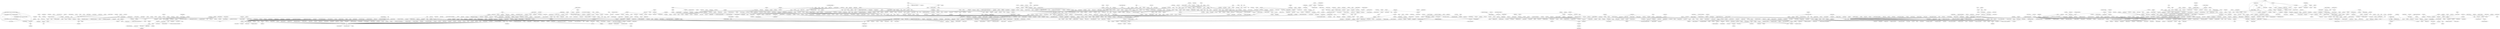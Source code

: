 strict graph "" {
	node [label="\N"];
	673	[label=Etanercept,
		src_id=5,
		weight=0.0006972655997089746];
	597	[label=Water,
		src_id=8089,
		weight=0.0010137474616648638];
	673 -- 597	[weight=375.63];
	62	[label=Injection,
		src_id=179084,
		weight=0.0008402459412776447];
	673 -- 62	[weight=8.8];
	1687	[label=Leuprolide,
		src_id=7,
		weight="9.63008179525415e-05"];
	280	[label=Endometriosis,
		src_id=175911,
		weight=0.001264251233353552];
	1687 -- 280	[weight=3.19];
	1686	[label="Gramicidin D",
		src_id=27,
		weight=0.0006057350511560707];
	218	[label="Polymyxin B Sulfate",
		src_id=767,
		weight=0.0013440479786402898];
	1686 -- 218	[weight=760.24];
	1685	[label="Insulin Lispro",
		src_id=45,
		weight=0.00045506144833355223];
	116	[label="Blood insulin",
		src_id=172218,
		weight=0.0021462647968448836];
	1685 -- 116	[weight=39.8];
	1684	[label="Insulin Glargine",
		src_id=46,
		weight=0.00012047322315359753];
	7	[label="Diabetes mellitus",
		src_id=175126,
		weight=0.0034127183488629077];
	1684 -- 7	[weight=2.53];
	672	[label=Adalimumab,
		src_id=50,
		weight=0.0007184241193606212];
	603	[label=Tocilizumab,
		src_id=5528,
		weight=0.0005905808171215852];
	672 -- 603	[weight=73.65];
	672 -- 62	[weight=34.18];
	671	[label=Somatotropin,
		src_id=51,
		weight=0.0003549743350513531];
	272	[label=Hypopituitarism,
		src_id=178634,
		weight=0.0013375297091860823];
	671 -- 272	[weight=47.11];
	263	[label="Muscle mass",
		src_id=181256,
		weight=0.0006740111519265962];
	671 -- 263	[weight=34.3];
	1683	[label="Interferon beta-1a",
		src_id=59,
		weight=0.00041456718957340305];
	1683 -- 597	[weight=226.58];
	146	[label=Infliximab,
		src_id=63,
		weight=0.001534313955281249];
	637	[label=Methotrexate,
		src_id=550,
		weight=0.0013496919932389523];
	146 -- 637	[weight=192.54];
	372	[label=Prednisone,
		src_id=622,
		weight=0.0006018010441367252];
	146 -- 372	[weight=96.04];
	214	[label=Prednisolone,
		src_id=846,
		weight=0.0012300974338264104];
	146 -- 214	[weight=42.38];
	146 -- 603	[weight=27.52];
	162	[label=Infusion,
		src_id=179021,
		weight=0.0009056377315687354];
	146 -- 162	[weight=57.72];
	1682	[label="Botulinum Toxin Type A",
		src_id=79,
		weight=0.0002009325444300255];
	241	[label="Skin wrinkling",
		src_id=185989,
		weight=0.0007605314083274261];
	1682 -- 241	[weight=4.61];
	670	[label=Pancrelipase,
		src_id=80,
		weight=0.0004570560977041277];
	70	[label="Trichoderma viride",
		src_id=8846,
		weight=0.001178477801051599];
	670 -- 70	[weight=923.15];
	69	[label=Bromelains,
		src_id=10821,
		weight=0.001178477801051599];
	670 -- 69	[weight=923.15];
	1681	[label=Oxytocin,
		src_id=100,
		weight=0.00010839975134668412];
	81	[label=Oxycodone,
		src_id=486,
		weight=0.0015821938044813578];
	1681 -- 81	[weight=5.03];
	228	[label=Bevacizumab,
		src_id=105,
		weight=0.0016430401478032563];
	1166	[label=Encephalopathy,
		src_id=175833,
		weight=0.0006159760118422869];
	228 -- 1166	[weight=129.9];
	461	[label="Life support",
		src_id=179957,
		weight=0.0004225904217629711];
	228 -- 461	[weight=24.05];
	259	[label=Necrosis,
		src_id=181561,
		weight=0.0007587347642926357];
	228 -- 259	[weight=99.67];
	862	[label="Radiation necrosis",
		src_id=184710,
		weight=0.0004612543656560185];
	228 -- 862	[weight=91.82];
	1680	[label=Cyanocobalamin,
		src_id=108,
		weight=0.0006333514860495956];
	87	[label=Thiamine,
		src_id=144,
		weight=0.0017961413973884017];
	1680 -- 87	[weight=324.21];
	669	[label=Histidine,
		src_id=110,
		weight=0.00044412768571058895];
	86	[label="L-Alanine",
		src_id=152,
		weight=0.0011614922090980393];
	669 -- 86	[weight=300.7];
	36	[label="L-Valine",
		src_id=153,
		weight=0.001985294055304229];
	669 -- 36	[weight=334.0];
	668	[label="L-Phenylalanine",
		src_id=113,
		weight=0.00047134357812818816];
	223	[label="L-Isoleucine",
		src_id=158,
		weight=0.0011358664350317278];
	668 -- 223	[weight=455.09];
	361	[label="Calcium Chloride",
		src_id=1148,
		weight=0.0005709320308312703];
	668 -- 361	[weight=300.7];
	667	[label=Biotin,
		src_id=114,
		weight=0.00034178671241843665];
	667 -- 87	[weight=76.51];
	611	[label=Glucosamine,
		src_id=1274,
		weight=0.0002497047745038347];
	667 -- 611	[weight=36.89];
	666	[label=Choline,
		src_id=115,
		weight=0.0008312072421460199];
	1678	[label="Folic Acid",
		src_id=150,
		weight=0.00026220060505860313];
	666 -- 1678	[weight=154.69];
	599	[label="Inositol nicotinate",
		src_id=7903,
		weight=0.0010153694074955006];
	666 -- 599	[weight=474.21];
	88	[label="L-Lysine",
		src_id=116,
		weight=0.001121652354426128];
	144	[label="L-Aspartic Acid",
		src_id=120,
		weight=0.0007275302342102069];
	88 -- 144	[weight=300.7];
	225	[label=Methionine,
		src_id=126,
		weight=0.0008164918012912808];
	88 -- 225	[weight=364.27];
	224	[label="L-Threonine",
		src_id=148,
		weight=0.0008164918012912808];
	88 -- 224	[weight=364.27];
	143	[label="L-Proline",
		src_id=163,
		weight=0.0007275302342102069];
	88 -- 143	[weight=300.7];
	133	[label="D-glucose",
		src_id=1821,
		weight=0.0007275302342102069];
	88 -- 133	[weight=300.7];
	594	[label="Sodium acetate",
		src_id=8311,
		weight=0.000366925362337832];
	88 -- 594	[weight=273.45];
	665	[label="L-Arginine",
		src_id=117,
		weight=0.00034646852187553785];
	227	[label="L-Glutamine",
		src_id=122,
		weight=0.00076166718446826];
	665 -- 227	[weight=59.76];
	665 -- 86	[weight=174.74];
	145	[label="Vitamin C",
		src_id=118,
		weight=0.0007618786845042333];
	145 -- 87	[weight=70.7];
	385	[label="Vitamin A",
		src_id=154,
		weight=0.0006955509831186886];
	145 -- 385	[weight=51.39];
	384	[label="Vitamin E",
		src_id=155,
		weight=0.000714629057352531];
	145 -- 384	[weight=49.0];
	1387	[label="Fish oil",
		src_id=10993,
		weight=0.00015039839578765546];
	145 -- 1387	[weight=20.15];
	401	[label="Vitamin K",
		src_id=188659,
		weight=0.0006746330025453052];
	145 -- 401	[weight=18.78];
	226	[label=Serine,
		src_id=125,
		weight=0.0007161514871510755];
	144 -- 226	[weight=300.7];
	387	[label=Glycine,
		src_id=137,
		weight=0.0005175445437166533];
	144 -- 387	[weight=273.45];
	371	[label="Magnesium sulfate",
		src_id=640,
		weight=0.00013877407925045655];
	144 -- 371	[weight=32.22];
	344	[label="Soybean oil",
		src_id=8325,
		weight=0.0005175445437166533];
	144 -- 344	[weight=273.45];
	1679	[label=Creatine,
		src_id=140,
		weight=0.0003609089299041438];
	227 -- 1679	[weight=104.86];
	1636	[label="L-Carnitine",
		src_id=570,
		weight=0.00024067146802402755];
	227 -- 1636	[weight=58.63];
	227 -- 611	[weight=25.77];
	226 -- 143	[weight=300.7];
	226 -- 133	[weight=300.7];
	226 -- 594	[weight=273.45];
	386	[label="L-Tryptophan",
		src_id=142,
		weight=0.0003328798069741809];
	225 -- 386	[weight=125.88];
	225 -- 86	[weight=300.7];
	225 -- 36	[weight=455.09];
	664	[label="L-Tyrosine",
		src_id=127,
		weight=0.0004892508095312538];
	664 -- 36	[weight=286.43];
	1608	[label="Potassium Chloride",
		src_id=747,
		weight=0.0002912076287071228];
	664 -- 1608	[weight=273.45];
	663	[label=Lutein,
		src_id=129,
		weight=0.0009293372912441812];
	208	[label="Beta carotene",
		src_id=5813,
		weight=0.0010375200701652342];
	663 -- 208	[weight=109.59];
	1411	[label=Zeaxanthin,
		src_id=9112,
		weight=0.000650427644432604];
	663 -- 1411	[weight=273.45];
	388	[label=Riboflavin,
		src_id=132,
		weight=0.0009791476506590948];
	388 -- 87	[weight=305.04];
	645	[label=Pramipexole,
		src_id=402,
		weight=0.0006283303915242203];
	388 -- 645	[weight=67.6];
	210	[label=Nicotinamide,
		src_id=2556,
		weight=0.0010571830225397892];
	388 -- 210	[weight=221.12];
	662	[label="Glutamic Acid",
		src_id=134,
		weight=0.00044412768571058895];
	662 -- 86	[weight=300.7];
	662 -- 36	[weight=334.0];
	387 -- 143	[weight=273.45];
	387 -- 133	[weight=273.45];
	661	[label="L-Leucine",
		src_id=141,
		weight=0.0005998639920111326];
	661 -- 36	[weight=500.5];
	661 -- 223	[weight=500.5];
	386 -- 224	[weight=125.88];
	347	[label=Serotonin,
		src_id=7810,
		weight=0.0005475744214308423];
	386 -- 347	[weight=33.58];
	660	[label=Pyridoxine,
		src_id=156,
		weight=0.0006452110807894778];
	87 -- 660	[weight=60.0];
	74	[label=Zinc,
		src_id=1526,
		weight=0.0014062169691692347];
	87 -- 74	[weight=71.73];
	224 -- 86	[weight=300.7];
	224 -- 36	[weight=455.09];
	86 -- 361	[weight=300.7];
	36 -- 223	[weight=727.55];
	595	[label="Amino acids",
		src_id=8309,
		weight=0.00027276733520296894];
	36 -- 595	[weight=58.63];
	622	[label=Chlorhexidine,
		src_id=864,
		weight=0.0004934634140403489];
	385 -- 622	[weight=51.97];
	385 -- 208	[weight=100.9];
	1424	[label="Cocoa butter",
		src_id=9034,
		weight=0.0002211092084713465];
	384 -- 1424	[weight=27.29];
	188	[label=Lanolin,
		src_id=9057,
		weight=0.0006530756069714556];
	384 -- 188	[weight=48.16];
	606	[label="Pantothenic acid",
		src_id=1701,
		weight=0.001043430212434526];
	660 -- 606	[weight=927.0];
	223 -- 361	[weight=300.7];
	659	[label=Aspartame,
		src_id=159,
		weight=0.0006158009155120851];
	352	[label=Fructose,
		src_id=3934,
		weight=0.0009762467807238166];
	659 -- 352	[weight=25.8];
	1410	[label=Xylitol,
		src_id=9126,
		weight=0.00037062782281282374];
	659 -- 1410	[weight=30.38];
	143 -- 371	[weight=32.22];
	143 -- 344	[weight=273.45];
	1677	[label=Baclofen,
		src_id=172,
		weight=0.0002453599807295622];
	381	[label=Pregabalin,
		src_id=221,
		weight=0.0004858124813133757];
	1677 -- 381	[weight=28.37];
	658	[label=Amphetamine,
		src_id=173,
		weight=0.001664680058480188];
	355	[label=Dextroamphetamine,
		src_id=1510,
		weight=0.0020036725260884226];
	658 -- 355	[weight=826.26];
	311	[label=Amphetamines,
		src_id=170166,
		weight=0.0005919518826730598];
	658 -- 311	[weight=41.04];
	142	[label=Nicotine,
		src_id=175,
		weight=0.0018772290943948244];
	78	[label=Ethanol,
		src_id=884,
		weight=0.001114840247962417];
	142 -- 78	[weight=15.64];
	1599	[label=Cocaine,
		src_id=893,
		weight=0.00030472905262403415];
	142 -- 1599	[weight=40.22];
	213	[label=Hydrocodone,
		src_id=942,
		weight=0.004120192723118836];
	142 -- 213	[weight=111.31];
	609	[label=Ecstasy,
		src_id=1395,
		weight=0.000864488581537365];
	142 -- 609	[weight=122.09];
	940	[label="Non-smoker",
		src_id=181920,
		weight=0.00012199512125205358];
	142 -- 940	[weight=6.28];
	222	[label=Lorazepam,
		src_id=177,
		weight=0.0008954731273398069];
	1643	[label=Chlordiazepoxide,
		src_id=464,
		weight=0.0002123546958673526];
	222 -- 1643	[weight=9.42];
	137	[label=Clonazepam,
		src_id=1052,
		weight=0.001275137103040583];
	222 -- 137	[weight=29.62];
	1559	[label=Bromazepam,
		src_id=1492,
		weight=0.00020905927988140258];
	222 -- 1559	[weight=9.17];
	1528	[label=Dexmethylphenidate,
		src_id=5761,
		weight=0.00021354104562229466];
	222 -- 1528	[weight=9.51];
	1676	[label=Phentermine,
		src_id=182,
		weight=0.00010932415609039858];
	1676 -- 81	[weight=5.26];
	221	[label=Tramadol,
		src_id=184,
		weight=0.0007341731687010519];
	216	[label=Naproxen,
		src_id=774,
		weight=0.0011912718786782875];
	221 -- 216	[weight=69.97];
	1560	[label=Dihydrocodeine,
		src_id=1485,
		weight=0.00014268939651447462];
	221 -- 1560	[weight=8.47];
	209	[label=Metamizole,
		src_id=4539,
		weight=0.0013429644300386753];
	221 -- 209	[weight=13.36];
	1109	[label=Glare,
		src_id=177375,
		weight=0.00012048802535247541];
	221 -- 1109	[weight=5.02];
	1675	[label=Oseltamivir,
		src_id=189,
		weight=0.00023686898417215024];
	27	[label=Influenza,
		src_id=179006,
		weight=0.002134528307963392];
	1675 -- 27	[weight=4.79];
	1674	[label=Erythromycin,
		src_id=190,
		weight=0.00045749400489930716];
	519	[label="Blood bilirubin",
		src_id=171971,
		weight=0.0007514795331875558];
	1674 -- 519	[weight=273.45];
	383	[label=Caffeine,
		src_id=192,
		weight=0.0016123775617851164];
	1669	[label=Butalbital,
		src_id=232,
		weight=0.00011761249100851345];
	383 -- 1669	[weight=1.61];
	337	[label="Coffee bean",
		src_id=8595,
		weight=0.0020264053012148107];
	383 -- 337	[weight=64.26];
	398	[label=Yawning,
		src_id=188976,
		weight=0.000838692231886109];
	383 -- 398	[weight=9.61];
	382	[label=Sildenafil,
		src_id=194,
		weight=0.0005773756140207764];
	626	[label=Tadalafil,
		src_id=806,
		weight=0.0010444139143504431];
	382 -- 626	[weight=83.87];
	136	[label=Sertraline,
		src_id=1088,
		weight=0.001281167105014821];
	382 -- 136	[weight=15.62];
	1161	[label="Erectile dysfunction",
		src_id=176149,
		weight=0.0001497420400050748];
	382 -- 1161	[weight=14.26];
	1673	[label=Adapalene,
		src_id=201,
		weight=0.00037721410929700375];
	207	[label="Benzoyl peroxide",
		src_id=8041,
		weight=0.0025608411576243046];
	1673 -- 207	[weight=80.92];
	1672	[label=Midodrine,
		src_id=202,
		weight=0.00031361454259730566];
	179	[label=Bradycardia,
		src_id=172587,
		weight=0.0014560239193084888];
	1672 -- 179	[weight=44.17];
	1671	[label=Pantoprazole,
		src_id=204,
		weight=0.0005261231436266005];
	649	[label=Omeprazole,
		src_id=328,
		weight=0.0006521951024845189];
	1671 -- 649	[weight=122.5];
	657	[label=Citalopram,
		src_id=206,
		weight=0.0005701385321400793];
	376	[label=Buspirone,
		src_id=479,
		weight=0.0009048606447277176];
	657 -- 376	[weight=71.8];
	614	[label=Escitalopram,
		src_id=1159,
		weight=0.00051541999077583];
	657 -- 614	[weight=44.2];
	627	[label=Acetazolamide,
		src_id=805,
		weight=0.0006401869079632192];
	381 -- 627	[weight=22.26];
	211	[label=Zopiclone,
		src_id=1182,
		weight=0.0007736949346143974];
	381 -- 211	[weight=24.03];
	1670	[label=Temazepam,
		src_id=222,
		weight=0.00011998783453907619];
	85	[label=Morphine,
		src_id=286,
		weight=0.000807427774900082];
	1670 -- 85	[weight=4.0];
	656	[label=Mesalazine,
		src_id=235,
		weight=0.0007335783508752871];
	656 -- 214	[weight=39.42];
	1589	[label=Azathioprine,
		src_id=979,
		weight=0.000554100760960436];
	656 -- 1589	[weight=116.27];
	1668	[label=Ziprasidone,
		src_id=237,
		weight=0.00027548125440785264];
	375	[label=Haloperidol,
		src_id=491,
		weight=0.000809108784121277];
	1668 -- 375	[weight=37.55];
	655	[label=Phenytoin,
		src_id=243,
		weight=0.0004467300489180486];
	379	[label="Valproic Acid",
		src_id=304,
		weight=0.0005280673199416777];
	655 -- 379	[weight=38.0];
	615	[label=Phenobarbital,
		src_id=1158,
		weight=0.00043652813774412757];
	655 -- 615	[weight=48.57];
	380	[label=Doxycycline,
		src_id=245,
		weight=0.002688174041304213];
	110	[label=Cough,
		src_id=174493,
		weight=0.0015830588924986924];
	380 -- 110	[weight=122.16];
	245	[label=Rhinorrhoea,
		src_id=185363,
		weight=0.0018287915009010734];
	380 -- 245	[weight=239.28];
	810	[label=Sneezing,
		src_id=186084,
		weight=0.0005834980127947849];
	380 -- 810	[weight=100.0];
	1667	[label=Metoprolol,
		src_id=255,
		weight=0.0001418565350311188];
	13	[label=Tachycardia,
		src_id=186706,
		weight=0.0026382401298764976];
	1667 -- 13	[weight=9.03];
	141	[label=Topiramate,
		src_id=264,
		weight=0.0023038583459756325];
	79	[label=Lamotrigine,
		src_id=542,
		weight=0.0020314001563646955];
	141 -- 79	[weight=135.9];
	1625	[label=Sumatriptan,
		src_id=655,
		weight=0.00015976748297012492];
	141 -- 1625	[weight=15.27];
	212	[label=Gabapentin,
		src_id=982,
		weight=0.0012144250554338555];
	141 -- 212	[weight=146.82];
	77	[label=Levetiracetam,
		src_id=1186,
		weight=0.0013184914629982992];
	141 -- 77	[weight=100.32];
	513	[label="Brain neoplasm",
		src_id=172610,
		weight=0.0002710676079166797];
	141 -- 513	[weight=19.85];
	1666	[label=Theophylline,
		src_id=268,
		weight=0.00010612307864348749];
	30	[label="Autonomic nervous system imbalance",
		src_id=171159,
		weight=0.0029277187392379852];
	1666 -- 30	[weight=2.94];
	654	[label=Lidocaine,
		src_id=272,
		weight=0.00028840054626814966];
	592	[label="Methyl salicylate",
		src_id=8362,
		weight=0.0007094752369438025];
	654 -- 592	[weight=105.37];
	314	[label="Aloe Polysaccharide",
		src_id=10941,
		weight=0.0007903248032024731];
	654 -- 314	[weight=57.55];
	140	[label=Venlafaxine,
		src_id=276,
		weight=0.0010222867987196697];
	378	[label=Mirtazapine,
		src_id=360,
		weight=0.0005486254949592718];
	140 -- 378	[weight=52.23];
	640	[label=Duloxetine,
		src_id=465,
		weight=0.0003549040285079154];
	140 -- 640	[weight=39.42];
	140 -- 376	[weight=37.46];
	1569	[label=Aripiprazole,
		src_id=1222,
		weight=0.0002868747629871608];
	140 -- 1569	[weight=45.65];
	1529	[label=Desvenlafaxine,
		src_id=5760,
		weight=0.00019773569018729416];
	140 -- 1529	[weight=25.17];
	1665	[label=Atomoxetine,
		src_id=280,
		weight=0.00047929099810851375];
	360	[label=Alimemazine,
		src_id=1230,
		weight=0.0011700345999304893];
	1665 -- 360	[weight=100.9];
	1664	[label=Etonogestrel,
		src_id=285,
		weight=0.0006418907566861352];
	368	[label="Ethinyl Estradiol",
		src_id=963,
		weight=0.0008616234502628295];
	1664 -- 368	[weight=426.11];
	1648	[label=Pethidine,
		src_id=443,
		weight=0.00014598794218482385];
	85 -- 1648	[weight=7.27];
	1645	[label=Ketorolac,
		src_id=454,
		weight=0.0001451928318592658];
	85 -- 1645	[weight=7.17];
	73	[label=Hydroxychloroquine,
		src_id=1543,
		weight=0.004602053263472962];
	85 -- 73	[weight=46.86];
	1526	[label=Ketobemidone,
		src_id=5797,
		weight=0.0001719880498305715];
	85 -- 1526	[weight=10.54];
	1074	[label=Hospitalisation,
		src_id=178311,
		weight=0.0001719880498305715];
	85 -- 1074	[weight=10.54];
	1663	[label=Bupivacaine,
		src_id=288,
		weight=0.000184564554497097];
	634	[label=Epinephrine,
		src_id=654,
		weight=0.0003390184329186003];
	1663 -- 634	[weight=5.29];
	653	[label="Tenofovir disoproxil",
		src_id=291,
		weight=0.000736187875020198];
	639	[label=Ritonavir,
		src_id=492,
		weight=0.0013065021431722574];
	653 -- 639	[weight=300.7];
	32	[label="Acquired immunodeficiency syndrome",
		src_id=169676,
		weight=0.0009600613052186603];
	653 -- 32	[weight=5.28];
	1662	[label=Desogestrel,
		src_id=295,
		weight=0.0003600161259509239];
	508	[label=Condom,
		src_id=174062,
		weight=0.0004665600184256246];
	1662 -- 508	[weight=22.23];
	379 -- 378	[weight=29.75];
	1628	[label=Trazodone,
		src_id=643,
		weight=0.0002016319613719255];
	379 -- 1628	[weight=22.88];
	84	[label=Acetaminophen,
		src_id=307,
		weight=0.004168600203416845];
	1652	[label=Dexbrompheniramine,
		src_id=394,
		weight="9.96906645182156e-05"];
	84 -- 1652	[weight=2.57];
	84 -- 81	[weight=163.33];
	4	[label=Diazepam,
		src_id=815,
		weight=0.002111419735114025];
	84 -- 4	[weight=54.43];
	84 -- 213	[weight=531.69];
	617	[label=Ibuprofen,
		src_id=1035,
		weight=0.00035811105022690617];
	84 -- 617	[weight=34.03];
	776	[label="Tension headache",
		src_id=186773,
		weight=0.0001019742030126689];
	84 -- 776	[weight=3.08];
	1661	[label=Codeine,
		src_id=309,
		weight=0.0008652457863008947];
	364	[label=Promethazine,
		src_id=1053,
		weight=0.0011247834453685143];
	1661 -- 364	[weight=183.27];
	1660	[label=Amitriptyline,
		src_id=312,
		weight=0.00030118532318692615];
	1660 -- 216	[weight=38.0];
	652	[label=Hydromorphone,
		src_id=318,
		weight=0.00048310924065601477];
	629	[label=Fentanyl,
		src_id=799,
		weight=0.0007498747534095914];
	652 -- 629	[weight=26.88];
	423	[label=Sacroiliitis,
		src_id=185443,
		weight=0.0005118307727241083];
	652 -- 423	[weight=24.98];
	651	[label=Metformin,
		src_id=321,
		weight=0.0007673096847131195];
	1567	[label=Sitagliptin,
		src_id=1244,
		weight=0.0007019234037271661];
	651 -- 1567	[weight=100.9];
	651 -- 7	[weight=6.58];
	1659	[label="Ipratropium bromide",
		src_id=322,
		weight=0.00019441814413724329];
	367	[label=Formoterol,
		src_id=969,
		weight=0.0013419129310368418];
	1659 -- 367	[weight=79.87];
	1658	[label=Methadone,
		src_id=323,
		weight=0.00023973135173857888];
	134	[label=Heroin,
		src_id=1393,
		weight=0.001042652889678299];
	1658 -- 134	[weight=17.98];
	650	[label=Olanzapine,
		src_id=324,
		weight=0.000646060792712502];
	1655	[label=Clozapine,
		src_id=353,
		weight=0.00019338735078823017];
	650 -- 1655	[weight=27.43];
	139	[label=Hydroxyzine,
		src_id=544,
		weight=0.002040146520976881];
	650 -- 139	[weight=115.47];
	373	[label=Propranolol,
		src_id=558,
		weight=0.00047170023128138063];
	649 -- 373	[weight=32.71];
	648	[label=Cetirizine,
		src_id=331,
		weight=0.0006002715596969372];
	1594	[label=Fexofenadine,
		src_id=936,
		weight=0.0003871329580068543];
	648 -- 1594	[weight=27.06];
	363	[label=Diphenhydramine,
		src_id=1059,
		weight=0.0005053377383505857];
	648 -- 363	[weight=19.16];
	1657	[label=Clobazam,
		src_id=339,
		weight=0.00022563021670122743];
	1657 -- 77	[weight=23.33];
	1656	[label=Methylergometrine,
		src_id=343,
		weight=0.0005051903837651376];
	473	[label=Hysterectomy,
		src_id=178681,
		weight=0.0008475503462658888];
	1656 -- 473	[weight=48.57];
	1654	[label=Doxylamine,
		src_id=356,
		weight=0.00018702424508578008];
	80	[label=Dextromethorphan,
		src_id=501,
		weight=0.0028052441193287944];
	1654 -- 80	[weight=60.35];
	647	[label=Levonorgestrel,
		src_id=357,
		weight=0.0007102090401490605];
	647 -- 368	[weight=54.79];
	268	[label="Intra-uterine contraceptive device",
		src_id=179325,
		weight=0.0016011818137285183];
	647 -- 268	[weight=478.78];
	646	[label=Norepinephrine,
		src_id=358,
		weight=0.0006294351261666101];
	618	[label=Dopamine,
		src_id=974,
		weight=0.0005208788059356368];
	646 -- 618	[weight=69.11];
	356	[label=Cathinone,
		src_id=1494,
		weight=0.001147147796732958];
	646 -- 356	[weight=160.84];
	308	[label=Blepharospasm,
		src_id=171891,
		weight=0.0010046364451647579];
	378 -- 308	[weight=53.58];
	220	[label=Phenylephrine,
		src_id=377,
		weight=0.001669831958175439];
	220 -- 80	[weight=554.5];
	1604	[label=Brompheniramine,
		src_id=821,
		weight=0.00014995987434955138];
	220 -- 1604	[weight=38.28];
	1580	[label=Chlorphenamine,
		src_id=1098,
		weight=0.0005212318372208463];
	220 -- 1580	[weight=268.34];
	1530	[label=Mepyramine,
		src_id=5751,
		weight=0.00012410671932391399];
	220 -- 1530	[weight=22.26];
	83	[label=Progesterone,
		src_id=385,
		weight=0.0017339885728381108];
	138	[label=Testosterone,
		src_id=611,
		weight=0.0009676158075426699];
	83 -- 138	[weight=44.32];
	217	[label=Estradiol,
		src_id=769,
		weight=0.0012481433991395434];
	83 -- 217	[weight=55.74];
	1389	[label="Estradiol valerate",
		src_id=10988,
		weight=0.000502013724121064];
	83 -- 1389	[weight=77.85];
	516	[label="Blood cortisol",
		src_id=172060,
		weight=0.0004672452173412773];
	83 -- 516	[weight=42.14];
	1298	[label="Blood oestrogen",
		src_id=172274,
		weight=0.0002508450433496625];
	83 -- 1298	[weight=30.6];
	942	[label="Night sweats",
		src_id=181827,
		weight=0.00022851893839220458];
	83 -- 942	[weight=26.4];
	1653	[label=Eszopiclone,
		src_id=391,
		weight=0.0002498310635935918];
	1653 -- 211	[weight=29.78];
	82	[label=Alprazolam,
		src_id=393,
		weight=0.0018394306578449532];
	1641	[label=Celecoxib,
		src_id=471,
		weight=0.00010490278317566738];
	82 -- 1641	[weight=1.84];
	82 -- 4	[weight=56.71];
	1590	[label=Dimenhydrinate,
		src_id=971,
		weight=0.00010481191707969503];
	82 -- 1590	[weight=1.83];
	82 -- 137	[weight=32.93];
	1564	[label=Amobarbital,
		src_id=1311,
		weight=0.00010490278317566738];
	82 -- 1564	[weight=1.84];
	147	[label=Salvia,
		src_id=240720,
		weight=0.0026996278854158266];
	82 -- 147	[weight=76.83];
	1622	[label=Fludrocortisone,
		src_id=673,
		weight=0.0005246389841717695];
	645 -- 1622	[weight=300.7];
	644	[label=Secobarbital,
		src_id=407,
		weight=0.0009839343553761483];
	1620	[label=Flurazepam,
		src_id=676,
		weight=0.0006378232228070693];
	644 -- 1620	[weight=286.43];
	522	[label=Barbiturates,
		src_id=171262,
		weight=0.0005792355979388406];
	644 -- 522	[weight=150.85];
	1651	[label=Spironolactone,
		src_id=410,
		weight=0.0005248398185969772];
	362	[label=Bupropion,
		src_id=1140,
		weight=0.0010201679895420707];
	1651 -- 362	[weight=101.82];
	377	[label=Methylphenidate,
		src_id=411,
		weight=0.0007132624182887749];
	377 -- 355	[weight=40.66];
	120	[label="Attention deficit/hyperactivity disorder",
		src_id=171101,
		weight=0.0018853637123173845];
	377 -- 120	[weight=34.66];
	505	[label=Daydreaming,
		src_id=174887,
		weight=0.00029332836992882654];
	377 -- 505	[weight=5.96];
	1650	[label=Zolpidem,
		src_id=414,
		weight=0.0002743677599314489];
	1650 -- 80	[weight=113.68];
	643	[label=Prochlorperazine,
		src_id=422,
		weight=0.0008048160534311155];
	613	[label=Domperidone,
		src_id=1168,
		weight=0.000912031676277497];
	643 -- 613	[weight=97.68];
	485	[label=Gastritis,
		src_id=177126,
		weight=0.0005726923554426499];
	643 -- 485	[weight=55.99];
	1649	[label=Lansoprazole,
		src_id=437,
		weight=0.00010498130314930831];
	1649 -- 4	[weight=1.21];
	642	[label=Levothyroxine,
		src_id=440,
		weight=0.00045827513273449333];
	1623	[label=Losartan,
		src_id=664,
		weight=0.0002364266742352802];
	642 -- 1623	[weight=31.98];
	271	[label=Hypothyroidism,
		src_id=178664,
		weight=0.0008614093396208938];
	642 -- 271	[weight=52.11];
	1647	[label=Loratadine,
		src_id=444,
		weight=0.0001384057073570569];
	1647 -- 617	[weight=6.71];
	1646	[label=Prazosin,
		src_id=446,
		weight=0.0004149299079365168];
	1646 -- 376	[weight=80.92];
	1644	[label=Dronabinol,
		src_id=459,
		weight=0.00030408993001811494];
	261	[label="Muscle strain",
		src_id=181272,
		weight=0.0008211880230427581];
	1644 -- 261	[weight=11.69];
	641	[label=Fluoxetine,
		src_id=461,
		weight=0.0004078678028682525];
	641 -- 136	[weight=37.33];
	1134	[label=Fluorosis,
		src_id=176768,
		weight=0.0001364282132316119];
	641 -- 1134	[weight=6.03];
	640 -- 364	[weight=22.44];
	1642	[label=Chlorpromazine,
		src_id=466,
		weight=0.00014017004568755485];
	76	[label=Quetiapine,
		src_id=1208,
		weight=0.0013532599821030247];
	1642 -- 76	[weight=8.24];
	81 -- 80	[weight=95.22];
	1576	[label=Oxymorphone,
		src_id=1176,
		weight=0.00010952511364337998];
	81 -- 1576	[weight=5.31];
	255	[label=Opiates,
		src_id=182251,
		weight=0.0008378223765427089];
	81 -- 255	[weight=61.42];
	610	[label=Methotrimeprazine,
		src_id=1346,
		weight=0.0008595078513634512];
	375 -- 610	[weight=59.76];
	1538	[label=Dexlansoprazole,
		src_id=4994,
		weight=0.0002924901920951667];
	375 -- 1538	[weight=40.96];
	621	[label=Emtricitabine,
		src_id=865,
		weight=0.000736187875020198];
	639 -- 621	[weight=300.7];
	623	[label=Guaifenesin,
		src_id=860,
		weight=0.000948759215134715];
	80 -- 623	[weight=461.15];
	80 -- 355	[weight=164.2];
	1640	[label=Cisplatin,
		src_id=502,
		weight=0.00012304214999181022];
	2	[label="Neoplasm malignant",
		src_id=181636,
		weight=0.004267543686174676];
	1640 -- 2	[weight=1.43];
	638	[label=Cyclophosphamide,
		src_id=518,
		weight=0.0005992456922968377];
	18	[label="Impaired gastric emptying",
		src_id=178795,
		weight=0.003830304237195634];
	638 -- 18	[weight=7.57];
	681	[label=Rheum,
		src_id=240698,
		weight=0.0005370517407853758];
	638 -- 681	[weight=56.5];
	1639	[label=Nortriptyline,
		src_id=527,
		weight=0.00015911610107187916];
	1639 -- 77	[weight=12.04];
	1638	[label=Benazepril,
		src_id=529,
		weight=0.0003840018046544343];
	1638 -- 139	[weight=86.85];
	79 -- 139	[weight=80.26];
	1615	[label=Paroxetine,
		src_id=701,
		weight=0.00012202713410800105];
	79 -- 1615	[weight=6.75];
	79 -- 137	[weight=35.45];
	79 -- 76	[weight=45.96];
	358	[label=Lithium,
		src_id=1316,
		weight=0.0005981417874850382];
	79 -- 358	[weight=39.66];
	625	[label=Oxazepam,
		src_id=828,
		weight=0.0003887076494419747];
	139 -- 625	[weight=24.1];
	1525	[label=Lurasidone,
		src_id=7792,
		weight=0.0007813214867846625];
	139 -- 1525	[weight=203.5];
	637 -- 73	[weight=397.92];
	636	[label=Carbamazepine,
		src_id=551,
		weight=0.0007412906397237046];
	219	[label=Oxcarbazepine,
		src_id=762,
		weight=0.001207309689462068];
	636 -- 219	[weight=69.25];
	404	[label="Trigeminal neuralgia",
		src_id=187430,
		weight=0.0005289223227903751];
	636 -- 404	[weight=24.0];
	374	[label=Cephalexin,
		src_id=554,
		weight=0.0019605892248756047];
	1584	[label=Ketoconazole,
		src_id=1012,
		weight=0.0003845754145708176];
	374 -- 1584	[weight=91.82];
	291	[label=Dermatitis,
		src_id=175035,
		weight=0.0009784540802806792];
	374 -- 291	[weight=113.13];
	94	[label=Pyoderma,
		src_id=184647,
		weight=0.0021597468163279936];
	374 -- 94	[weight=311.8];
	628	[label=Meloxicam,
		src_id=800,
		weight=0.0003543075019820083];
	373 -- 628	[weight=40.43];
	26	[label=Kyphosis,
		src_id=179643,
		weight=0.00405619273544558];
	373 -- 26	[weight=38.6];
	1637	[label=Atropine,
		src_id=559,
		weight=0.00013441766897192244];
	21	[label=Blindness,
		src_id=171894,
		weight=0.0017994601460660739];
	1637 -- 21	[weight=2.09];
	1635	[label=Diclofenac,
		src_id=573,
		weight=0.00021688141263115314];
	1635 -- 216	[weight=22.96];
	1634	[label="Fluticasone propionate",
		src_id=575,
		weight="9.843226245291251e-05"];
	67	[label=Asthma,
		src_id=171037,
		weight=0.0015378810633338204];
	1634 -- 67	[weight=3.66];
	635	[label=Ivermectin,
		src_id=589,
		weight=0.0007369290020400023];
	635 -- 94	[weight=96.14];
	819	[label="Skin infection",
		src_id=185957,
		weight=0.00036860339912470427];
	635 -- 819	[weight=77.85];
	1633	[label=Oxandrolone,
		src_id=608,
		weight=0.00018758507666414662];
	1633 -- 138	[weight=10.54];
	1624	[label=Tamoxifen,
		src_id=661,
		weight=0.00018701922283977817];
	138 -- 1624	[weight=10.48];
	869	[label=Puberty,
		src_id=184462,
		weight=0.00019578995711748922];
	138 -- 869	[weight=11.41];
	840	[label=Sarcopenia,
		src_id=185520,
		weight=0.00018730214975196238];
	138 -- 840	[weight=10.51];
	1632	[label=Bacitracin,
		src_id=613,
		weight=0.00023459748679420365];
	1632 -- 218	[weight=215.07];
	1631	[label=Niacin,
		src_id=614,
		weight=0.000521886587025436];
	1631 -- 606	[weight=881.41];
	1630	[label=Docosanol,
		src_id=619,
		weight=0.00011701696034047807];
	101	[label=Homosexuality,
		src_id=178300,
		weight=0.0008741012179737242];
	1630 -- 101	[weight=1.14];
	1222	[label=Cushingoid,
		src_id=174732,
		weight=0.00012440268747071422];
	372 -- 1222	[weight=7.95];
	1055	[label=Immunodeficiency,
		src_id=178769,
		weight=0.00012654395225038224];
	372 -- 1055	[weight=8.42];
	371 -- 133	[weight=32.22];
	1629	[label=Estrone,
		src_id=642,
		weight=0.00014664301583286316];
	1629 -- 217	[weight=36.26];
	1627	[label=Acamprosate,
		src_id=646,
		weight=0.00010609190689360937];
	1627 -- 4	[weight=1.29];
	1626	[label=Verapamil,
		src_id=648,
		weight=0.00031869941378280926];
	619	[label=Cyclobenzaprine,
		src_id=910,
		weight=0.000491051957691178];
	1626 -- 619	[weight=34.67];
	528	[label="Anaphylactic reaction",
		src_id=170275,
		weight=0.0008983223049139724];
	634 -- 528	[weight=10.53];
	633	[label=Warfarin,
		src_id=668,
		weight=0.0006972951561401075];
	1242	[label=Coagulopathy,
		src_id=173874,
		weight=0.0006641597562406197];
	633 -- 1242	[weight=122.09];
	277	[label=Haemorrhage,
		src_id=177684,
		weight=0.0006504121140034346];
	633 -- 277	[weight=3.38];
	370	[label=Midazolam,
		src_id=669,
		weight=0.0010456749520147254];
	370 -- 629	[weight=74.46];
	215	[label=Propofol,
		src_id=804,
		weight=0.001151675584354835];
	370 -- 215	[weight=38.0];
	422	[label=Sedation,
		src_id=185679,
		weight=0.0004814050985687377];
	370 -- 422	[weight=35.3];
	632	[label="Pentosan Polysulfate",
		src_id=672,
		weight=0.0010756733570655573];
	1563	[label=Phenazopyridine,
		src_id=1380,
		weight=0.00014083266766348968];
	632 -- 1563	[weight=45.73];
	28	[label=Hysteroscopy,
		src_id=178691,
		weight=0.005540915083514107];
	632 -- 28	[weight=750.25];
	1621	[label="Mycophenolate mofetil",
		src_id=674,
		weight=0.00010526568597369701];
	43	[label=Fibromyalgia,
		src_id=176701,
		weight=0.0022383779455114375];
	1621 -- 43	[weight=2.93];
	1619	[label=Tizanidine,
		src_id=683,
		weight=0.00014325732385492984];
	1619 -- 137	[weight=6.1];
	1618	[label=Naltrexone,
		src_id=690,
		weight=0.00010314240832564379];
	293	[label=Dependence,
		src_id=175013,
		weight=0.0007034647301536292];
	1618 -- 293	[weight=1.52];
	1617	[label=Sufentanil,
		src_id=694,
		weight=0.00047576513537929454];
	1617 -- 215	[weight=67.6];
	1616	[label=Flurbiprofen,
		src_id=698,
		weight=0.00017789141234641933];
	1616 -- 27	[weight=2.89];
	1614	[label=Procaine,
		src_id=707,
		weight=0.00010609190689360937];
	1614 -- 4	[weight=1.29];
	1613	[label=Risperidone,
		src_id=720,
		weight=0.0003581437500546466];
	1613 -- 136	[weight=49.46];
	1612	[label=Esomeprazole,
		src_id=722,
		weight=0.0001383404193514466];
	1612 -- 76	[weight=7.95];
	631	[label=Hydrocortisone,
		src_id=727,
		weight=0.0007725146110596369];
	1552	[label=Phenol,
		src_id=3075,
		weight=0.0006042359323664598];
	631 -- 1552	[weight=81.38];
	631 -- 62	[weight=21.92];
	630	[label=Modafinil,
		src_id=731,
		weight=0.0006139113902710629];
	329	[label=Turkey,
		src_id=8644,
		weight=0.0005251943200754139];
	630 -- 329	[weight=2.57];
	957	[label=Narcolepsy,
		src_id=181475,
		weight=0.0005784959515170112];
	630 -- 957	[weight=39.92];
	1611	[label=Etodolac,
		src_id=735,
		weight=0.00018366145675513198];
	1611 -- 212	[weight=20.34];
	1610	[label=Tretinoin,
		src_id=741,
		weight=0.00016929088143594355];
	14	[label=Acne,
		src_id=169642,
		weight=0.0018005173964416705];
	1610 -- 14	[weight=4.3];
	1609	[label=Tetracycline,
		src_id=745,
		weight=0.00016910225943613148];
	1609 -- 14	[weight=4.29];
	1607	[label=Mometasone,
		src_id=750,
		weight=0.00022239005119507313];
	1607 -- 367	[weight=100.9];
	1606	[label=Clavulanate,
		src_id=752,
		weight=0.0007696540958605929];
	365	[label=Amoxicillin,
		src_id=1044,
		weight=0.0010697923712155262];
	1606 -- 365	[weight=264.89];
	1598	[label=Zonisamide,
		src_id=895,
		weight=0.0002584785595509171];
	219 -- 1598	[weight=26.13];
	219 -- 77	[weight=35.66];
	1533	[label=Lacosamide,
		src_id=5491,
		weight=0.0002616720007157369];
	219 -- 1533	[weight=26.62];
	1588	[label=Neomycin,
		src_id=980,
		weight=0.0005746441023430281];
	218 -- 1588	[weight=714.57];
	3	[label=Pain,
		src_id=182630,
		weight=0.006449335026504371];
	218 -- 3	[weight=1.23];
	1544	[label=Estriol,
		src_id=4304,
		weight=0.00014944830248785567];
	217 -- 1544	[weight=38.0];
	217 -- 28	[weight=529.21];
	305	[label=Bursitis,
		src_id=172846,
		weight=0.0008419143533029775];
	216 -- 305	[weight=50.03];
	628 -- 365	[weight=47.11];
	121	[label=Anaesthesia,
		src_id=170206,
		weight=0.0007342874665774519];
	215 -- 121	[weight=24.03];
	491	[label="Endoscopy upper gastrointestinal tract",
		src_id=175940,
		weight=0.0008414236298685504];
	215 -- 491	[weight=40.96];
	455	[label=Mass,
		src_id=180531,
		weight=0.0010204287797237039];
	627 -- 455	[weight=182.64];
	1601	[label=Vardenafil,
		src_id=848,
		weight=0.000698610965821509];
	626 -- 1601	[weight=185.03];
	1605	[label=Menthol,
		src_id=811,
		weight=0.0002946516743219995];
	354	[label=Camphor,
		src_id=1666,
		weight=0.0011351631464921856];
	1605 -- 354	[weight=166.9];
	1603	[label=Nalbuphine,
		src_id=830,
		weight=0.00010609190689360937];
	4 -- 1603	[weight=1.29];
	1600	[label=Triazolam,
		src_id=883,
		weight=0.00010609190689360937];
	4 -- 1600	[weight=1.29];
	1543	[label=Methaqualone,
		src_id=4555,
		weight=0.0001070636851698728];
	4 -- 1543	[weight=1.36];
	1531	[label="Nitrous oxide",
		src_id=5750,
		weight=0.00010498130314930831];
	4 -- 1531	[weight=1.21];
	1527	[label=Stanozolol,
		src_id=5778,
		weight=0.00010609190689360937];
	4 -- 1527	[weight=1.29];
	1514	[label=Dexketoprofen,
		src_id=8154,
		weight=0.00010609190689360937];
	4 -- 1514	[weight=1.29];
	1252	[label="Circadian rhythm sleep disorder",
		src_id=173754,
		weight=0.00010595308142557174];
	4 -- 1252	[weight=1.28];
	970	[label="Muscle relaxant therapy",
		src_id=181266,
		weight=0.00010498130314930831];
	4 -- 970	[weight=1.21];
	763	[label=Torticollis,
		src_id=187194,
		weight=0.0001070636851698728];
	4 -- 763	[weight=1.36];
	714	[label=Kratom,
		src_id=239925,
		weight=0.00010498130314930831];
	4 -- 714	[weight=1.21];
	678	[label=Valeriana,
		src_id=240872,
		weight=0.00011095079827492648];
	4 -- 678	[weight=1.64];
	607	[label=Nitrazepam,
		src_id=1528,
		weight=0.0006814777599841412];
	625 -- 607	[weight=43.06];
	1602	[label=Pseudoephedrine,
		src_id=838,
		weight=0.00012408367112573494];
	1602 -- 623	[weight=21.39];
	166	[label=Encephalitis,
		src_id=175799,
		weight=0.0012631058018105973];
	214 -- 166	[weight=108.58];
	739	[label=Vasculitis,
		src_id=188335,
		weight=0.00029021402504670707];
	214 -- 739	[weight=45.6];
	624	[label=Ranitidine,
		src_id=849,
		weight=0.0007102073778791431];
	624 -- 212	[weight=24.37];
	1585	[label="Mycophenolic acid",
		src_id=1010,
		weight=0.0005978346520284704];
	624 -- 1585	[weight=131.3];
	489	[label=Excoriation,
		src_id=176257,
		weight=0.0006054549164204945];
	622 -- 489	[weight=66.15];
	621 -- 32	[weight=5.28];
	1555	[label="Isopropyl Alcohol",
		src_id=2207,
		weight=0.00011471776965612732];
	78 -- 1555	[weight=1.53];
	1364	[label="Alcohol poisoning",
		src_id=169959,
		weight=0.00011211636297579669];
	78 -- 1364	[weight=1.38];
	530	[label=Alcoholic,
		src_id=169964,
		weight=0.0008126659980251512];
	78 -- 530	[weight=24.87];
	1351	[label=Anosmia,
		src_id=170453,
		weight=0.00011350377987197302];
	78 -- 1351	[weight=1.46];
	1093	[label=Hangover,
		src_id=177758,
		weight=0.00025866227263442225];
	78 -- 1093	[weight=9.83];
	620	[label=Ondansetron,
		src_id=890,
		weight=0.0007147291606116882];
	1119	[label="Gastric emptying study",
		src_id=177078,
		weight=0.00035976458586292994];
	620 -- 1119	[weight=21.81];
	11	[label=Nausea,
		src_id=181546,
		weight=0.002943584447295837];
	620 -- 11	[weight=27.02];
	1597	[label=Metronidazole,
		src_id=902,
		weight=0.00032139962082874956];
	107	[label=Diarrhoea,
		src_id=175200,
		weight=0.0012918742690434014];
	1597 -- 107	[weight=30.06];
	369	[label=Buprenorphine,
		src_id=907,
		weight=0.0010474750471475313];
	1577	[label=Naloxone,
		src_id=1167,
		weight=0.0008712976515628092];
	369 -- 1577	[weight=314.25];
	1354	[label="Animal bite",
		src_id=170398,
		weight=0.00016080060103478835];
	369 -- 1354	[weight=29.14];
	369 -- 255	[weight=16.51];
	619 -- 212	[weight=28.15];
	1596	[label="Salicylic acid",
		src_id=922,
		weight=0.00011774114589013669];
	72	[label=Glycerin,
		src_id=8332,
		weight=0.001238045225529095];
	1596 -- 72	[weight=17.47];
	1595	[label="Acetylsalicylic acid",
		src_id=931,
		weight=0.0003057217783059659];
	351	[label="Citric Acid",
		src_id=4027,
		weight=0.000992486833459571];
	1595 -- 351	[weight=103.46];
	1412	[label=Phenyltoloxamine,
		src_id=9101,
		weight=0.0001679695056675914];
	213 -- 1412	[weight=18.92];
	96	[label=Overdose,
		src_id=182586,
		weight=0.0016180156938532667];
	213 -- 96	[weight=171.21];
	1593	[label=Norgestimate,
		src_id=943,
		weight=0.00019766182612594095];
	1593 -- 368	[weight=84.25];
	1592	[label=Methylprednisolone,
		src_id=945,
		weight=0.0001963635787750824];
	1592 -- 365	[weight=42.05];
	1591	[label=Isotretinoin,
		src_id=968,
		weight=0.0002715240053340837];
	1591 -- 14	[weight=9.72];
	612	[label=Budesonide,
		src_id=1206,
		weight=0.001133934315662893];
	367 -- 612	[weight=680.32];
	618 -- 347	[weight=87.48];
	1587	[label=Doxorubicin,
		src_id=983,
		weight=0.00012304214999181022];
	1587 -- 2	[weight=1.43];
	366	[label=Salbutamol,
		src_id=987,
		weight=0.0003780841017896729];
	366 -- 612	[weight=44.82];
	1392	[label=Levosalbutamol,
		src_id=10762,
		weight=0.00021816969399577788];
	366 -- 1392	[weight=41.36];
	366 -- 67	[weight=16.16];
	1586	[label=Ketoprofen,
		src_id=995,
		weight=0.00042632346584180284];
	1586 -- 209	[weight=150.85];
	616	[label=Melatonin,
		src_id=1049,
		weight=0.0003587608540733078];
	616 -- 347	[weight=28.18];
	1397	[label=Theanine,
		src_id=10098,
		weight=0.00021520475915478085];
	616 -- 1397	[weight=20.09];
	1579	[label=Bretylium,
		src_id=1142,
		weight=0.00023282012896881437];
	137 -- 1579	[weight=16.02];
	364 -- 363	[weight=20.21];
	1335	[label="Arthropod sting",
		src_id=170962,
		weight=0.00014087639221228794];
	363 -- 1335	[weight=5.51];
	1583	[label=Atorvastatin,
		src_id=1060,
		weight=0.00010777358519682123];
	10	[label=Anxiety,
		src_id=170661,
		weight=0.0062902653806734075];
	1583 -- 10	[weight=1.18];
	136 -- 362	[weight=44.15];
	136 -- 76	[weight=52.76];
	1582	[label=Sibutramine,
		src_id=1089,
		weight=0.0001742165833473956];
	487	[label=Fasting,
		src_id=176590,
		weight=0.00034874963891567734];
	1582 -- 487	[weight=6.79];
	1581	[label=Heparin,
		src_id=1093,
		weight=0.00024540727672807465];
	596	[label="Sodium Chloride",
		src_id=8096,
		weight=0.00043745844310768135];
	1581 -- 596	[weight=19.27];
	362 -- 614	[weight=56.5];
	615 -- 522	[weight=57.55];
	1578	[label=Cyclizine,
		src_id=1160,
		weight=0.00014777884905124014];
	1578 -- 3	[weight=1.18];
	1511	[label=Butylscopolamine,
		src_id=8239,
		weight=0.0004583628226724439];
	613 -- 1511	[weight=89.15];
	211 -- 76	[weight=32.69];
	211 -- 360	[weight=34.44];
	164	[label="Grand mal convulsion",
		src_id=177516,
		weight=0.0010024006792598108];
	77 -- 164	[weight=12.39];
	948	[label="Nervous system disorder",
		src_id=181695,
		weight=0.0001252404443075964];
	77 -- 948	[weight=6.29];
	1575	[label=Clarithromycin,
		src_id=1195,
		weight=0.0002189309102215012];
	9	[label=Infection,
		src_id=178954,
		weight=0.0027521642537416714];
	1575 -- 9	[weight=6.61];
	1574	[label=Ketamine,
		src_id=1205,
		weight=0.00035855363108313075];
	1574 -- 162	[weight=50.53];
	40	[label=Paranoia,
		src_id=182831,
		weight=0.0015657001905452462];
	76 -- 40	[weight=34.88];
	1573	[label=Enoxaparin,
		src_id=1209,
		weight=0.00013995233538413175];
	1573 -- 62	[weight=6.7];
	1572	[label=Saquinavir,
		src_id=1216,
		weight=0.00017552429893619078];
	1572 -- 32	[weight=5.3];
	1571	[label=Metoclopramide,
		src_id=1217,
		weight=0.00010861053393394786];
	99	[label=Migraine,
		src_id=180996,
		weight=0.002242997642978004];
	1571 -- 99	[weight=2.19];
	1570	[label=Dexamethasone,
		src_id=1218,
		weight=0.00034881015637703547];
	1570 -- 209	[weight=116.27];
	360 -- 610	[weight=122.09];
	1568	[label=Lisdexamfetamine,
		src_id=1239,
		weight=0.0002416169586684633];
	1568 -- 311	[weight=30.38];
	1566	[label="Insulin Aspart",
		src_id=1280,
		weight=0.0003669369775705226];
	1566 -- 116	[weight=30.24];
	1565	[label=Kava,
		src_id=1286,
		weight=0.0001267152956667683];
	71	[label="Tea leaf",
		src_id=8649,
		weight=0.0011638345317175989];
	1565 -- 71	[weight=1.32];
	359	[label=Potassium,
		src_id=1306,
		weight=0.001092267417580393];
	47	[label=Magnesium,
		src_id=1330,
		weight=0.0023935803701080603];
	359 -- 47	[weight=120.02];
	1295	[label="Blood sodium",
		src_id=172362,
		weight=0.00028629531659515455];
	359 -- 1295	[weight=36.61];
	1060	[label=Hypokalaemia,
		src_id=178603,
		weight=0.00016930052906183028];
	359 -- 1060	[weight=14.99];
	1562	[label=Delorazepam,
		src_id=1447,
		weight=0.00016949528518427613];
	358 -- 1562	[weight=10.11];
	770	[label=Thyroxine,
		src_id=187061,
		weight=0.0001966796669049707];
	358 -- 770	[weight=13.49];
	75	[label=Calcium,
		src_id=1327,
		weight=0.0018803232691537793];
	75 -- 47	[weight=107.37];
	583	[label=Casein,
		src_id=8589,
		weight=0.00045833660725830896];
	75 -- 583	[weight=11.92];
	541	[label="Vitamin D",
		src_id=9042,
		weight=0.0003873714286949867];
	75 -- 541	[weight=20.52];
	307	[label="Blood phosphorus",
		src_id=172294,
		weight=0.00092576378112088];
	75 -- 307	[weight=60.69];
	156	[label=Osteoporosis,
		src_id=182448,
		weight=0.0009512727093004367];
	75 -- 156	[weight=55.15];
	898	[label="pH body fluid",
		src_id=183313,
		weight=0.00012179548468398988];
	75 -- 898	[weight=5.49];
	47 -- 74	[weight=74.28];
	600	[label=Capsaicin,
		src_id=5830,
		weight=0.0003533016219535473];
	47 -- 600	[weight=16.58];
	206	[label=Sulfur,
		src_id=8292,
		weight=0.0007581177907713665];
	47 -- 206	[weight=19.97];
	1414	[label="Omega-3 fatty acids",
		src_id=9078,
		weight=0.00017648563031710752];
	47 -- 1414	[weight=17.18];
	1358	[label="Analgesic therapy",
		src_id=170274,
		weight=0.00029547259968428814];
	47 -- 1358	[weight=40.33];
	357	[label="Sodium bicarbonate",
		src_id=1336,
		weight=0.0005905686857907065];
	357 -- 351	[weight=110.57];
	1405	[label="Colloidal oatmeal",
		src_id=9176,
		weight=0.00015074350730583742];
	357 -- 1405	[weight=19.16];
	1403	[label="Starch, corn",
		src_id=9274,
		weight=0.00016687329977964056];
	357 -- 1403	[weight=24.1];
	135	[label=Ginseng,
		src_id=1347,
		weight=0.001407242583505287];
	1556	[label=Taurine,
		src_id=1860,
		weight=0.00040489539742671584];
	135 -- 1556	[weight=24.37];
	1484	[label=Soybean,
		src_id=8637,
		weight=0.00033445719843484107];
	135 -- 1484	[weight=18.95];
	1391	[label="myo-inositol",
		src_id=10797,
		weight=0.0003679868208331874];
	135 -- 1391	[weight=21.53];
	233	[label="Aloe vera",
		src_id=239686,
		weight=0.0005498982355909719];
	135 -- 233	[weight=8.94];
	698	[label=Ficus,
		src_id=240315,
		weight=0.00033159808334660995];
	135 -- 698	[weight=18.73];
	1416	[label=Opium,
		src_id=9075,
		weight=0.0002318083787458917];
	134 -- 1416	[weight=17.04];
	1379	[label="Accidental overdose",
		src_id=169618,
		weight=0.00012476395639788478];
	134 -- 1379	[weight=4.34];
	1196	[label="Drug dependence",
		src_id=175358,
		weight=0.00018258480185515466];
	134 -- 1196	[weight=11.2];
	134 -- 255	[weight=54.77];
	884	[label=Poisoning,
		src_id=183742,
		weight=0.0001401343240650841];
	609 -- 884	[weight=9.26];
	1561	[label=Flunitrazepam,
		src_id=1478,
		weight=0.00045013240559257857];
	1561 -- 607	[weight=71.35];
	1548	[label=Phenethylamine,
		src_id=4077,
		weight=0.000550063849403986];
	356 -- 1548	[weight=215.07];
	1394	[label=Mephedrone,
		src_id=10732,
		weight=0.0002597107836563055];
	356 -- 1394	[weight=79.87];
	608	[label=Methamphetamine,
		src_id=1511,
		weight=0.00039246096050609547];
	608 -- 311	[weight=28.3];
	1025	[label="Laboratory test",
		src_id=179654,
		weight=0.00018975804543198093];
	608 -- 1025	[weight=12.4];
	540	[label=Selenium,
		src_id=9080,
		weight=0.0008159497015846796];
	74 -- 540	[weight=97.23];
	517	[label="Blood copper",
		src_id=172045,
		weight=0.0004052625330939169];
	74 -- 517	[weight=11.43];
	726	[label="Zinc deficiency",
		src_id=188994,
		weight=0.00015551191117146892];
	74 -- 726	[weight=16.37];
	395	[label=Echinacea,
		src_id=239767,
		weight=0.0005439068148713908];
	74 -- 395	[weight=19.5];
	1558	[label=Meticillin,
		src_id=1535,
		weight=0.00017482094050719189];
	1558 -- 9	[weight=4.38];
	1557	[label=Propericiazine,
		src_id=1540,
		weight=0.0001089049353081375];
	8	[label=Depression,
		src_id=175023,
		weight=0.010558231644898606];
	1557 -- 8	[weight=1.27];
	300	[label=Colitis,
		src_id=173903,
		weight=0.0007451417604719672];
	73 -- 300	[weight=281.25];
	430	[label=Polymyositis,
		src_id=183780,
		weight=0.0013802022880134246];
	73 -- 430	[weight=621.81];
	243	[label=Sarcoidosis,
		src_id=185513,
		weight=0.0011932809541398879];
	73 -- 243	[weight=364.27];
	835	[label=Scleroderma,
		src_id=185612,
		weight=0.0011486237819256122];
	73 -- 835	[weight=640.07];
	354 -- 592	[weight=373.76];
	1418	[label="Eucalyptus oil",
		src_id=9059,
		weight=0.0003877293935614638];
	354 -- 1418	[weight=242.14];
	605	[label="Propylene glycol",
		src_id=1755,
		weight=0.0009207291558171587];
	1425	[label="Polyethylene glycol 400",
		src_id=9028,
		weight=0.00033720621081938815];
	605 -- 1425	[weight=215.07];
	605 -- 314	[weight=462.08];
	133 -- 344	[weight=273.45];
	604	[label="Chlorophyll A",
		src_id=2030,
		weight=0.000334847032568684];
	604 -- 595	[weight=20.46];
	1203	[label=Detoxification,
		src_id=175066,
		weight=0.00021964540877719696];
	604 -- 1203	[weight=17.56];
	210 -- 599	[weight=311.03];
	1509	[label=Dexpanthenol,
		src_id=8294,
		weight=0.00020875875894550475];
	210 -- 1509	[weight=95.25];
	210 -- 72	[weight=83.11];
	1554	[label=Resveratrol,
		src_id=2563,
		weight=0.00018301147795847983];
	336	[label=Grape,
		src_id=8603,
		weight=0.0004868141862459298];
	1554 -- 336	[weight=4.14];
	1553	[label=Sucrose,
		src_id=2619,
		weight=0.000373043045593508];
	1553 -- 352	[weight=34.67];
	353	[label="Acetic acid",
		src_id=2987,
		weight=0.0009452998009967526];
	205	[label="Olive oil",
		src_id=8371,
		weight=0.0017121402731304423];
	353 -- 205	[weight=44.61];
	1423	[label="Hydrogen peroxide",
		src_id=9039,
		weight=0.00014469280400544455];
	353 -- 1423	[weight=4.81];
	539	[label="Sesame oil",
		src_id=9110,
		weight=0.0006069903113360586];
	353 -- 539	[weight=19.01];
	1551	[label=Maltose,
		src_id=3139,
		weight=0.0003519785072535622];
	345	[label=Glucose,
		src_id=8280,
		weight=0.0012227391630889768];
	1551 -- 345	[weight=32.42];
	1550	[label=Formaldehyde,
		src_id=3618,
		weight=0.00025159399792059066];
	537	[label=Thimerosal,
		src_id=9265,
		weight=0.0003596038053076873];
	1550 -- 537	[weight=29.54];
	352 -- 345	[weight=40.78];
	1549	[label=Quercetin,
		src_id=3974,
		weight=0.00023869737148365884];
	1549 -- 208	[weight=57.55];
	601	[label="Calcium Carbonate",
		src_id=5783,
		weight=0.0007560416020992517];
	351 -- 601	[weight=186.86];
	1547	[label="Lactic Acid",
		src_id=4144,
		weight=0.00021364472696178523];
	63	[label=Inflammation,
		src_id=178993,
		weight=0.0013241529988366515];
	1547 -- 63	[weight=9.06];
	1546	[label=Lactose,
		src_id=4202,
		weight=0.00031517245138866317];
	465	[label="Lactose intolerance",
		src_id=179700,
		weight=0.0006163826881032138];
	1546 -- 465	[weight=18.37];
	1545	[label=Glyphosate,
		src_id=4272,
		weight=0.0003452960795917771];
	297	[label="Congenital anomaly",
		src_id=174082,
		weight=0.0008717497870678098];
	1545 -- 297	[weight=30.67];
	350	[label=Cholesterol,
		src_id=4273,
		weight=0.0009250073680423999];
	1413	[label=Pectin,
		src_id=9099,
		weight=0.00020613834759407242];
	350 -- 1413	[weight=11.82];
	115	[label="Blood pressure",
		src_id=172305,
		weight=0.001417007465318571];
	350 -- 115	[weight=39.76];
	304	[label="Cardiac disorder",
		src_id=173028,
		weight=0.0009395401445715224];
	350 -- 304	[weight=27.15];
	1404	[label=Thiocolchicoside,
		src_id=9260,
		weight=0.0006071953264754662];
	209 -- 1404	[weight=231.54];
	132	[label=LSD,
		src_id=4551,
		weight=0.0021863706178367136];
	315	[label=Psilocybine,
		src_id=9336,
		weight=0.002388605732900388];
	132 -- 315	[weight=120.83];
	1323	[label=Aura,
		src_id=171120,
		weight=0.00013550977851631114];
	132 -- 1323	[weight=5.35];
	481	[label=Hallucination,
		src_id=177734,
		weight=0.0006275908788645413];
	132 -- 481	[weight=46.8];
	472	[label=Illusion,
		src_id=178750,
		weight=0.00040507506302436613];
	132 -- 472	[weight=14.9];
	23	[label=Cannabis,
		src_id=240914,
		weight=0.0012554240123878798];
	132 -- 23	[weight=22.19];
	1542	[label=Nilotinib,
		src_id=4590,
		weight=0.00025745735989843516];
	266	[label=Leukaemia,
		src_id=179892,
		weight=0.000794926194425231];
	1542 -- 266	[weight=21.49];
	1541	[label=Milnacipran,
		src_id=4618,
		weight=0.0006405128451790629];
	1541 -- 28	[weight=477.45];
	1540	[label=Leptin,
		src_id=4788,
		weight=0.00010996176940164038];
	6	[label=Weight,
		src_id=188818,
		weight=0.002661170683384747];
	1540 -- 6	[weight=1.35];
	1539	[label="Glatiramer Acetate",
		src_id=4930,
		weight=0.00018430361383170538];
	1539 -- 62	[weight=12.44];
	1537	[label=Iodine,
		src_id=5012,
		weight=0.0002978922788376391];
	1537 -- 307	[weight=30.67];
	1536	[label=Acetylcysteine,
		src_id=5439,
		weight=0.00011208917857069837];
	1536 -- 96	[weight=4.5];
	1535	[label=Tapentadol,
		src_id=5479,
		weight=0.0002093313673194118];
	90	[label="Vulvovaginal pain",
		src_id=188773,
		weight=0.001470005175874631];
	1535 -- 90	[weight=17.65];
	1534	[label=Asenapine,
		src_id=5489,
		weight=0.00011043110483531704];
	152	[label=Schizophrenia,
		src_id=185574,
		weight=0.002526961566264727];
	1534 -- 152	[weight=3.55];
	1532	[label=Amisulpride,
		src_id=5537,
		weight=0.00010777358519682123];
	1532 -- 10	[weight=1.18];
	602	[label="Aluminum hydroxide",
		src_id=5782,
		weight=0.0009396429319912768];
	598	[label="Magnesium hydroxide",
		src_id=8049,
		weight=0.0012790142907279796];
	602 -- 598	[weight=801.79];
	593	[label="Magnesium carbonate",
		src_id=8337,
		weight=0.0006179165233967422];
	602 -- 593	[weight=215.66];
	601 -- 593	[weight=237.61];
	1407	[label=Lycopene,
		src_id=9144,
		weight=0.00027099706361382854];
	208 -- 1407	[weight=69.9];
	349	[label="Glycine betaine",
		src_id=5814,
		weight=0.0004097210740582533];
	349 -- 70	[weight=667.0];
	349 -- 69	[weight=667.0];
	167	[label=Eczema,
		src_id=175613,
		weight=0.0007779764573243723];
	349 -- 167	[weight=13.13];
	348	[label=Tetryzoline,
		src_id=5821,
		weight=0.0011113542058989263];
	348 -- 72	[weight=415.97];
	1192	[label="Dry eye",
		src_id=175418,
		weight=0.00023319093494956122];
	348 -- 1192	[weight=80.92];
	1152	[label="Eye infection",
		src_id=176402,
		weight=0.0001426239585667877];
	348 -- 1152	[weight=30.38];
	564	[label=Mackerel,
		src_id=8668,
		weight=0.0004645126414448451];
	600 -- 564	[weight=10.83];
	1524	[label="Hyaluronic acid",
		src_id=7794,
		weight=0.00015424673697437763];
	1524 -- 62	[weight=8.55];
	1523	[label="Uric Acid",
		src_id=7814,
		weight=0.0003394244015970185];
	483	[label=Gout,
		src_id=177495,
		weight=0.00046617290300560616];
	1523 -- 483	[weight=40.96];
	1522	[label="Ellagic Acid",
		src_id=7816,
		weight=0.00012304214999181022];
	1522 -- 2	[weight=1.43];
	1521	[label=Belimumab,
		src_id=7838,
		weight=0.00013901494716252118];
	1521 -- 162	[weight=9.5];
	1520	[label=Perampanel,
		src_id=7842,
		weight=0.00010471722206239047];
	12	[label=Epilepsy,
		src_id=176107,
		weight=0.005260610928025523];
	1520 -- 12	[weight=1.48];
	1519	[label="Dimethyl fumarate",
		src_id=7867,
		weight=0.0001457586650670203];
	1519 -- 3	[weight=1.14];
	1518	[label=Bisacodyl,
		src_id=7970,
		weight=0.00010876969521445172];
	1518 -- 10	[weight=1.24];
	1517	[label=Cannabidiol,
		src_id=8006,
		weight=0.0006056504970287459];
	518	[label="Blood cannabinoids",
		src_id=172004,
		weight=0.0007214978494200438];
	1517 -- 518	[weight=46.41];
	207 -- 206	[weight=33.49];
	1506	[label=Hydroquinone,
		src_id=8355,
		weight=0.0017536816840606534];
	207 -- 1506	[weight=466.29];
	207 -- 14	[weight=24.56];
	318	[label=Dimethicone,
		src_id=9025,
		weight=0.0007065109914486786];
	598 -- 318	[weight=643.67];
	596 -- 162	[weight=26.27];
	1516	[label=Helium,
		src_id=8098,
		weight=0.00018000280257579447];
	514	[label=Boredom,
		src_id=172542,
		weight=0.0003189485038848348];
	1516 -- 514	[weight=1.94];
	1515	[label="Carbon dioxide",
		src_id=8100,
		weight=0.00010448343988796839];
	24	[label=Vegan,
		src_id=188357,
		weight=0.003314695999498868];
	1515 -- 24	[weight=1.13];
	1513	[label="Activated charcoal",
		src_id=8218,
		weight=0.00010448343988796839];
	1513 -- 24	[weight=1.13];
	1512	[label="Polyethylene glycol",
		src_id=8227,
		weight=0.0002680032104774242];
	299	[label=Colonoscopy,
		src_id=173940,
		weight=0.0012195588827195014];
	1512 -- 299	[weight=40.64];
	346	[label="Zinc oxide",
		src_id=8260,
		weight=0.0013270259029169412];
	1510	[label=Pramocaine,
		src_id=8284,
		weight=0.0007591703844621362];
	346 -- 1510	[weight=340.66];
	1505	[label="Titanium dioxide",
		src_id=8359,
		weight=0.0002650595715563698];
	346 -- 1505	[weight=89.8];
	543	[label=Petrolatum,
		src_id=9014,
		weight=0.0005117272649261046];
	346 -- 543	[weight=146.31];
	345 -- 116	[weight=54.2];
	1415	[label="Silicon dioxide",
		src_id=9077,
		weight=0.00028530744993506094];
	206 -- 1415	[weight=35.75];
	768	[label="Tinea infection",
		src_id=187083,
		weight=0.00024257426894927432];
	206 -- 768	[weight=28.0];
	1427	[label="Mineral oil",
		src_id=9013,
		weight=0.0001410895486578911];
	72 -- 1427	[weight=31.27];
	72 -- 318	[weight=26.52];
	72 -- 314	[weight=47.47];
	1508	[label=Talc,
		src_id=8350,
		weight=0.00010651266142738255];
	124	[label=Vanilla,
		src_id=8645,
		weight=0.0016335077779727036];
	1508 -- 124	[weight=1.59];
	1507	[label=Simethicone,
		src_id=8351,
		weight=0.00010622008956180847];
	1507 -- 318	[weight=20.72];
	1504	[label="Insulin Degludec",
		src_id=8370,
		weight=0.000277061079041282];
	1504 -- 116	[weight=20.49];
	35	[label=Garlic,
		src_id=8602,
		weight=0.002893867196626838];
	205 -- 35	[weight=52.83];
	205 -- 336	[weight=10.57];
	316	[label="Sea salt",
		src_id=9169,
		weight=0.0011975693255187178];
	205 -- 316	[weight=41.63];
	131	[label="Human papillomavirus type 6 L1 capsid protein antigen",
		src_id=8395,
		weight=0.0012596296396656143];
	130	[label="Human papillomavirus type 11 L1 capsid protein antigen",
		src_id=8396,
		weight=0.0012596296396656143];
	131 -- 130	[weight=1000.0];
	129	[label="Human papillomavirus type 16 L1 capsid protein antigen",
		src_id=8397,
		weight=0.0012596296396656143];
	131 -- 129	[weight=1000.0];
	128	[label="Human papillomavirus type 18 L1 capsid protein antigen",
		src_id=8398,
		weight=0.0012596296396656143];
	131 -- 128	[weight=1000.0];
	111	[label="Cervix carcinoma",
		src_id=173462,
		weight=0.00024773890923957464];
	131 -- 111	[weight=51.8];
	41	[label=Immunisation,
		src_id=178766,
		weight=0.0006894656948059139];
	131 -- 41	[weight=37.39];
	130 -- 129	[weight=1000.0];
	130 -- 128	[weight=1000.0];
	130 -- 111	[weight=51.8];
	130 -- 41	[weight=37.39];
	129 -- 128	[weight=1000.0];
	129 -- 111	[weight=51.8];
	129 -- 41	[weight=37.39];
	128 -- 111	[weight=51.8];
	128 -- 41	[weight=37.39];
	343	[label=Ginger,
		src_id=8433,
		weight=0.001362512156869989];
	126	[label=Lemon,
		src_id=8608,
		weight=0.0012299758924657937];
	343 -- 126	[weight=26.37];
	574	[label=Orange,
		src_id=8619,
		weight=0.00034552177155982504];
	343 -- 574	[weight=15.62];
	490	[label=Ephelides,
		src_id=176056,
		weight=0.000895283246480335];
	343 -- 490	[weight=67.55];
	1503	[label="Prosopis juliflora pollen",
		src_id=8457,
		weight=0.00011375479877428818];
	22	[label=Almond,
		src_id=8574,
		weight=0.0028223383573327643];
	1503 -- 22	[weight=2.16];
	1502	[label="Artemisia vulgaris pollen",
		src_id=8458,
		weight=0.0001252557549792678];
	1502 -- 71	[weight=1.27];
	204	[label=Rabbit,
		src_id=8494,
		weight=0.0005739777618250513];
	584	[label=Carrot,
		src_id=8588,
		weight=0.0008656525709641451];
	204 -- 584	[weight=5.69];
	1482	[label="Allergenic extract- beef liver",
		src_id=8661,
		weight=0.00016188574029952352];
	204 -- 1482	[weight=1.66];
	779	[label=Tenderness,
		src_id=186746,
		weight=0.00017032154787104524];
	204 -- 779	[weight=1.85];
	689	[label=Magnolia,
		src_id=240493,
		weight=0.00016765760863793311];
	204 -- 689	[weight=1.79];
	591	[label="Candida albicans",
		src_id=8508,
		weight=0.0005314281621045591];
	1281	[label="Breath odour",
		src_id=172706,
		weight=0.00020158329100106452];
	591 -- 1281	[weight=24.05];
	53	[label=Psoriasis,
		src_id=184425,
		weight=0.001505983646294111];
	591 -- 53	[weight=71.85];
	1501	[label="Saccharomyces cerevisiae",
		src_id=8526,
		weight=0.00010751360999161389];
	236	[label=Vegetarian,
		src_id=188358,
		weight=0.002396338678647932];
	1501 -- 236	[weight=1.43];
	1500	[label=Acacia,
		src_id=8529,
		weight=0.00044260993119520656];
	1500 -- 261	[weight=19.19];
	590	[label="Eucalyptus globulus pollen",
		src_id=8548,
		weight=0.0005736790450370055];
	554	[label=Spearmint,
		src_id=8728,
		weight=0.0006035854597547656];
	590 -- 554	[weight=18.68];
	56	[label="Peau d'orange",
		src_id=182964,
		weight=0.0017128833646298555];
	590 -- 56	[weight=28.7];
	342	[label="Melaleuca quinquenervia pollen",
		src_id=8554,
		weight=0.0011514402080843149];
	320	[label=Oregano,
		src_id=8724,
		weight=0.001323287837500143];
	342 -- 320	[weight=41.87];
	1388	[label="Medium-chain triglycerides",
		src_id=10991,
		weight=0.0006440932838922251];
	342 -- 1388	[weight=77.85];
	391	[label=Geranium,
		src_id=240336,
		weight=0.000468307789506936];
	342 -- 391	[weight=17.65];
	340	[label=Banana,
		src_id=8579,
		weight=0.001219676320265648];
	22 -- 340	[weight=36.77];
	200	[label=Coconut,
		src_id=8594,
		weight=0.0013418846498865135];
	22 -- 200	[weight=41.07];
	1489	[label="Cow milk",
		src_id=8613,
		weight=0.00011387318478011009];
	22 -- 1489	[weight=2.17];
	1485	[label=Pistachio,
		src_id=8629,
		weight=0.0002082268314201751];
	22 -- 1485	[weight=10.14];
	22 -- 124	[weight=45.52];
	558	[label=Cashew,
		src_id=8702,
		weight=0.0004987261472265934];
	22 -- 558	[weight=12.24];
	1456	[label=Hazelnut,
		src_id=8703,
		weight=0.00021497483375202417];
	22 -- 1456	[weight=10.71];
	37	[label=Chia,
		src_id=239919,
		weight=0.002167926944751585];
	22 -- 37	[weight=42.38];
	589	[label=Apple,
		src_id=8575,
		weight=0.0005123561359440136];
	201	[label=Cinnamon,
		src_id=8593,
		weight=0.001498241955123406];
	589 -- 201	[weight=32.54];
	1186	[label=Dysgeusia,
		src_id=175475,
		weight=0.0001041354596366881];
	589 -- 1186	[weight=1.24];
	341	[label=Apricot,
		src_id=8576,
		weight=0.0007529926621660718];
	334	[label=Peach,
		src_id=8622,
		weight=0.0006554594247677081];
	341 -- 334	[weight=8.24];
	1402	[label=Beeswax,
		src_id=9275,
		weight=0.0003431911365414418];
	341 -- 1402	[weight=11.74];
	534	[label=Belladonna,
		src_id=10948,
		weight=0.0006451039230254225];
	341 -- 534	[weight=9.45];
	588	[label=Asparagus,
		src_id=8577,
		weight=0.0006490206208219492];
	1471	[label="White fish",
		src_id=8677,
		weight=0.00014646661050334462];
	588 -- 1471	[weight=3.89];
	123	[label=Salmon,
		src_id=8996,
		weight=0.0014484925033483398];
	588 -- 123	[weight=32.91];
	203	[label=Avocado,
		src_id=8578,
		weight=0.0014034918128536052];
	580	[label=Egg,
		src_id=8599,
		weight=0.0005460492501513566];
	203 -- 580	[weight=27.74];
	34	[label=Tomato,
		src_id=8642,
		weight=0.003367584575815606];
	203 -- 34	[weight=62.34];
	203 -- 123	[weight=27.23];
	713	[label=Adonis,
		src_id=239947,
		weight=0.00010372980760132191];
	203 -- 713	[weight=1.55];
	1487	[label=Peanut,
		src_id=8623,
		weight=0.00034656143722917225];
	340 -- 1487	[weight=27.15];
	567	[label=Strawberry,
		src_id=8640,
		weight=0.0008861176762967254];
	340 -- 567	[weight=44.75];
	339	[label=Barley,
		src_id=8580,
		weight=0.0009071309207882121];
	331	[label=Rye,
		src_id=8634,
		weight=0.0005885664527420585];
	339 -- 331	[weight=7.78];
	565	[label=Wheat,
		src_id=8648,
		weight=0.000499225224022366];
	339 -- 565	[weight=19.71];
	561	[label=Beet,
		src_id=8690,
		weight=0.0008118523375483676];
	339 -- 561	[weight=26.31];
	1499	[label="String bean",
		src_id=8581,
		weight=0.00013857413334621485];
	568	[label=Squash,
		src_id=8639,
		weight=0.000350794062314505];
	1499 -- 568	[weight=3.42];
	1498	[label=Beef,
		src_id=8582,
		weight=0.00035574650301408833];
	198	[label=Rice,
		src_id=8633,
		weight=0.0016904779821526796];
	1498 -- 198	[weight=25.22];
	1497	[label="Brazil nut",
		src_id=8583,
		weight=0.00021678610275386055];
	192	[label="Flax seed",
		src_id=8749,
		weight=0.0011559127812940221];
	1497 -- 192	[weight=7.59];
	202	[label=Broccoli,
		src_id=8584,
		weight=0.0015353945049026722];
	586	[label=Cabbage,
		src_id=8586,
		weight=0.0005192924141973961];
	202 -- 586	[weight=28.7];
	202 -- 35	[weight=42.75];
	326	[label=Cauliflower,
		src_id=8693,
		weight=0.0009105149458485671];
	202 -- 326	[weight=58.38];
	1432	[label=Safflower,
		src_id=8919,
		weight=0.00010728971568513362];
	202 -- 1432	[weight=1.93];
	587	[label=Buckwheat,
		src_id=8585,
		weight=0.0005149427750101469];
	1436	[label="Millet seed",
		src_id=8899,
		weight=0.0003619041826665144];
	587 -- 1436	[weight=13.59];
	587 -- 37	[weight=8.17];
	1428	[label=Venison,
		src_id=8931,
		weight=0.00017297306598655285];
	586 -- 1428	[weight=6.82];
	585	[label=Cantaloupe,
		src_id=8587,
		weight=0.0007326458497042013];
	1494	[label="Honeydew melon",
		src_id=8606,
		weight=0.0005627422977506588];
	585 -- 1494	[weight=47.93];
	566	[label=Watermelon,
		src_id=8647,
		weight=0.0005195693422095064];
	585 -- 566	[weight=15.15];
	127	[label=Celery,
		src_id=8590,
		weight=0.0024106816935014663];
	584 -- 127	[weight=62.98];
	583 -- 465	[weight=24.05];
	199	[label=Cucumber,
		src_id=8597,
		weight=0.0015993793412657456];
	127 -- 199	[weight=64.05];
	573	[label=Pear,
		src_id=8624,
		weight=0.0005459541262826437];
	127 -- 573	[weight=35.83];
	127 -- 561	[weight=41.57];
	325	[label=Parsley,
		src_id=8697,
		weight=0.000815073681667971];
	127 -- 325	[weight=41.59];
	338	[label=Cherry,
		src_id=8591,
		weight=0.0004139389331744476];
	338 -- 34	[weight=13.38];
	1470	[label="Sour cherry",
		src_id=8680,
		weight=0.00012251370104343433];
	338 -- 1470	[weight=1.71];
	1440	[label="Sweet cherry",
		src_id=8872,
		weight=0.0001369685555809836];
	338 -- 1440	[weight=2.43];
	582	[label=Chicken,
		src_id=8592,
		weight=0.0010998612848151569];
	582 -- 35	[weight=37.55];
	582 -- 198	[weight=64.87];
	201 -- 124	[weight=43.13];
	321	[label=Nutmeg,
		src_id=8723,
		weight=0.0011392810002399092];
	201 -- 321	[weight=35.93];
	1433	[label=Pumpkin,
		src_id=8906,
		weight=0.00021401677977975913];
	201 -- 1433	[weight=12.2];
	332	[label=Pineapple,
		src_id=8628,
		weight=0.0012833371642438788];
	200 -- 332	[weight=29.4];
	1455	[label="Macadamia nut",
		src_id=8704,
		weight=0.00010921091945195064];
	200 -- 1455	[weight=1.77];
	200 -- 24	[weight=23.52];
	337 -- 71	[weight=18.85];
	190	[label=Cocoa,
		src_id=8976,
		weight=0.001025742058152983];
	337 -- 190	[weight=15.82];
	199 -- 126	[weight=39.69];
	199 -- 34	[weight=49.63];
	392	[label=Capsicum,
		src_id=240102,
		weight=0.000757590436962044];
	199 -- 392	[weight=22.98];
	581	[label="Egg white",
		src_id=8598,
		weight=0.0006183546272399808];
	1496	[label="Egg yolk",
		src_id=8600,
		weight=0.0004065482280338275];
	581 -- 1496	[weight=11.59];
	581 -- 331	[weight=7.55];
	328	[label=Duck,
		src_id=8660,
		weight=0.0007052237218373145];
	580 -- 328	[weight=6.51];
	1495	[label=Flounder,
		src_id=8601,
		weight=0.00043669635421552056];
	548	[label="Blue crab",
		src_id=8977,
		weight=0.0004894838921062353];
	1495 -- 548	[weight=13.18];
	1493	[label=Lamb,
		src_id=8607,
		weight=0.00019267310981803024];
	35 -- 1493	[weight=12.13];
	125	[label=Onion,
		src_id=8618,
		weight=0.002059799573009567];
	35 -- 125	[weight=95.49];
	197	[label=Shrimp,
		src_id=8636,
		weight=0.0009338647452737618];
	35 -- 197	[weight=26.51];
	35 -- 568	[weight=16.81];
	1400	[label=Allicin,
		src_id=9450,
		weight=0.00010248291719524762];
	35 -- 1400	[weight=1.66];
	1468	[label="Wine grape",
		src_id=8684,
		weight=0.00016514532239699542];
	336 -- 1468	[weight=3.36];
	579	[label=Grapefruit,
		src_id=8604,
		weight=0.0007104703361374918];
	1465	[label=Tangerine,
		src_id=8687,
		weight=0.00026127220260435826];
	579 -- 1465	[weight=10.95];
	231	[label=Citrus,
		src_id=240147,
		weight=0.0008452007218847841];
	579 -- 231	[weight=27.2];
	1467	[label="Lime (citrus)",
		src_id=8685,
		weight=0.00042555020152087823];
	126 -- 1467	[weight=34.05];
	1445	[label="Poppy seed",
		src_id=8727,
		weight=0.00011642116962282687];
	126 -- 1445	[weight=2.85];
	677	[label=Verbena,
		src_id=240875,
		weight=0.00011493497235408624];
	126 -- 677	[weight=2.7];
	578	[label=Lettuce,
		src_id=8609,
		weight=0.0008090782827652331];
	576	[label="Mustard seed",
		src_id=8615,
		weight=0.00047244464592562124];
	578 -- 576	[weight=19.62];
	578 -- 34	[weight=62.26];
	1492	[label="Lima bean",
		src_id=8610,
		weight=0.00012039106623483413];
	330	[label=Corn,
		src_id=8641,
		weight=0.0005181145195270325];
	1492 -- 330	[weight=1.82];
	1491	[label=Lobster,
		src_id=8611,
		weight=0.0004717420441141253];
	1491 -- 197	[weight=32.52];
	1490	[label="Goat milk",
		src_id=8612,
		weight=0.00026995976369050554];
	390	[label=Piper,
		src_id=240629,
		weight=0.0006808622273396773];
	1490 -- 390	[weight=7.17];
	577	[label="Cultivated mushroom",
		src_id=8614,
		weight=0.00101078961798303];
	577 -- 125	[weight=28.17];
	577 -- 315	[weight=120.75];
	1449	[label=Horseradish,
		src_id=8721,
		weight=0.0002584658597941873];
	576 -- 1449	[weight=14.43];
	575	[label="Black olive",
		src_id=8617,
		weight=0.0007950100537211083];
	575 -- 34	[weight=7.96];
	1459	[label="Green olive",
		src_id=8696,
		weight=0.0007578175190897355];
	575 -- 1459	[weight=979.33];
	570	[label=Potato,
		src_id=8632,
		weight=0.0004899461202021006];
	125 -- 570	[weight=24.06];
	125 -- 34	[weight=64.7];
	559	[label="Sweet potato",
		src_id=8698,
		weight=0.000475379411181058];
	125 -- 559	[weight=21.19];
	711	[label=Anemone,
		src_id=239978,
		weight=0.00010883503110618154];
	574 -- 711	[weight=1.18];
	335	[label=Oyster,
		src_id=8620,
		weight=0.0007901446805229057];
	1474	[label=Scallop,
		src_id=8673,
		weight=0.00021289695221190326];
	335 -- 1474	[weight=5.45];
	545	[label=Quahog,
		src_id=8994,
		weight=0.0007034312673397837];
	335 -- 545	[weight=15.33];
	526	[label="Aphrodisiac therapy",
		src_id=170730,
		weight=0.0004942933487890189];
	335 -- 526	[weight=8.6];
	1488	[label=Pea,
		src_id=8621,
		weight=0.00017642956452258978];
	323	[label=Leek,
		src_id=8708,
		weight=0.0006756582518534889];
	1488 -- 323	[weight=6.11];
	195	[label=Mango,
		src_id=8706,
		weight=0.0016584739335332333];
	334 -- 195	[weight=19.29];
	1146	[label="Feeling abnormal",
		src_id=176622,
		weight=0.00014596782514566853];
	334 -- 1146	[weight=3.18];
	562	[label=Fig,
		src_id=8683,
		weight=0.0003960775048149801];
	573 -- 562	[weight=7.7];
	1486	[label=Pecan,
		src_id=8625,
		weight=0.00031205036472357764];
	1486 -- 558	[weight=13.75];
	572	[label="Green bell pepper",
		src_id=8626,
		weight=0.0007015816467144395];
	1463	[label="Kidney bean",
		src_id=8689,
		weight=0.00019148945941969365];
	572 -- 1463	[weight=11.19];
	572 -- 392	[weight=53.34];
	333	[label="Black pepper",
		src_id=8627,
		weight=0.0010103508199812402];
	194	[label=Clove,
		src_id=8719,
		weight=0.0011187240262828014];
	333 -- 194	[weight=31.45];
	1434	[label="Red bell pepper",
		src_id=8904,
		weight=0.0003129801147892828];
	333 -- 1434	[weight=25.2];
	333 -- 316	[weight=39.58];
	332 -- 566	[weight=24.67];
	332 -- 195	[weight=41.82];
	571	[label=Pork,
		src_id=8631,
		weight=0.0004940405788608559];
	571 -- 198	[weight=24.15];
	1481	[label=Veal,
		src_id=8662,
		weight=0.00017602021866418071];
	571 -- 1481	[weight=6.39];
	570 -- 323	[weight=15.34];
	198 -- 330	[weight=21.26];
	1450	[label="Caraway seed",
		src_id=8718,
		weight=0.00021341012368155597];
	331 -- 1450	[weight=5.12];
	569	[label="Sesame seed",
		src_id=8635,
		weight=0.00045854870875193266];
	1473	[label=Swordfish,
		src_id=8675,
		weight=0.00018262140108579711];
	569 -- 1473	[weight=4.35];
	569 -- 539	[weight=13.61];
	550	[label="White catfish",
		src_id=8870,
		weight=0.0003747118151079996];
	197 -- 550	[weight=5.68];
	197 -- 548	[weight=2.56];
	196	[label=Spinach,
		src_id=8638,
		weight=0.001013935281926757];
	196 -- 34	[weight=52.97];
	196 -- 329	[weight=18.73];
	1464	[label=Artichoke,
		src_id=8688,
		weight=0.00020390960657758967];
	196 -- 1464	[weight=11.36];
	1441	[label="Mung bean",
		src_id=8849,
		weight=0.00010336229614181154];
	196 -- 1441	[weight=1.49];
	327	[label=Blueberry,
		src_id=8679,
		weight=0.001180588392539979];
	567 -- 327	[weight=39.47];
	1431	[label=Sugarcane,
		src_id=8920,
		weight=0.000120037136073097];
	330 -- 1431	[weight=1.8];
	551	[label=Basil,
		src_id=8848,
		weight=0.0006564470022344829];
	34 -- 551	[weight=51.24];
	1483	[label=Tuna,
		src_id=8643,
		weight=0.0004764961967412166];
	1483 -- 123	[weight=29.29];
	1469	[label=Cranberry,
		src_id=8681,
		weight=0.0002525950129204486];
	329 -- 1469	[weight=12.41];
	124 -- 190	[weight=28.21];
	697	[label=Gardenia,
		src_id=240327,
		weight=0.00010639738318895094];
	124 -- 697	[weight=1.58];
	1193	[label="Drug tolerance decreased",
		src_id=175409,
		weight=0.00015106258554780787];
	565 -- 1193	[weight=3.43];
	719	[label="Green tea",
		src_id=239815,
		weight=0.0003803834671543568];
	71 -- 719	[weight=10.01];
	718	[label=Hawthorn,
		src_id=239819,
		weight=0.00012204476546676669];
	71 -- 718	[weight=1.16];
	706	[label=Chrysanthemum,
		src_id=240134,
		weight=0.00012963437704176933];
	71 -- 706	[weight=1.42];
	1438	[label="Acheta domesticus",
		src_id=8882,
		weight=0.0001312297565507452];
	328 -- 1438	[weight=1.56];
	549	[label=Goose,
		src_id=8890,
		weight=0.0006675987515817603];
	328 -- 549	[weight=13.65];
	1480	[label=Haddock,
		src_id=8665,
		weight=0.00020119591957767728];
	544	[label=Cod,
		src_id=8995,
		weight=0.0004510695314944708];
	1480 -- 544	[weight=5.49];
	1479	[label="Pacific halibut",
		src_id=8666,
		weight=0.00015361736733799606];
	1479 -- 231	[weight=4.45];
	1478	[label=Herring,
		src_id=8667,
		weight=0.00017040414981580693];
	322	[label=Dill,
		src_id=8720,
		weight=0.0007364591227850047];
	1478 -- 322	[weight=5.63];
	1475	[label="European pilchard",
		src_id=8672,
		weight=0.0003031330558648693];
	564 -- 1475	[weight=12.94];
	1477	[label="Red snapper",
		src_id=8670,
		weight=0.00016248584384114117];
	33	[label=Cumin,
		src_id=8880,
		weight=0.0027767704939871416];
	1477 -- 33	[weight=8.36];
	1476	[label="Atlantic salmon",
		src_id=8671,
		weight=0.00011284240963275004];
	1476 -- 123	[weight=1.86];
	1472	[label=Trout,
		src_id=8676,
		weight=0.0002583213072106858];
	1472 -- 550	[weight=6.51];
	563	[label=Blackberry,
		src_id=8678,
		weight=0.0004598750935753867];
	563 -- 327	[weight=27.87];
	1443	[label="Broussonetia papyrifera pollen",
		src_id=8775,
		weight=0.0001282587117261514];
	563 -- 1443	[weight=3.18];
	1466	[label=Raspberry,
		src_id=8686,
		weight=0.0004552499665187184];
	327 -- 1466	[weight=38.94];
	1454	[label=Nectarine,
		src_id=8705,
		weight=0.0002657668315332528];
	562 -- 1454	[weight=8.59];
	560	[label="Kiwi fruit",
		src_id=8691,
		weight=0.0005776174684659366];
	560 -- 195	[weight=25.19];
	683	[label=Physalis,
		src_id=240618,
		weight=0.00016991807359883525];
	560 -- 683	[weight=5.02];
	1462	[label="Brussels sprout",
		src_id=8692,
		weight=0.0002110949286084127];
	191	[label="Chili pepper",
		src_id=8911,
		weight=0.001168362399388075];
	1462 -- 191	[weight=12.13];
	468	[label=Ketosis,
		src_id=179595,
		weight=0.0005499134710223903];
	326 -- 468	[weight=9.97];
	882	[label=Polymenorrhoea,
		src_id=183774,
		weight=0.0001238478399472545];
	326 -- 882	[weight=3.3];
	1461	[label=Eggplant,
		src_id=8694,
		weight=0.00019462643502500462];
	1461 -- 551	[weight=12.09];
	1460	[label=Lentil,
		src_id=8695,
		weight=0.00030665773040456187];
	555	[label=Chickpea,
		src_id=8711,
		weight=0.0004783512568532729];
	1460 -- 555	[weight=16.93];
	325 -- 320	[weight=36.24];
	1435	[label="Mustard greens",
		src_id=8900,
		weight=0.00012535071289635378];
	325 -- 1435	[weight=4.41];
	908	[label="Pectus carinatum",
		src_id=182965,
		weight=0.0002688989994873286];
	559 -- 908	[weight=17.13];
	1458	[label=Rhubarb,
		src_id=8700,
		weight=0.00014376992612662092];
	1458 -- 188	[weight=9.33];
	1457	[label=Turnip,
		src_id=8701,
		weight=0.00040603014781589986];
	556	[label=Parsnip,
		src_id=8710,
		weight=0.0006977546232506522];
	1457 -- 556	[weight=21.14];
	324	[label=Papaya,
		src_id=8707,
		weight=0.0006482409953194669];
	195 -- 324	[weight=16.36];
	999	[label="Macular degeneration",
		src_id=180352,
		weight=0.00020834612437341309];
	324 -- 999	[weight=5.91];
	710	[label=Avena,
		src_id=240026,
		weight=0.00018720074180642076];
	324 -- 710	[weight=4.87];
	323 -- 556	[weight=18.31];
	557	[label=Okra,
		src_id=8709,
		weight=0.0004918863436467829];
	557 -- 191	[weight=12.19];
	691	[label=Ipomoea,
		src_id=240415,
		weight=0.00032991556010044325];
	557 -- 691	[weight=16.67];
	555 -- 33	[weight=14.55];
	1453	[label=Watercress,
		src_id=8713,
		weight=0.000386379341922347];
	547	[label=Radish,
		src_id=8979,
		weight=0.000601326347121879];
	1453 -- 547	[weight=18.88];
	1452	[label=Allspice,
		src_id=8716,
		weight=0.0004111282305370884];
	1452 -- 321	[weight=37.11];
	1451	[label="Laurus nobilis",
		src_id=8717,
		weight=0.00016116181365465174];
	189	[label=Thyme,
		src_id=8981,
		weight=0.0013128453912430121];
	1451 -- 189	[weight=8.16];
	194 -- 321	[weight=38.05];
	194 -- 33	[weight=32.3];
	707	[label=Cassia,
		src_id=240112,
		weight=0.00015507326340085957];
	194 -- 707	[weight=7.7];
	322 -- 544	[weight=13.14];
	322 -- 316	[weight=24.08];
	1448	[label=Licorice,
		src_id=8722,
		weight=0.0002459195682306601];
	396	[label=Chamomile,
		src_id=239741,
		weight=0.0007940420330344461];
	1448 -- 396	[weight=8.57];
	320 -- 189	[weight=70.52];
	1447	[label=Paprika,
		src_id=8725,
		weight=0.0006468736448793055];
	1447 -- 33	[weight=62.86];
	1446	[label="White pepper",
		src_id=8726,
		weight=0.00016568546968286118];
	1446 -- 33	[weight=8.72];
	319	[label=Peppermint,
		src_id=8982,
		weight=0.0006863710805365164];
	554 -- 319	[weight=14.84];
	553	[label="American chestnut",
		src_id=8730,
		weight=0.00048381081688679594];
	482	[label=Haematoma,
		src_id=177601,
		weight=0.0004817303883786564];
	553 -- 482	[weight=11.7];
	979	[label=Microscopy,
		src_id=180970,
		weight=0.000251804669858503];
	553 -- 979	[weight=7.73];
	552	[label=Hops,
		src_id=8731,
		weight=0.0003646564210625703];
	452	[label="Middle aged",
		src_id=180984,
		weight=0.0007440831598524805];
	552 -- 452	[weight=11.23];
	97	[label=Naturopathy,
		src_id=181545,
		weight=0.0019388260867864151];
	552 -- 97	[weight=12.05];
	193	[label="Aedes taeniorhynchus",
		src_id=8734,
		weight=0.0009336471330007904];
	1336	[label="Arthropod bite",
		src_id=170959,
		weight=0.0002069904300692073];
	193 -- 1336	[weight=13.27];
	501	[label="Dengue fever",
		src_id=174981,
		weight=0.0008109824010802432];
	193 -- 501	[weight=54.56];
	1089	[label="Helminthic infection",
		src_id=177835,
		weight=0.00013062089103737465];
	193 -- 1089	[weight=4.74];
	997	[label=Malaria,
		src_id=180381,
		weight=0.00023268569115025768];
	193 -- 997	[weight=16.14];
	1444	[label=Cotton,
		src_id=8748,
		weight=0.00015066252158772904];
	15	[label=Lavender,
		src_id=239840,
		weight=0.0019070670590108103];
	1444 -- 15	[weight=3.53];
	1430	[label="Sunflower seed",
		src_id=8921,
		weight=0.00020628100889786508];
	192 -- 1430	[weight=6.97];
	1422	[label="Plantago seed",
		src_id=9045,
		weight=0.0002887968267667326];
	192 -- 1422	[weight=11.84];
	192 -- 37	[weight=31.68];
	1442	[label="Urtica dioica pollen",
		src_id=8802,
		weight=0.00014359332831100072];
	31	[label=Arthritis,
		src_id=170939,
		weight=0.002261877832373378];
	1442 -- 31	[weight=4.92];
	538	[label=Papain,
		src_id=9125,
		weight=0.00038796864093892507];
	70 -- 538	[weight=750.25];
	536	[label="Pancrelipase lipase",
		src_id=10770,
		weight=0.0004570560977041277];
	70 -- 536	[weight=923.15];
	70 -- 69	[weight=1000.0];
	535	[label=Tilactase,
		src_id=10880,
		weight=0.00038796864093892507];
	70 -- 535	[weight=750.25];
	1439	[label="Red currant",
		src_id=8879,
		weight=0.00019305714678172];
	397	[label=Acai,
		src_id=239682,
		weight=0.00048000828922185667];
	1439 -- 397	[weight=5.38];
	33 -- 191	[weight=68.69];
	232	[label=Turmeric,
		src_id=239911,
		weight=0.0011235303285029362];
	33 -- 232	[weight=61.05];
	686	[label=Nigella,
		src_id=240550,
		weight=0.0001709293009234578];
	33 -- 686	[weight=9.31];
	1437	[label="Canis lupus familiaris hair",
		src_id=8883,
		weight=0.00014141111263057292];
	44	[label="Feeling hot",
		src_id=176626,
		weight=0.004416541144539035];
	1437 -- 44	[weight=4.21];
	1087	[label="Hepatic steatosis",
		src_id=177922,
		weight=0.00023856390767139514];
	549 -- 1087	[weight=4.92];
	148	[label=Dandelion,
		src_id=239763,
		weight=0.0010070311740837435];
	191 -- 148	[weight=4.88];
	1429	[label="Starch, tapioca",
		src_id=8927,
		weight=0.0001561939716193496];
	1429 -- 37	[weight=4.65];
	190 -- 44	[weight=19.88];
	1113	[label="Gestational diabetes",
		src_id=177333,
		weight=0.00010288473177551193];
	190 -- 1113	[weight=1.09];
	394	[label=Fenugreek,
		src_id=239792,
		weight=0.000406070932555968];
	547 -- 394	[weight=13.53];
	546	[label=Sage,
		src_id=8980,
		weight=0.0006811771133005496];
	546 -- 189	[weight=34.66];
	546 -- 15	[weight=15.99];
	189 -- 394	[weight=11.65];
	1409	[label="Peppermint oil",
		src_id=9127,
		weight=0.0002612005914289831];
	319 -- 1409	[weight=7.94];
	722	[label=Feverfew,
		src_id=239795,
		weight=0.00017490991222842594];
	319 -- 722	[weight=3.98];
	1018	[label="Lice infestation",
		src_id=179944,
		weight=0.0003108591342662213];
	545 -- 1018	[weight=9.11];
	692	[label=Impatiens,
		src_id=240408,
		weight=0.00010992575512440653];
	123 -- 692	[weight=1.64];
	543 -- 188	[weight=22.72];
	542	[label="Polyvinyl alcohol",
		src_id=9016,
		weight=0.0009966809751267842];
	1426	[label=Povidone,
		src_id=9017,
		weight=0.0009290435503084634];
	542 -- 1426	[weight=987.82];
	16	[label=Swelling,
		src_id=186614,
		weight=0.0023002937870424626];
	542 -- 16	[weight=6.26];
	734	[label="Vitamin D deficiency",
		src_id=188653,
		weight=0.00020415835625001562];
	541 -- 734	[weight=11.16];
	1421	[label=Chlorine,
		src_id=9054,
		weight=0.00025023428289611436];
	1421 -- 307	[weight=23.7];
	1420	[label="Witch hazel",
		src_id=9056,
		weight=0.00015048552696996425];
	1420 -- 15	[weight=3.52];
	188 -- 233	[weight=13.22];
	1419	[label="Castor oil",
		src_id=9058,
		weight=0.0001423829293325771];
	159	[label=Massage,
		src_id=180533,
		weight=0.0009375594893751088];
	1419 -- 159	[weight=2.31];
	1417	[label=Ammonia,
		src_id=9063,
		weight=0.00012304214999181022];
	1417 -- 2	[weight=1.43];
	540 -- 501	[weight=49.56];
	317	[label=Pyrantel,
		src_id=9097,
		weight=0.0005675670057278203];
	1024	[label=Laceration,
		src_id=179665,
		weight=0.00024835093755635747];
	317 -- 1024	[weight=24.23];
	160	[label=Malocclusion,
		src_id=180486,
		weight=0.000934844222609078];
	317 -- 160	[weight=8.17];
	317 -- 94	[weight=40.56];
	538 -- 69	[weight=750.25];
	1408	[label="Tea tree oil",
		src_id=9139,
		weight=0.00016853639343669528];
	1408 -- 14	[weight=4.26];
	1406	[label=Gelatin,
		src_id=9151,
		weight=0.0001282584553406494];
	1406 -- 37	[weight=2.74];
	537 -- 41	[weight=25.71];
	315 -- 147	[weight=102.92];
	1401	[label=Curcumin,
		src_id=9344,
		weight=0.0003782933878687707];
	1401 -- 232	[weight=32.14];
	1399	[label=Nefopam,
		src_id=9951,
		weight=0.0001457586650670203];
	1399 -- 3	[weight=1.14];
	1398	[label=Sulforaphane,
		src_id=10077,
		weight=0.0006210377104075555];
	1398 -- 401	[weight=250.75];
	1396	[label=Ozone,
		src_id=10159,
		weight=0.0003345884537909316];
	431	[label=Pollution,
		src_id=183754,
		weight=0.00046411134439708145];
	1396 -- 431	[weight=7.53];
	1395	[label=Benzodiazepine,
		src_id=10185,
		weight=0.0003568815471218273];
	503	[label="Delirium tremens",
		src_id=174952,
		weight=0.0005278990966423656];
	1395 -- 503	[weight=26.4];
	1393	[label=Antimony,
		src_id=10734,
		weight=0.00011750527826418267];
	91	[label=Tattoo,
		src_id=186726,
		weight=0.001215177572150291];
	1393 -- 91	[weight=1.11];
	536 -- 69	[weight=923.15];
	1390	[label=Valerian,
		src_id=10807,
		weight=0.00016268140698083607];
	1390 -- 27	[weight=2.4];
	69 -- 535	[weight=750.25];
	1350	[label=Anthrax,
		src_id=170482,
		weight=0.0004141249891601655];
	534 -- 1350	[weight=13.81];
	1386	[label="Passiflora incarnata flower",
		src_id=11006,
		weight=0.000413011705217992];
	393	[label="Passion flower",
		src_id=239865,
		weight=0.0006716664648502859];
	1386 -- 393	[weight=24.37];
	1385	[label=Abasia,
		src_id=169482,
		weight=0.00013396145058405478];
	57	[label=Paralysis,
		src_id=182799,
		weight=0.0009116695124069367];
	1385 -- 57	[weight=7.31];
	1384	[label="Abdominal discomfort",
		src_id=169491,
		weight=0.0002916566312057349];
	533	[label="Abdominal pain upper",
		src_id=169505,
		weight=0.0004931680290337768];
	1384 -- 533	[weight=13.81];
	122	[label="Abdominal distension",
		src_id=169492,
		weight=0.0011008166475099596];
	174	[label=Constipation,
		src_id=174340,
		weight=0.0009972757325955061];
	122 -- 174	[weight=62.09];
	495	[label=Dyspepsia,
		src_id=175492,
		weight=0.0002955452889860568];
	122 -- 495	[weight=26.42];
	1160	[label=Eructation,
		src_id=176157,
		weight=0.00013437579228775962];
	122 -- 1160	[weight=18.22];
	1135	[label="Fluid retention",
		src_id=176764,
		weight=0.00012494463865064999];
	122 -- 1135	[weight=14.5];
	122 -- 28	[weight=248.18];
	313	[label="Abdominal pain",
		src_id=169503,
		weight=0.0006411779123726755];
	313 -- 107	[weight=27.08];
	1195	[label="Drug interaction",
		src_id=175376,
		weight=0.00019641909334136982];
	313 -- 1195	[weight=14.56];
	313 -- 485	[weight=31.67];
	48	[label=Vomiting,
		src_id=188709,
		weight=0.0015571943536266076];
	533 -- 48	[weight=14.63];
	1383	[label=Abdominoplasty,
		src_id=169529,
		weight=0.00035518255954511066];
	1383 -- 16	[weight=14.12];
	1382	[label="Abnormal behaviour",
		src_id=169531,
		weight=0.00013745922493559756];
	29	[label=Fear,
		src_id=176601,
		weight=0.00193624439155597];
	1382 -- 29	[weight=1.75];
	1381	[label="Abnormal dreams",
		src_id=169533,
		weight=0.0002748204380352207];
	257	[label=Nightmare,
		src_id=181828,
		weight=0.0008041831851933222];
	1381 -- 257	[weight=5.38];
	532	[label=Abortion,
		src_id=169547,
		weight=0.00038712637836059346];
	173	[label=Contraception,
		src_id=174350,
		weight=0.0007177605919111522];
	532 -- 173	[weight=14.91];
	1051	[label=Incest,
		src_id=178876,
		weight=0.00022733018985895596];
	532 -- 1051	[weight=10.92];
	46	[label="Abortion spontaneous",
		src_id=169564,
		weight=0.003131939437855884];
	66	[label=Dizziness,
		src_id=175317,
		weight=0.0017059824104874238];
	46 -- 66	[weight=42.52];
	46 -- 277	[weight=34.59];
	1082	[label=Hiccups,
		src_id=178129,
		weight=0.00022064956439706197];
	46 -- 1082	[weight=10.89];
	471	[label=Infertility,
		src_id=178985,
		weight=0.0006177836667640476];
	46 -- 471	[weight=30.54];
	448	[label="Muscle spasms",
		src_id=181270,
		weight=0.000766078342105889];
	46 -- 448	[weight=45.29];
	25	[label=Pregnancy,
		src_id=184014,
		weight=0.0016833368017590956];
	46 -- 25	[weight=7.69];
	797	[label=Stillbirth,
		src_id=186413,
		weight=0.0006596489304714682];
	46 -- 797	[weight=46.98];
	187	[label=Abscess,
		src_id=169571,
		weight=0.0009567596919727447];
	1346	[label=Apicectomy,
		src_id=170734,
		weight=0.0003606449372771566];
	187 -- 1346	[weight=41.5];
	175	[label=Conjunctivitis,
		src_id=174326,
		weight=0.0013022594366675654];
	187 -- 175	[weight=22.26];
	108	[label="Dental caries",
		src_id=174986,
		weight=0.0006481021368021434];
	187 -- 108	[weight=21.05];
	766	[label="Tooth abscess",
		src_id=187159,
		weight=0.0003438376726904908];
	187 -- 766	[weight=38.94];
	1380	[label=Acarodermatitis,
		src_id=169598,
		weight=0.00014314373926566776];
	248	[label=Rabies,
		src_id=184679,
		weight=0.00043049903253519685];
	1380 -- 248	[weight=9.51];
	186	[label=Accident,
		src_id=169612,
		weight=0.0010835531373752918];
	1318	[label="Back injury",
		src_id=171210,
		weight=0.00017546420844578725];
	186 -- 1318	[weight=2.38];
	17	[label=Injury,
		src_id=179153,
		weight=0.002620713743474365];
	186 -- 17	[weight=16.05];
	846	[label="Road traffic accident",
		src_id=185404,
		weight=0.00026091136539731897];
	186 -- 846	[weight=4.71];
	676	[label=Vespa,
		src_id=240877,
		weight=0.00016006171663478154];
	186 -- 676	[weight=1.96];
	1378	[label="Acne cystic",
		src_id=169645,
		weight=0.0001689136374363194];
	14 -- 1378	[weight=4.28];
	977	[label=Milia,
		src_id=181003,
		weight=0.0002105990993947862];
	14 -- 977	[weight=6.49];
	890	[label="Pigmentation disorder",
		src_id=183486,
		weight=0.00018683272741846574];
	14 -- 890	[weight=5.23];
	830	[label=Seborrhoea,
		src_id=185657,
		weight=0.0001679705274372591];
	14 -- 830	[weight=4.23];
	14 -- 241	[weight=13.9];
	1083	[label="Herpes virus infection",
		src_id=178111,
		weight=0.00018294003381142592];
	32 -- 1083	[weight=5.75];
	1077	[label="HIV test",
		src_id=178217,
		weight=0.00015756174112728792];
	32 -- 1077	[weight=4.21];
	1076	[label="HIV test positive",
		src_id=178220,
		weight=0.00022842320771286802];
	32 -- 1076	[weight=8.51];
	251	[label=Prophylaxis,
		src_id=184239,
		weight=0.0009034812013338239];
	32 -- 251	[weight=11.13];
	753	[label=Tuberculosis,
		src_id=187483,
		weight=0.00015591380004390234];
	32 -- 753	[weight=4.11];
	1377	[label=Acrochordon,
		src_id=169696,
		weight=0.00010476315051404751];
	5	[label=Convulsion,
		src_id=174366,
		weight=0.005941205984674193];
	1377 -- 5	[weight=1.49];
	1376	[label=Acupressure,
		src_id=169727,
		weight=0.00016071696439869934];
	185	[label=Acupuncture,
		src_id=169728,
		weight=0.0006113446431948039];
	1376 -- 185	[weight=9.61];
	1258	[label=Chiropractic,
		src_id=173558,
		weight=0.00015822621838922568];
	185 -- 1258	[weight=9.28];
	185 -- 28	[weight=41.28];
	185 -- 159	[weight=8.71];
	1375	[label="Acute lymphocytic leukaemia",
		src_id=169754,
		weight=0.00012304214999181022];
	1375 -- 2	[weight=1.43];
	1374	[label=Adenoidectomy,
		src_id=169794,
		weight=0.000676381818404699];
	407	[label=Tonsillectomy,
		src_id=187153,
		weight=0.0007938577090131605];
	1374 -- 407	[weight=109.98];
	1373	[label=Adenomyosis,
		src_id=169800,
		weight="9.772581544597113e-05"];
	1373 -- 280	[weight=3.75];
	1372	[label=Adolescence,
		src_id=169841,
		weight=0.00016921655709821869];
	177	[label=Childhood,
		src_id=173551,
		weight=0.0009676160374986164];
	1372 -- 177	[weight=2.44];
	312	[label=Adoption,
		src_id=169842,
		weight=0.0007643599878475719];
	19	[label=Death,
		src_id=174899,
		weight=0.0023602131259357513];
	312 -- 19	[weight=20.65];
	1058	[label=Hypotonia,
		src_id=178665,
		weight=0.00015577752946814187];
	312 -- 1058	[weight=2.72];
	1034	[label="Job change",
		src_id=179497,
		weight=0.00015677156046742697];
	312 -- 1034	[weight=2.76];
	1371	[label="Adrenogenital syndrome",
		src_id=169872,
		weight=0.00015750190191146277];
	1371 -- 48	[weight=6.46];
	1370	[label="Affect lability",
		src_id=169892,
		weight=0.00010711015852305712];
	1370 -- 8	[weight=1.16];
	1369	[label="Affective disorder",
		src_id=169893,
		weight=0.00035681868700366095];
	117	[label="Bipolar disorder",
		src_id=171758,
		weight=0.0011426408173101363];
	1369 -- 117	[weight=29.38];
	1368	[label=Ageusia,
		src_id=169899,
		weight=0.00026878167123374746];
	64	[label=Hypoaesthesia,
		src_id=178564,
		weight=0.0014350770353600236];
	1368 -- 64	[weight=24.23];
	531	[label=Aggression,
		src_id=169900,
		weight=0.00027396649289509887];
	1073	[label=Hostility,
		src_id=178312,
		weight=0.00011099949575762064];
	531 -- 1073	[weight=2.08];
	531 -- 245	[weight=19.15];
	1367	[label=Agitation,
		src_id=169902,
		weight=0.0001799966699243364];
	184	[label=Agoraphobia,
		src_id=169909,
		weight=0.001771386069777514];
	1367 -- 184	[weight=21.82];
	1248	[label=Claustrophobia,
		src_id=173774,
		weight=0.00010463574971444708];
	184 -- 1248	[weight=3.91];
	498	[label=Dermatillomania,
		src_id=175034,
		weight=0.0014115689917663474];
	184 -- 498	[weight=283.0];
	60	[label=Mania,
		src_id=180503,
		weight=0.001449631085146009];
	184 -- 60	[weight=48.76];
	1366	[label="Airway complication of anaesthesia",
		src_id=169923,
		weight=0.00010711015852305712];
	1366 -- 8	[weight=1.16];
	1365	[label=Albinism,
		src_id=169937,
		weight=0.00042112942113650415];
	1365 -- 160	[weight=21.48];
	1363	[label=Alcoholism,
		src_id=169973,
		weight=0.0003444733745410397];
	530 -- 1363	[weight=14.7];
	529	[label=Allodynia,
		src_id=170023,
		weight=0.0006197228453066921];
	59	[label="Neuropathy peripheral",
		src_id=181766,
		weight=0.001825470504086712];
	529 -- 59	[weight=55.74];
	253	[label=Paraesthesia,
		src_id=182787,
		weight=0.0009602330713664096];
	529 -- 253	[weight=60.17];
	1362	[label=Alopecia,
		src_id=170026,
		weight=0.00018553391462728077];
	1362 -- 243	[weight=48.18];
	1361	[label=Amblyopia,
		src_id=170111,
		weight=0.0001417178133069489];
	1361 -- 21	[weight=2.42];
	1360	[label=Ameloblastoma,
		src_id=170116,
		weight=0.0006709032116201625];
	469	[label="Jaw operation",
		src_id=179480,
		weight=0.0007455596798669269];
	1360 -- 469	[weight=177.29];
	1359	[label=Amnesia,
		src_id=170136,
		weight=0.00015089803446305253];
	161	[label=Irritability,
		src_id=179437,
		weight=0.0008938492845826606];
	1359 -- 161	[weight=6.47];
	183	[label=Amputation,
		src_id=170170,
		weight=0.0010529071572361142];
	183 -- 297	[weight=20.21];
	486	[label="Gait disturbance",
		src_id=176976,
		weight=0.0004510850847556632];
	183 -- 486	[weight=11.27];
	1122	[label=Gangrene,
		src_id=177052,
		weight=0.00040157302783331363];
	183 -- 1122	[weight=26.4];
	972	[label="Multiple fractures",
		src_id=181210,
		weight=0.00029770336664884813];
	183 -- 972	[weight=17.65];
	182	[label=Anaemia,
		src_id=170190,
		weight=0.001337991018411855];
	182 -- 30	[weight=68.94];
	303	[label=Cardiomyopathy,
		src_id=173135,
		weight=0.001110737983097846];
	182 -- 303	[weight=111.21];
	406	[label=Transfusion,
		src_id=187305,
		weight=0.0005867850942821729];
	182 -- 406	[weight=23.56];
	730	[label="White blood cell count",
		src_id=188846,
		weight=0.0001222048595235584];
	182 -- 730	[weight=6.28];
	176	[label="Cleft lip",
		src_id=173778,
		weight=0.0013371297599294237];
	121 -- 176	[weight=8.57];
	1227	[label="Corneal disorder",
		src_id=174408,
		weight=0.00019667997310158995];
	121 -- 1227	[weight=10.67];
	1115	[label="General anaesthesia",
		src_id=177267,
		weight=0.00019240925598203694];
	121 -- 1115	[weight=10.25];
	1048	[label="Induction and maintenance of anaesthesia",
		src_id=178930,
		weight=0.00016810684189696144];
	121 -- 1048	[weight=7.86];
	264	[label=Mastocytosis,
		src_id=180544,
		weight=0.0010812926385268475];
	528 -- 264	[weight=75.0];
	1357	[label=Aneurysm,
		src_id=170319,
		weight=0.00021198938708990683];
	1	[label=Surgery,
		src_id=186589,
		weight=0.010644007415942134];
	1357 -- 1	[weight=1.58];
	181	[label=Anger,
		src_id=170326,
		weight=0.0018693740992403358];
	181 -- 8	[weight=17.92];
	1127	[label=Frustration,
		src_id=176931,
		weight=0.0001514624456527802];
	181 -- 1127	[weight=11.22];
	975	[label="Mood altered",
		src_id=181117,
		weight="9.833513661879101e-05"];
	181 -- 975	[weight=1.8];
	759	[label=Trance,
		src_id=187288,
		weight=0.0015022045383959227];
	181 -- 759	[weight=250.72];
	1356	[label="Angina pectoris",
		src_id=170329,
		weight=0.00027450710625128447];
	260	[label="Myocardial infarction",
		src_id=181366,
		weight=0.0008790588366492325];
	1356 -- 260	[weight=7.65];
	1355	[label=Angiogram,
		src_id=170345,
		weight=0.00019874238475847924];
	112	[label="Cerebrovascular accident",
		src_id=173414,
		weight=0.0011722553367019657];
	1355 -- 112	[weight=5.24];
	1353	[label="Ankle fracture",
		src_id=170418,
		weight=0.00020336998442342156];
	1353 -- 1	[weight=1.47];
	1352	[label="Anorexia nervosa",
		src_id=170451,
		weight=0.0002216004470709893];
	282	[label="Eating disorder",
		src_id=175560,
		weight=0.0007002423511722777];
	1352 -- 282	[weight=11.55];
	1234	[label=Compulsions,
		src_id=174031,
		weight=0.00010777358519682123];
	10 -- 1234	[weight=1.18];
	10 -- 8	[weight=253.97];
	10 -- 29	[weight=21.19];
	1064	[label="Hypermobility syndrome",
		src_id=178486,
		weight=0.00010777358519682123];
	10 -- 1064	[weight=1.18];
	1036	[label="Irritable bowel syndrome",
		src_id=179439,
		weight=0.00010777358519682123];
	10 -- 1036	[weight=1.18];
	963	[label=Mutism,
		src_id=181288,
		weight=0.00011192404360361495];
	10 -- 963	[weight=1.43];
	836	[label="Schizophrenia, paranoid type",
		src_id=185578,
		weight=0.00010876969521445172];
	10 -- 836	[weight=1.24];
	808	[label="Social phobia",
		src_id=186090,
		weight=0.00010876969521445172];
	10 -- 808	[weight=1.24];
	416	[label=Stress,
		src_id=186464,
		weight=0.0007733212649660055];
	10 -- 416	[weight=35.34];
	527	[label="Anxiety disorder",
		src_id=170662,
		weight=0.0005084909179826018];
	527 -- 117	[weight=31.58];
	155	[label=Phobia,
		src_id=183413,
		weight=0.001086984961376176];
	527 -- 155	[weight=9.61];
	1349	[label=Apathy,
		src_id=170717,
		weight=0.00020202221610015735];
	55	[label=Poverty,
		src_id=183978,
		weight=0.0016485557001087766];
	1349 -- 55	[weight=5.63];
	1348	[label=Aphagia,
		src_id=170723,
		weight=0.00012821412781941307];
	1348 -- 11	[weight=3.37];
	1347	[label=Aphasia,
		src_id=170726,
		weight=0.00010337664363977137];
	1347 -- 12	[weight=1.36];
	525	[label=Aromatherapy,
		src_id=170860,
		weight=0.0008899904165210209];
	526 -- 525	[weight=16.05];
	1345	[label=Apnoea,
		src_id=170739,
		weight=0.00014777884905124014];
	1345 -- 3	[weight=1.18];
	1344	[label=Apoptosis,
		src_id=170769,
		weight=0.00012304214999181022];
	1344 -- 2	[weight=1.43];
	1343	[label="Apparent death",
		src_id=170770,
		weight=0.00014777884905124014];
	1343 -- 3	[weight=1.18];
	1342	[label=Appendicectomy,
		src_id=170774,
		weight=0.0003148520715080524];
	464	[label=Laparoscopy,
		src_id=179713,
		weight=0.0009688977662882022];
	1342 -- 464	[weight=200.8];
	1341	[label=Appendicitis,
		src_id=170775,
		weight=0.00031228789084537166];
	1341 -- 1	[weight=2.86];
	1340	[label=Arachnophobia,
		src_id=170839,
		weight=0.0003929128339952663];
	1340 -- 155	[weight=22.26];
	180	[label="Arnold-Chiari malformation",
		src_id=170858,
		weight=0.001471947543864637];
	180 -- 297	[weight=37.33];
	1201	[label=Diplopia,
		src_id=175251,
		weight=0.00037911395399641506];
	180 -- 1201	[weight=43.51];
	949	[label="Nerve injury",
		src_id=181684,
		weight=0.00034935893516087183];
	180 -- 949	[weight=39.06];
	412	[label=Syringomyelia,
		src_id=186670,
		weight=0.0007926443198343441];
	180 -- 412	[weight=67.6];
	525 -- 97	[weight=42.05];
	1339	[label=Arrhythmia,
		src_id=170862,
		weight=0.0005771779992992161];
	270	[label=Hypoxia,
		src_id=178678,
		weight=0.0012336279149001918];
	1339 -- 270	[weight=125.88];
	1338	[label=Arteriosclerosis,
		src_id=170910,
		weight=0.00012047322315359753];
	1338 -- 7	[weight=2.53];
	68	[label=Arthralgia,
		src_id=170937,
		weight=0.0011458752248792543];
	1085	[label="Hepatobiliary scan",
		src_id=178038,
		weight=0.00020825959015517286];
	68 -- 1085	[weight=15.62];
	275	[label="Hip surgery",
		src_id=178157,
		weight=0.000904074513558805];
	68 -- 275	[weight=23.79];
	467	[label="Knee operation",
		src_id=179627,
		weight=0.0005321486790285055];
	68 -- 467	[weight=11.7];
	1001	[label="Lyme disease",
		src_id=180230,
		weight=0.00018481321919824748];
	68 -- 1001	[weight=12.57];
	68 -- 412	[weight=32.84];
	68 -- 13	[weight=30.22];
	31 -- 21	[weight=13.69];
	31 -- 63	[weight=31.3];
	965	[label="Musculoskeletal pain",
		src_id=181285,
		weight=0.00016195067548063907];
	31 -- 965	[weight=6.55];
	58	[label=Osteoarthritis,
		src_id=182419,
		weight=0.00300708857031238];
	31 -- 58	[weight=86.55];
	95	[label=Physiotherapy,
		src_id=183472,
		weight=0.0010738630621315783];
	31 -- 95	[weight=17.08];
	777	[label=Tenosynovitis,
		src_id=186766,
		weight=0.00014776033349674686];
	31 -- 777	[weight=5.29];
	733	[label="Vomiting in pregnancy",
		src_id=188710,
		weight=0.00014573314178476226];
	31 -- 733	[weight=5.11];
	1337	[label=Arthrogram,
		src_id=170954,
		weight=0.00019396699969634676];
	1337 -- 1	[weight=1.35];
	1334	[label="Arthroscopic surgery",
		src_id=170964,
		weight=0.00014777884905124014];
	1334 -- 3	[weight=1.18];
	1333	[label=Arthroscopy,
		src_id=170965,
		weight=0.0002582207286646914];
	1333 -- 1	[weight=2.17];
	310	[label=Asphyxia,
		src_id=171002,
		weight=0.000920935884640276];
	118	[label=Autopsy,
		src_id=171164,
		weight=0.001413338209987715];
	310 -- 118	[weight=21.75];
	1257	[label=Choking,
		src_id=173576,
		weight=0.00027998816644294477];
	310 -- 1257	[weight=9.8];
	286	[label=Drowning,
		src_id=175346,
		weight=0.0006347438433393625];
	310 -- 286	[weight=8.46];
	1332	[label=Aspiration,
		src_id=171004,
		weight=0.00019396699969634676];
	1332 -- 1	[weight=1.35];
	1331	[label=Asthenia,
		src_id=171034,
		weight=0.00015049466244263426];
	1331 -- 64	[weight=8.36];
	1330	[label=Asthenopia,
		src_id=171035,
		weight=0.00017353826112414798];
	50	[label=Somnolence,
		src_id=186129,
		weight=0.001307100347232081];
	1330 -- 50	[weight=1.81];
	67 -- 303	[weight=28.41];
	1168	[label=Emphysema,
		src_id=175786,
		weight="9.470795686682243e-05"];
	67 -- 1168	[weight=2.33];
	254	[label=Pancreatitis,
		src_id=182725,
		weight=0.0023917642414501474];
	67 -- 254	[weight=414.71];
	867	[label="Pulmonary function test",
		src_id=184512,
		weight="9.470795686682243e-05"];
	67 -- 867	[weight=2.33];
	1329	[label=Astigmatism,
		src_id=171042,
		weight=0.0006915519244514472];
	446	[label=Myopia,
		src_id=181408,
		weight=0.0007327562650853278];
	1329 -- 446	[weight=87.87];
	1328	[label=Ataxia,
		src_id=171054,
		weight=0.00011016399947931047];
	258	[label=Nervousness,
		src_id=181699,
		weight=0.0005486184476207601];
	1328 -- 258	[weight=1.81];
	1327	[label=Atelectasis,
		src_id=171056,
		weight=0.00040914866357340165];
	168	[label=Dyspnoea,
		src_id=175501,
		weight=0.0012373151386830077];
	1327 -- 168	[weight=50.6];
	1326	[label="Atonic seizures",
		src_id=171063,
		weight=0.00010476315051404751];
	1326 -- 5	[weight=1.49];
	1325	[label=Atopy,
		src_id=171067,
		weight=0.00023366763651930911];
	1325 -- 167	[weight=34.72];
	1324	[label=Atrophy,
		src_id=171099,
		weight=0.00021198938708990683];
	1324 -- 1	[weight=1.58];
	119	[label=Autism,
		src_id=171128,
		weight=0.001364725198111275];
	120 -- 119	[weight=74.8];
	1265	[label="Change in sustained attention",
		src_id=173485,
		weight=0.0001305704707467357];
	120 -- 1265	[weight=3.59];
	987	[label="Mental disorder",
		src_id=180780,
		weight=0.00014981584407399717];
	120 -- 987	[weight=5.22];
	872	[label="Psychomotor hyperactivity",
		src_id=184442,
		weight=0.0002945693882410069];
	120 -- 872	[weight=17.48];
	1322	[label="Autism spectrum disorder",
		src_id=171129,
		weight=0.00011471456746260167];
	119 -- 1322	[weight=1.89];
	980	[label=Microcephaly,
		src_id=180950,
		weight=0.00011457419102902576];
	119 -- 980	[weight=1.88];
	806	[label="Speech rehabilitation",
		src_id=186152,
		weight=0.00011878548403630303];
	119 -- 806	[weight=2.18];
	754	[label="Trisomy 13",
		src_id=187439,
		weight=0.00011471456746260167];
	119 -- 754	[weight=1.89];
	1321	[label="Autoimmune arthritis",
		src_id=171134,
		weight=0.00015030407903151492];
	1321 -- 3	[weight=1.23];
	1320	[label="Autoimmune disorder",
		src_id=171135,
		weight=0.00036834877662321697];
	93	[label="Rheumatoid arthritis",
		src_id=185333,
		weight=0.0013320818713770898];
	1320 -- 93	[weight=48.01];
	30 -- 43	[weight=126.05];
	30 -- 18	[weight=146.69];
	1007	[label="Loss of consciousness",
		src_id=180127,
		weight=0.0001293714098179267];
	30 -- 1007	[weight=6.75];
	924	[label="Orthostatic intolerance",
		src_id=182399,
		weight=0.00010313313578903205];
	30 -- 924	[weight=2.45];
	877	[label="Postural orthostatic tachycardia syndrome",
		src_id=183964,
		weight=0.00010905200225601527];
	30 -- 877	[weight=3.42];
	30 -- 13	[weight=50.26];
	1319	[label=Autophobia,
		src_id=171162,
		weight=0.00010890743080815924];
	20	[label="Completed suicide",
		src_id=174010,
		weight=0.005030443898350058];
	1319 -- 20	[weight=1.55];
	1271	[label="Cardiac failure",
		src_id=173035,
		weight=0.0002959024109757265];
	118 -- 1271	[weight=13.81];
	267	[label=Investigation,
		src_id=179385,
		weight=0.0007276632537066567];
	118 -- 267	[weight=11.86];
	424	[label=Resuscitation,
		src_id=185176,
		weight=0.0007806853017631566];
	118 -- 424	[weight=14.56];
	238	[label="Unresponsive to stimuli",
		src_id=187678,
		weight=0.0010890106683294955];
	118 -- 238	[weight=17.86];
	524	[label=Babesiosis,
		src_id=171202,
		weight=0.0007716533538328918];
	1314	[label=Bartonellosis,
		src_id=171291,
		weight=0.0007276460809240642];
	524 -- 1314	[weight=464.82];
	524 -- 57	[weight=9.98];
	1317	[label="Back pain",
		src_id=171211,
		weight=0.00022663962898753209];
	39	[label=Sciatica,
		src_id=185593,
		weight=0.0014164455282393953];
	1317 -- 39	[weight=14.14];
	1316	[label="Bacterial infection",
		src_id=171220,
		weight=0.0001732385200690104];
	1316 -- 9	[weight=4.3];
	523	[label="Balance disorder",
		src_id=171241,
		weight=0.0006391629551308781];
	1230	[label="Connective tissue disorder",
		src_id=174336,
		weight=0.0006184013522834884];
	523 -- 1230	[weight=231.54];
	414	[label=Syncope,
		src_id=186636,
		weight=0.0011822325272811652];
	523 -- 414	[weight=5.73];
	1315	[label=Bankruptcy,
		src_id=171261,
		weight=0.00022278277456407898];
	287	[label=Divorced,
		src_id=175315,
		weight=0.0009543694745400552];
	1315 -- 287	[weight=4.87];
	1313	[label="Bed bug infestation",
		src_id=171330,
		weight=0.00036327968164103717];
	521	[label=Bite,
		src_id=171768,
		weight=0.0005256778336018617];
	1313 -- 521	[weight=12.78];
	1312	[label="Bed rest",
		src_id=171331,
		weight=0.0002529010946491674];
	298	[label=Concussion,
		src_id=174060,
		weight=0.0005937477572505118];
	1312 -- 298	[weight=8.61];
	1311	[label=Bedridden,
		src_id=171333,
		weight=0.00012066344339697004];
	92	[label=Scoliosis,
		src_id=185619,
		weight=0.001710961107136592];
	1311 -- 92	[weight=8.5];
	1310	[label="Benign intracranial hypertension",
		src_id=171363,
		weight=0.0005301693682321244];
	1310 -- 455	[weight=188.31];
	1309	[label=Bereavement,
		src_id=171426,
		weight=0.00012645489263971775];
	1309 -- 2	[weight=1.57];
	1308	[label="Binge eating",
		src_id=171536,
		weight=0.00017804831462349638];
	441	[label=Overweight,
		src_id=182592,
		weight=0.0012341565809168946];
	1308 -- 441	[weight=11.53];
	309	[label=Biopsy,
		src_id=171540,
		weight=0.000474224616397437];
	1280	[label=Bronchoscopy,
		src_id=172775,
		weight=0.0002832336021972611];
	309 -- 1280	[weight=42.34];
	309 -- 111	[weight=19.05];
	279	[label=Endoscopy,
		src_id=175925,
		weight=0.0007053495694296001];
	309 -- 279	[weight=26.08];
	515	[label="Borderline personality disorder",
		src_id=172537,
		weight=0.0005589034367204922];
	117 -- 515	[weight=14.94];
	100	[label=Hypomania,
		src_id=178609,
		weight=0.001272987772002286];
	117 -- 100	[weight=21.27];
	998	[label="Major depression",
		src_id=180375,
		weight=0.00017449781587333733];
	117 -- 998	[weight=9.44];
	1307	[label="Bipolar I disorder",
		src_id=171760,
		weight=0.0002601486131396693];
	1307 -- 152	[weight=27.44];
	521 -- 6	[weight=7.97];
	1306	[label=Blepharitis,
		src_id=171883,
		weight=0.00018887973165755781];
	1306 -- 179	[weight=19.73];
	1305	[label=Blepharoplasty,
		src_id=171889,
		weight=0.0004145262004099627];
	246	[label=Rhinoplasty,
		src_id=185362,
		weight=0.0008530144674506687];
	1305 -- 246	[weight=48.57];
	1102	[label=Goitre,
		src_id=177483,
		weight=0.00045808767437563187];
	308 -- 1102	[weight=231.54];
	244	[label="Salivary hypersecretion",
		src_id=185485,
		weight=0.0011058182753121866];
	308 -- 244	[weight=250.75];
	504	[label=Deafness,
		src_id=174890,
		weight=0.0011510701435916097];
	21 -- 504	[weight=38.42];
	1108	[label=Glaucoma,
		src_id=177376,
		weight=0.00015808783393700827];
	21 -- 1108	[weight=3.16];
	1065	[label=Hypermetropia,
		src_id=178485,
		weight=0.00013441766897192244];
	21 -- 1065	[weight=2.09];
	1028	[label=Keratoconus,
		src_id=179575,
		weight=0.00015056647310698098];
	21 -- 1028	[weight=2.82];
	21 -- 446	[weight=2.45];
	750	[label="Ulcerative keratitis",
		src_id=187572,
		weight=0.00013463888546692325];
	21 -- 750	[weight=2.1];
	520	[label=Blister,
		src_id=171902,
		weight=0.0005623378840991305];
	1185	[label=Dyshidrosis,
		src_id=175478,
		weight=0.0003317373404758235];
	520 -- 1185	[weight=11.54];
	420	[label="Skin exfoliation",
		src_id=185939,
		weight=0.0005429596330032292];
	520 -- 420	[weight=11.16];
	519 -- 244	[weight=200.8];
	1304	[label="Blood cadmium",
		src_id=171986,
		weight=0.00010448343988796839];
	1304 -- 24	[weight=1.13];
	518 -- 63	[weight=8.46];
	1303	[label="Blood cholesterol increased",
		src_id=172027,
		weight=0.0002862356420573421];
	1303 -- 115	[weight=21.33];
	705	[label=Cicada,
		src_id=240139,
		weight=0.0003177940632039061];
	517 -- 705	[weight=22.83];
	1169	[label="Emotional distress",
		src_id=175782,
		weight=0.00018248904198828837];
	516 -- 1169	[weight=13.11];
	1302	[label="Blood count",
		src_id=172065,
		weight=0.00014777884905124014];
	1302 -- 3	[weight=1.18];
	1301	[label="Blood glucose",
		src_id=172153,
		weight=0.00012047322315359753];
	1301 -- 7	[weight=2.53];
	1300	[label="Blood glucose decreased",
		src_id=172155,
		weight=0.0001468036588663807];
	163	[label=Hypoglycaemia,
		src_id=178590,
		weight=0.0021464529364834525];
	1300 -- 163	[weight=11.9];
	116 -- 7	[weight=53.66];
	1299	[label="Blood ketone body",
		src_id=172233,
		weight=0.00041628218911126];
	1299 -- 468	[weight=23.51];
	1297	[label="Blood pH",
		src_id=172289,
		weight=0.000405850339041626];
	1297 -- 244	[weight=231.54];
	102	[label="Heart rate",
		src_id=177799,
		weight=0.001334444562791499];
	115 -- 102	[weight=48.85];
	445	[label=Nephrolithiasis,
		src_id=181662,
		weight=0.0005910261532253069];
	115 -- 445	[weight=8.89];
	425	[label="Renal failure",
		src_id=185035,
		weight=0.0003844015116355062];
	115 -- 425	[weight=10.97];
	1296	[label="Blood pressure decreased",
		src_id=172312,
		weight=0.00014777884905124014];
	1296 -- 3	[weight=1.18];
	1294	[label="Blood test",
		src_id=172370,
		weight=0.0003172954165260289];
	172	[label=Contusion,
		src_id=174362,
		weight=0.001316685640115441];
	1294 -- 172	[weight=10.52];
	1293	[label="Blood triglycerides",
		src_id=172398,
		weight=0.0001693459774639391];
	234	[label="Weight decreased",
		src_id=188823,
		weight=0.0008424419077219598];
	1293 -- 234	[weight=4.21];
	1292	[label="Bloody discharge",
		src_id=172427,
		weight=0.0001732978247592265];
	45	[label=Euthanasia,
		src_id=176230,
		weight=0.0017314446601845433];
	1292 -- 45	[weight=4.17];
	1291	[label="Body height below normal",
		src_id=172438,
		weight=0.0002796118710187988];
	1291 -- 160	[weight=12.35];
	1290	[label="Body temperature",
		src_id=172449,
		weight=0.00017264511240469232];
	1290 -- 9	[weight=4.27];
	1289	[label="Bone graft",
		src_id=172483,
		weight=0.00020336998442342156];
	1289 -- 1	[weight=1.47];
	1288	[label="Bone loss",
		src_id=172491,
		weight=0.0001963814189774148];
	1288 -- 9	[weight=5.47];
	1287	[label="Bone marrow transplant",
		src_id=172516,
		weight=0.00030135009744522976];
	150	[label=Transplant,
		src_id=187334,
		weight=0.0011993642742566073];
	1287 -- 150	[weight=13.13];
	1286	[label="Bone neoplasm malignant",
		src_id=172521,
		weight=0.0001332803779355328];
	1286 -- 2	[weight=1.85];
	1285	[label="Bone pain",
		src_id=172523,
		weight=0.00019396699969634676];
	1285 -- 1	[weight=1.35];
	1284	[label="Bone sarcoma",
		src_id=172526,
		weight=0.00014860893801112886];
	301	[label=Chemotherapy,
		src_id=173517,
		weight=0.004460706029214853];
	1284 -- 301	[weight=8.43];
	435	[label="Personality disorder",
		src_id=183302,
		weight=0.0007292787746220387];
	515 -- 435	[weight=31.9];
	427	[label="Psychiatric symptom",
		src_id=184433,
		weight=0.0005050819261477567];
	514 -- 427	[weight=3.79];
	179 -- 270	[weight=57.91];
	179 -- 13	[weight=120.35];
	306	[label="Brain injury",
		src_id=172600,
		weight=0.0007542373674117874];
	306 -- 298	[weight=9.87];
	1225	[label="Craniocerebral injury",
		src_id=174523,
		weight=0.00032905233905907284];
	306 -- 1225	[weight=27.29];
	306 -- 166	[weight=35.45];
	513 -- 259	[weight=18.84];
	1283	[label="Breakthrough pain",
		src_id=172640,
		weight=0.00015484949299600958];
	1283 -- 3	[weight=1.32];
	114	[label="Breast cancer",
		src_id=172645,
		weight=0.0010309646408646614];
	1282	[label="Breast cancer metastatic",
		src_id=172649,
		weight=0.00016628486182105896];
	114 -- 1282	[weight=5.84];
	996	[label=Mammogram,
		src_id=180491,
		weight=0.0003500372230849525];
	114 -- 996	[weight=19.58];
	993	[label=Mastectomy,
		src_id=180535,
		weight=0.0002244597360203266];
	114 -- 993	[weight=10.19];
	114 -- 58	[weight=22.69];
	913	[label="Pancreatic carcinoma",
		src_id=182675,
		weight=0.00018420539778129312];
	114 -- 913	[weight=7.18];
	178	[label=Bronchitis,
		src_id=172749,
		weight=0.0012990754210157132];
	1023	[label=Laryngitis,
		src_id=179783,
		weight=0.0002065311744315252];
	178 -- 1023	[weight=9.76];
	154	[label=Pneumonia,
		src_id=183685,
		weight=0.001053730498933571];
	178 -- 154	[weight=31.02];
	242	[label=Sinusitis,
		src_id=185908,
		weight=0.0009784326166987346];
	178 -- 242	[weight=39.33];
	736	[label="Viral infection",
		src_id=188541,
		weight=0.00022108212765875102];
	178 -- 736	[weight=10.96];
	1279	[label=Bruxism,
		src_id=172793,
		weight=0.0001611753226008529];
	1279 -- 17	[weight=2.4];
	113	[label="Bulimia nervosa",
		src_id=172802,
		weight=0.004127539047318213];
	109	[label="Decreased appetite",
		src_id=174910,
		weight=0.004254167281103976];
	113 -- 109	[weight=265.77];
	113 -- 487	[weight=16.61];
	1144	[label="Feeling guilty",
		src_id=176625,
		weight=0.00010789196515371696];
	113 -- 1144	[weight=2.91];
	865	[label=Purging,
		src_id=184606,
		weight=0.00021977689329207218];
	113 -- 865	[weight=19.43];
	113 -- 152	[weight=213.03];
	1278	[label=Bunion,
		src_id=172809,
		weight=0.00019396699969634676];
	1278 -- 1	[weight=1.35];
	1277	[label="Burning sensation",
		src_id=172834,
		weight=0.00012821412781941307];
	1277 -- 11	[weight=3.37];
	1276	[label="Burns third degree",
		src_id=172840,
		weight=0.0001494631731593032];
	38	[label="Thermal burn",
		src_id=186899,
		weight=0.0013076464630598112];
	1276 -- 38	[weight=1.46];
	305 -- 26	[weight=88.12];
	778	[label=Tendonitis,
		src_id=186760,
		weight=0.00021398501575738452];
	305 -- 778	[weight=29.54];
	1275	[label="Caesarean section",
		src_id=172875,
		weight=0.0004109315642309033];
	153	[label=Scar,
		src_id=185551,
		weight=0.002315255639100728];
	1275 -- 153	[weight=5.03];
	1274	[label="Cancer pain",
		src_id=172918,
		weight=0.00010711015852305712];
	1274 -- 8	[weight=1.16];
	1273	[label="Carbon monoxide poisoning",
		src_id=172983,
		weight=0.00011131408995167715];
	1273 -- 20	[weight=1.73];
	1272	[label="Cardiac arrest",
		src_id=173019,
		weight=0.0005573052192756948];
	1272 -- 424	[weight=35.06];
	1270	[label="Cardiovascular disorder",
		src_id=173151,
		weight=0.0003362600418596533];
	304 -- 1270	[weight=23.04];
	983	[label="Metabolic syndrome",
		src_id=180825,
		weight=0.00034713492842850435];
	304 -- 983	[weight=24.05];
	512	[label="Cardiac murmur",
		src_id=173066,
		weight=0.0007615689188280827];
	510	[label=Cataract,
		src_id=173218,
		weight=0.00053109866592862];
	512 -- 510	[weight=39.64];
	402	[label="Urinary tract infection",
		src_id=187852,
		weight=0.0010470876866018894];
	512 -- 402	[weight=78.59];
	492	[label=Electroencephalogram,
		src_id=175720,
		weight=0.0008642131707802002];
	303 -- 492	[weight=43.06];
	511	[label=Caregiver,
		src_id=173161,
		weight=0.000343236245553115];
	265	[label="Malignant melanoma",
		src_id=180426,
		weight=0.0007033837057877372];
	511 -- 265	[weight=13.52];
	511 -- 261	[weight=6.97];
	1163	[label=Entropion,
		src_id=176002,
		weight=0.0002649242024553433];
	510 -- 1163	[weight=25.57];
	302	[label=Catatonia,
		src_id=173227,
		weight=0.0010540016622646766];
	499	[label="Depression suicidal",
		src_id=175025,
		weight=0.0005435522945232679];
	302 -- 499	[weight=16.21];
	292	[label=Derealisation,
		src_id=175029,
		weight=0.0014599203457221078];
	302 -- 292	[weight=75.93];
	911	[label=Parasomnia,
		src_id=182862,
		weight=0.000389772107989699];
	302 -- 911	[weight=46.93];
	1269	[label="Cell death",
		src_id=173279,
		weight=0.00012304214999181022];
	1269 -- 2	[weight=1.43];
	1268	[label=Cellulitis,
		src_id=173285,
		weight=0.00021960296891739743];
	1268 -- 16	[weight=6.95];
	1267	[label="Central pain syndrome",
		src_id=173319,
		weight=0.00011016399947931047];
	1267 -- 258	[weight=1.81];
	1266	[label="Cerebral palsy",
		src_id=173392,
		weight=0.00028726075786959435];
	450	[label="Multiple sclerosis",
		src_id=181221,
		weight=0.0004942830296912749];
	1266 -- 450	[weight=24.98];
	112 -- 7	[weight=16.69];
	1056	[label=Immobile,
		src_id=178756,
		weight=0.00019241267312250266];
	112 -- 1056	[weight=4.94];
	112 -- 260	[weight=15.25];
	881	[label=Polyp,
		src_id=183789,
		weight=0.0001970544616555521];
	112 -- 881	[weight=5.16];
	1264	[label="Chemical injury",
		src_id=173505,
		weight=0.0001494631731593032];
	1264 -- 38	[weight=1.46];
	1263	[label="Chemical poisoning",
		src_id=173507,
		weight=0.00010366875179918119];
	65	[label="Euphoric mood",
		src_id=176223,
		weight=0.003565027051038039];
	1263 -- 65	[weight=1.25];
	301 -- 2	[weight=54.57];
	861	[label=Radiotherapy,
		src_id=184752,
		weight=0.0033962474923730467];
	301 -- 861	[weight=461.51];
	1262	[label="Chest pain",
		src_id=173530,
		weight=0.00037870136788423355];
	1262 -- 168	[weight=45.8];
	1261	[label="Chest X-ray",
		src_id=173538,
		weight=0.00022554870394729743];
	281	[label=Electrocardiogram,
		src_id=175655,
		weight=0.0006617626476797436];
	1261 -- 281	[weight=9.69];
	1260	[label="Child abuse",
		src_id=173546,
		weight=0.00016929806545151836];
	1260 -- 251	[weight=10.54];
	1249	[label="Clang associations",
		src_id=173773,
		weight=0.00013600625563040564];
	177 -- 1249	[weight=1.44];
	1139	[label=Flashback,
		src_id=176739,
		weight=0.0003996960492848412];
	177 -- 1139	[weight=9.38];
	177 -- 2	[weight=11.47];
	1259	[label=Chills,
		src_id=173556,
		weight=0.00034309785515791453];
	249	[label=Pyrexia,
		src_id=184658,
		weight=0.0015501993312999288];
	1259 -- 249	[weight=10.52];
	1256	[label=Cholecystectomy,
		src_id=173591,
		weight=0.00021198938708990683];
	1256 -- 1	[weight=1.58];
	1255	[label=Cholelithiasis,
		src_id=173611,
		weight=0.00015379392475446733];
	171	[label=Crying,
		src_id=174575,
		weight=0.000885800082455594];
	1255 -- 171	[weight=3.17];
	1254	[label=Cholera,
		src_id=173615,
		weight=0.0001732385200690104];
	1254 -- 9	[weight=4.3];
	1253	[label="Chronic fatigue syndrome",
		src_id=173696,
		weight=0.00010526568597369701];
	1253 -- 43	[weight=2.93];
	1251	[label="Circulatory collapse",
		src_id=173757,
		weight=0.00019867957649121338];
	169	[label=Dehydration,
		src_id=174932,
		weight=0.0014927092950859702];
	1251 -- 169	[weight=14.29];
	1250	[label=Circumcision,
		src_id=173760,
		weight=0.00020336998442342156];
	1250 -- 1	[weight=1.47];
	1247	[label="Cleft lip repair",
		src_id=173780,
		weight=0.0002199946752269953];
	176 -- 1247	[weight=32.55];
	1246	[label="Cleft palate",
		src_id=173781,
		weight=0.0009240004035687862];
	176 -- 1246	[weight=206.4];
	432	[label="Plastic surgery",
		src_id=183578,
		weight=0.0003634102081683986];
	176 -- 432	[weight=34.3];
	1245	[label="Clonic convulsion",
		src_id=173791,
		weight=0.0003425865165231952];
	1245 -- 164	[weight=33.58];
	1244	[label=Clumsiness,
		src_id=173811,
		weight=0.00014241439695791624];
	1244 -- 50	[weight=1.15];
	1243	[label="Cluster headache",
		src_id=173813,
		weight=0.00012216430818958254];
	103	[label=Headache,
		src_id=177790,
		weight=0.0008658640420054472];
	1243 -- 103	[weight=2.19];
	1241	[label="Coeliac disease",
		src_id=173886,
		weight=0.00012034559547914362];
	1241 -- 7	[weight=2.52];
	1240	[label="Cold sweat",
		src_id=173898,
		weight=0.0001372797579097389];
	1240 -- 13	[weight=8.26];
	1239	[label="Cold-stimulus headache",
		src_id=173900,
		weight=0.00019314250778944573];
	405	[label=Tremor,
		src_id=187373,
		weight=0.0005993481048774454];
	1239 -- 405	[weight=3.2];
	507	[label="Crohn's disease",
		src_id=174559,
		weight=0.0005069082060860502];
	300 -- 507	[weight=30.58];
	1057	[label=Ileostomy,
		src_id=178733,
		weight=0.00011073816798846077];
	300 -- 1057	[weight=11.48];
	1238	[label="Colitis ulcerative",
		src_id=173909,
		weight=0.00042123752810326455];
	1238 -- 507	[weight=105.06];
	509	[label="Colon cancer",
		src_id=173918,
		weight=0.0004888370253156907];
	509 -- 174	[weight=29.75];
	250	[label="Prostate cancer",
		src_id=184259,
		weight=0.0010034901210385432];
	509 -- 250	[weight=43.21];
	299 -- 279	[weight=76.3];
	299 -- 491	[weight=117.16];
	1237	[label="Colorectal cancer",
		src_id=173947,
		weight=0.00012986763528762528];
	1237 -- 2	[weight=1.71];
	1236	[label=Coma,
		src_id=173971,
		weight=0.0001068299120188308];
	1236 -- 96	[weight=3.51];
	20 -- 171	[weight=15.98];
	20 -- 19	[weight=50.36];
	20 -- 109	[weight=97.09];
	20 -- 8	[weight=148.05];
	1042	[label="Intentional self-injury",
		src_id=179209,
		weight=0.00010890743080815924];
	20 -- 1042	[weight=1.55];
	456	[label=Masochism,
		src_id=180530,
		weight=0.0006211981847975973];
	20 -- 456	[weight=1.54];
	915	[label="Pain in jaw",
		src_id=182633,
		weight=0.00010890743080815924];
	20 -- 915	[weight=1.55];
	1235	[label="Complex partial seizures",
		src_id=174011,
		weight=0.00010471722206239047];
	1235 -- 12	[weight=1.48];
	1233	[label="Computerised tomogram",
		src_id=174039,
		weight=0.00026070514361992343];
	1233 -- 281	[weight=12.17];
	903	[label="Periorbital haematoma",
		src_id=183163,
		weight=0.00023950941390669483];
	298 -- 903	[weight=7.91];
	508 -- 173	[weight=10.21];
	1232	[label="Confusional state",
		src_id=174071,
		weight=0.0003312799545186343];
	1232 -- 45	[weight=11.91];
	1231	[label="Conjunctivitis infective",
		src_id=174331,
		weight=0.00043911851021927715];
	175 -- 1231	[weight=63.93];
	247	[label=Rash,
		src_id=184786,
		weight=0.0007091092002875161];
	175 -- 247	[weight=19.77];
	175 -- 402	[weight=96.14];
	174 -- 107	[weight=35.45];
	174 -- 161	[weight=31.7];
	173 -- 268	[weight=26.1];
	930	[label="Oral contraception",
		src_id=182298,
		weight=0.0003348320890947949];
	173 -- 930	[weight=34.78];
	1229	[label="Contraceptive diaphragm",
		src_id=174352,
		weight=0.00019396699969634676];
	1229 -- 1	[weight=1.35];
	474	[label=Hypothermia,
		src_id=178659,
		weight=0.0007344462009898034];
	172 -- 474	[weight=3.04];
	172 -- 17	[weight=18.58];
	172 -- 16	[weight=19.24];
	1228	[label="Conversion disorder",
		src_id=174365,
		weight=0.00012537033248693604];
	1228 -- 40	[weight=3.9];
	1188	[label=Dysarthria,
		src_id=175469,
		weight=0.00010342787032634609];
	5 -- 1188	[weight=1.37];
	1175	[label="Ehlers-Danlos syndrome",
		src_id=175633,
		weight=0.00010476315051404751];
	5 -- 1175	[weight=1.49];
	5 -- 492	[weight=49.74];
	5 -- 12	[weight=383.99];
	984	[label="Metabolic acidosis",
		src_id=180816,
		weight=0.00010342787032634609];
	5 -- 984	[weight=1.37];
	910	[label="Partial seizures",
		src_id=182927,
		weight=0.00011833849908901196];
	5 -- 910	[weight=2.71];
	899	[label="Petit mal epilepsy",
		src_id=183307,
		weight=0.00010609843070174894];
	5 -- 899	[weight=1.61];
	894	[label=Photopsia,
		src_id=183450,
		weight=0.00010598715735277382];
	5 -- 894	[weight=1.6];
	893	[label="Photosensitivity reaction",
		src_id=183453,
		weight=0.00010342787032634609];
	5 -- 893	[weight=1.37];
	888	[label=Pinealoma,
		src_id=183497,
		weight=0.00010743371088945036];
	5 -- 888	[weight=1.73];
	878	[label="Post concussion syndrome",
		src_id=183862,
		weight=0.00010476315051404751];
	5 -- 878	[weight=1.49];
	825	[label="Simple partial seizures",
		src_id=185880,
		weight=0.00010476315051404751];
	5 -- 825	[weight=1.49];
	780	[label="Temporal lobe epilepsy",
		src_id=186743,
		weight=0.00010476315051404751];
	5 -- 780	[weight=1.49];
	1226	[label="Coronary artery disease",
		src_id=174453,
		weight=0.0002769427099733045];
	1226 -- 260	[weight=7.75];
	296	[label=Costochondritis,
		src_id=174490,
		weight=0.0012254384778480185];
	296 -- 99	[weight=88.34];
	976	[label=Moaning,
		src_id=181065,
		weight=0.00018327045389200197];
	296 -- 976	[weight=9.88];
	944	[label=Neuroma,
		src_id=181751,
		weight=0.0001854840184108589];
	296 -- 944	[weight=10.11];
	1050	[label="Increased upper airway secretion",
		src_id=178916,
		weight=0.00010912499433677123];
	110 -- 1050	[weight=2.66];
	823	[label="Sinus headache",
		src_id=185900,
		weight=0.00010928244977150819];
	110 -- 823	[weight=2.68];
	809	[label="Social avoidant behaviour",
		src_id=186088,
		weight=0.00014683557095627436];
	110 -- 809	[weight=7.45];
	110 -- 6	[weight=35.91];
	1224	[label=Craniotomy,
		src_id=174532,
		weight=0.0003521565130896964];
	157	[label=Neurosurgery,
		src_id=181778,
		weight=0.0010504870307514159];
	1224 -- 157	[weight=33.49];
	1223	[label=Crepitations,
		src_id=174549,
		weight=0.0005077378023992591];
	400	[label=Wheezing,
		src_id=188840,
		weight=0.0006945733091489103];
	1223 -- 400	[weight=32.88];
	295	[label=Crime,
		src_id=174555,
		weight=0.0010384645241110846];
	42	[label=Homicide,
		src_id=178293,
		weight=0.0023173719092635897];
	295 -- 42	[weight=23.69];
	826	[label=Shoplifting,
		src_id=185830,
		weight=0.0001634868841028599];
	295 -- 826	[weight=2.85];
	409	[label=Theft,
		src_id=186874,
		weight=0.000422383832365634];
	295 -- 409	[weight=6.88];
	1183	[label=Dysphemia,
		src_id=175494,
		weight=0.00012005729375211047];
	171 -- 1183	[weight=1.54];
	833	[label=Screaming,
		src_id=185624,
		weight=0.00041354528615298203];
	171 -- 833	[weight=15.72];
	1221	[label=Cyanosis,
		src_id=174749,
		weight=0.000424707097027516];
	1221 -- 270	[weight=86.63];
	506	[label="Cyclothymic disorder",
		src_id=174765,
		weight=0.000783833507324438];
	1179	[label="Dysthymic disorder",
		src_id=175510,
		weight=0.000521595410178169];
	506 -- 1179	[weight=80.92];
	506 -- 100	[weight=43.81];
	170	[label=Cyst,
		src_id=174772,
		weight=0.0009374581553028276];
	1100	[label=Granuloma,
		src_id=177528,
		weight=0.00029306634072693156];
	170 -- 1100	[weight=21.67];
	170 -- 259	[weight=16.21];
	934	[label="Odontogenic cyst",
		src_id=182057,
		weight=0.00037343112214301377];
	170 -- 934	[weight=30.17];
	818	[label="Skin papilloma",
		src_id=185972,
		weight=0.00024371291025729043];
	170 -- 818	[weight=16.45];
	1220	[label=Cystitis,
		src_id=174798,
		weight=0.0001732385200690104];
	1220 -- 9	[weight=4.3];
	1219	[label=Cystoscopy,
		src_id=174824,
		weight=0.001017674772075329];
	1219 -- 28	[weight=803.48];
	1218	[label=Dandruff,
		src_id=174882,
		weight=0.00013747535351965782];
	54	[label=Pruritus,
		src_id=184366,
		weight=0.0016990820198150129];
	1218 -- 54	[weight=3.74];
	1021	[label=Laziness,
		src_id=179820,
		weight=0.00018907328157645014];
	505 -- 1021	[weight=4.05];
	1061	[label=Hypoacusis,
		src_id=178563,
		weight=0.0002502390372987879];
	504 -- 1061	[weight=7.64];
	1216	[label=Decapitation,
		src_id=174905,
		weight=0.00011759888539596044];
	19 -- 1216	[weight=1.48];
	1187	[label=Dysentery,
		src_id=175473,
		weight=0.00011282881017230548];
	19 -- 1187	[weight=1.24];
	1126	[label=Fumbling,
		src_id=176939,
		weight=0.00011163629136639173];
	19 -- 1126	[weight=1.18];
	1091	[label="Heat exhaustion",
		src_id=177818,
		weight=0.00011163629136639173];
	19 -- 1091	[weight=1.18];
	19 -- 42	[weight=21.32];
	1019	[label=Leprosy,
		src_id=179879,
		weight=0.00013648043315626131];
	19 -- 1019	[weight=2.43];
	812	[label=Smallpox,
		src_id=186062,
		weight=0.00011163629136639173];
	19 -- 812	[weight=1.18];
	1217	[label=Debridement,
		src_id=174904,
		weight=0.0002613020325925623];
	399	[label=Wound,
		src_id=188883,
		weight=0.0009247982367603782];
	1217 -- 399	[weight=5.71];
	109 -- 282	[weight=29.45];
	1157	[label="Excessive exercise",
		src_id=176247,
		weight=0.00010835477171509668];
	109 -- 1157	[weight=2.42];
	109 -- 6	[weight=39.4];
	1215	[label="Decreased interest",
		src_id=174915,
		weight=0.00020876607762988363];
	1215 -- 161	[weight=12.44];
	1214	[label=Deformity,
		src_id=174928,
		weight=0.0004400048905507955];
	1214 -- 155	[weight=25.7];
	1090	[label="Heat stroke",
		src_id=177822,
		weight=0.0007097919518454268];
	169 -- 1090	[weight=80.39];
	458	[label=Malnutrition,
		src_id=180484,
		weight=0.0005392420854939605];
	169 -- 458	[weight=42.2];
	240	[label=Starvation,
		src_id=186370,
		weight=0.0008193826579315789];
	169 -- 240	[weight=27.35];
	1213	[label="Deja vu",
		src_id=174936,
		weight=0.00010205827744980886];
	1213 -- 65	[weight=1.12];
	1212	[label="Delayed sleep phase",
		src_id=174948,
		weight=0.00035164809719810973];
	477	[label=Hypersomnia,
		src_id=178512,
		weight=0.0005688100986673927];
	1212 -- 477	[weight=37.55];
	1211	[label=Delirium,
		src_id=174950,
		weight=0.00014755350620516427];
	1211 -- 481	[weight=5.86];
	503 -- 422	[weight=17.74];
	502	[label=Delusion,
		src_id=174957,
		weight=0.0005268947475836449];
	502 -- 40	[weight=27.93];
	790	[label="Suicidal ideation",
		src_id=186548,
		weight=0.00020285229322422306];
	502 -- 790	[weight=9.61];
	1210	[label=Dementia,
		src_id=174971,
		weight=0.00032626976159202736];
	493	[label=Elderly,
		src_id=175648,
		weight=0.0004265299783222442];
	1210 -- 493	[weight=13.15];
	1209	[label="Dementia Alzheimer's type",
		src_id=174972,
		weight=0.00038323089330591115];
	1209 -- 250	[weight=52.67];
	1208	[label="Dental care",
		src_id=174985,
		weight=0.00019396699969634676];
	1208 -- 1	[weight=1.35];
	294	[label="Dental disorder prophylaxis",
		src_id=174990,
		weight=0.0010107604771921162];
	108 -- 294	[weight=12.62];
	1191	[label="Dry mouth",
		src_id=175420,
		weight=0.00017700742056670906];
	108 -- 1191	[weight=12.71];
	928	[label="Oral surgery",
		src_id=182328,
		weight=0.00017218534666077132];
	108 -- 928	[weight=12.02];
	108 -- 94	[weight=20.44];
	1207	[label="Dental cleaning",
		src_id=174987,
		weight=0.0002167550821190016];
	1207 -- 9	[weight=6.5];
	1112	[label="Gingival hyperplasia",
		src_id=177357,
		weight=0.0005165923413996708];
	294 -- 1112	[weight=100.9];
	1110	[label=Gingivectomy,
		src_id=177370,
		weight=0.00046670329473342436];
	294 -- 1110	[weight=89.15];
	1206	[label="Dental operation",
		src_id=175001,
		weight=0.00022139237181698166];
	1206 -- 1	[weight=1.7];
	285	[label="Drug abuser",
		src_id=175348,
		weight=0.0010483850939081818];
	293 -- 285	[weight=49.46];
	256	[label="Obsessive thoughts",
		src_id=181987,
		weight=0.0005711823542062513];
	293 -- 256	[weight=9.73];
	500	[label=Depersonalisation,
		src_id=175018,
		weight=0.0009987455683542078];
	500 -- 292	[weight=118.94];
	288	[label=Dissociation,
		src_id=175285,
		weight=0.0006542559850720929];
	500 -- 288	[weight=30.52];
	1205	[label="Depressed mood",
		src_id=175022,
		weight=0.00016997315356131917];
	165	[label=Fatigue,
		src_id=176597,
		weight=0.0007599267130939299];
	1205 -- 165	[weight=4.07];
	1155	[label=Exhibitionism,
		src_id=176271,
		weight=0.00010711015852305712];
	8 -- 1155	[weight=1.16];
	1114	[label="Generalised anxiety disorder",
		src_id=177273,
		weight=0.00010808912767855551];
	8 -- 1114	[weight=1.22];
	61	[label=Insomnia,
		src_id=179162,
		weight=0.0019764426582556146];
	8 -- 61	[weight=73.75];
	8 -- 3	[weight=46.7];
	885	[label=Pleurisy,
		src_id=183656,
		weight=0.00010711015852305712];
	8 -- 885	[weight=1.16];
	831	[label="Seasonal allergy",
		src_id=185647,
		weight=0.00010711015852305712];
	8 -- 831	[weight=1.16];
	829	[label="Self-injurious ideation",
		src_id=185697,
		weight=0.00010711015852305712];
	8 -- 829	[weight=1.16];
	499 -- 427	[weight=17.11];
	1204	[label=Derailment,
		src_id=175028,
		weight=0.00010205827744980886];
	1204 -- 65	[weight=1.12];
	292 -- 100	[weight=36.3];
	758	[label="Transcranial magnetic stimulation",
		src_id=187294,
		weight=0.00015606250930981622];
	498 -- 758	[weight=16.96];
	1190	[label="Dry skin",
		src_id=175421,
		weight=0.00027114759185958246];
	291 -- 1190	[weight=45.26];
	49	[label="Tooth deposit",
		src_id=187165,
		weight=0.002234606208667576];
	291 -- 49	[weight=47.04];
	7 -- 18	[weight=52.64];
	7 -- 2	[weight=37.51];
	444	[label=Obesity,
		src_id=181982,
		weight=0.0015235443493409916];
	7 -- 444	[weight=37.54];
	883	[label="Polycystic ovaries",
		src_id=183761,
		weight=0.00012698223455074765];
	7 -- 883	[weight=3.04];
	880	[label=Porphyria,
		src_id=183819,
		weight=0.00012047322315359753];
	7 -- 880	[weight=2.53];
	752	[label="Type 1 diabetes mellitus",
		src_id=187539,
		weight=0.00013349124594789775];
	7 -- 752	[weight=3.55];
	675	[label=Vicia,
		src_id=240879,
		weight=0.00012685460687629371];
	7 -- 675	[weight=3.03];
	290	[label=Dialysis,
		src_id=175180,
		weight=0.0007268217908377395];
	290 -- 425	[weight=12.4];
	857	[label="Renal transplant",
		src_id=185079,
		weight=0.00034602391800719613];
	290 -- 857	[weight=16.45];
	290 -- 150	[weight=10.51];
	842	[label=Salmonellosis,
		src_id=185491,
		weight=0.00020029167434637308];
	107 -- 842	[weight=14.45];
	107 -- 48	[weight=34.47];
	1202	[label=Diphtheria,
		src_id=175245,
		weight=0.0003523771985582186];
	410	[label=Tetanus,
		src_id=186852,
		weight=0.0005462622896768725];
	1202 -- 410	[weight=53.58];
	289	[label=Disability,
		src_id=175257,
		weight=0.0007752277774208538];
	289 -- 45	[weight=14.54];
	978	[label=Microtia,
		src_id=180976,
		weight=0.0002414433206541942];
	289 -- 978	[weight=5.93];
	891	[label="Physical disability",
		src_id=183463,
		weight=0.00021714917138114314];
	289 -- 891	[weight=4.99];
	1200	[label=Discomfort,
		src_id=175264,
		weight=0.00023416565162242626];
	1200 -- 247	[weight=13.95];
	1199	[label=Disorientation,
		src_id=175277,
		weight=0.00013712303871763075];
	1199 -- 11	[weight=4.12];
	1049	[label=Indifference,
		src_id=178923,
		weight=0.0003262176778058975];
	288 -- 1049	[weight=26.88];
	1043	[label="Intensive care",
		src_id=179204,
		weight=0.00013697690187959626];
	288 -- 1043	[weight=5.51];
	457	[label=Married,
		src_id=180527,
		weight=0.0008249930493787295];
	287 -- 457	[weight=15.11];
	909	[label="Partner stress",
		src_id=182929,
		weight=0.00035047250989850146];
	287 -- 909	[weight=9.49];
	1072	[label="Hot flush",
		src_id=178313,
		weight=0.00013705277062899505];
	66 -- 1072	[weight=3.75];
	991	[label="Memory impairment",
		src_id=180696,
		weight=0.00013692245236469574];
	66 -- 991	[weight=3.74];
	964	[label="Musculoskeletal stiffness",
		src_id=181286,
		weight=0.00013653149757179782];
	66 -- 964	[weight=3.71];
	66 -- 11	[weight=47.39];
	725	[label=Bilberry,
		src_id=239710,
		weight=0.00022241123374504122];
	66 -- 725	[weight=10.3];
	1198	[label=Drooling,
		src_id=175344,
		weight=0.0003531265253152697];
	418	[label=Snoring,
		src_id=186085,
		weight=0.0006358607887264511];
	1198 -- 418	[weight=5.06];
	1174	[label=Electrocution,
		src_id=175718,
		weight=0.00023467304498602984];
	286 -- 1174	[weight=4.63];
	1136	[label=Flooding,
		src_id=176752,
		weight=0.00021347476254015207];
	286 -- 1136	[weight=3.96];
	1197	[label="Drug abuse",
		src_id=175347,
		weight=0.00020958713914229633];
	1197 -- 282	[weight=10.51];
	1123	[label=Gambling,
		src_id=177024,
		weight=0.00011642574726185105];
	285 -- 1123	[weight=3.92];
	285 -- 96	[weight=70.5];
	1194	[label="Drug tolerance",
		src_id=175408,
		weight=0.0002086451773733214];
	1194 -- 9	[weight=6.09];
	1189	[label=Dwarfism,
		src_id=175465,
		weight=0.0003340597979962431];
	428	[label=Prostitute,
		src_id=184311,
		weight=0.00047344299815935354];
	1189 -- 428	[weight=7.07];
	497	[label=Dyscalculia,
		src_id=175470,
		weight=0.0006879616693320158];
	496	[label=Dyslexia,
		src_id=175483,
		weight=0.0011083556316420998];
	497 -- 496	[weight=32.22];
	476	[label=Hypogonadism,
		src_id=178597,
		weight=0.0012460365178606654];
	497 -- 476	[weight=167.5];
	496 -- 58	[weight=134.56];
	1184	[label=Dysmenorrhoea,
		src_id=175486,
		weight=0.00015484949299600958];
	1184 -- 3	[weight=1.32];
	1086	[label=Hepatitis,
		src_id=177929,
		weight=0.00016512154030993666];
	495 -- 1086	[weight=11.67];
	1182	[label=Dysphonia,
		src_id=175495,
		weight=0.00026744004164443424];
	1182 -- 64	[weight=24.05];
	1181	[label=Dysphoria,
		src_id=175497,
		weight=0.00010954208289911184];
	52	[label="Psychotic disorder",
		src_id=184453,
		weight=0.0019609486073100786];
	1181 -- 52	[weight=3.1];
	1180	[label=Dysplasia,
		src_id=175498,
		weight=0.00019396699969634676];
	1180 -- 1	[weight=1.35];
	967	[label="Muscular weakness",
		src_id=181279,
		weight=0.00022126347642482697];
	168 -- 967	[weight=20.98];
	439	[label=Palpitations,
		src_id=182661,
		weight=0.0006698845969438604];
	168 -- 439	[weight=48.76];
	494	[label=Dystonia,
		src_id=175511,
		weight=0.0004933608240470222];
	494 -- 264	[weight=14.73];
	973	[label="Movement disorder",
		src_id=181145,
		weight=0.00033370918616510624];
	494 -- 973	[weight=20.82];
	284	[label="Ear infection",
		src_id=175529,
		weight=0.0006616529243079804];
	284 -- 482	[weight=14.68];
	442	[label="Otitis externa",
		src_id=182473,
		weight=0.0005010883350038407];
	284 -- 442	[weight=21.7];
	284 -- 242	[weight=20.21];
	283	[label="Ear pain",
		src_id=175542,
		weight=0.0009325053643511104];
	488	[label="Facial pain",
		src_id=176491,
		weight=0.0007325079567032249];
	283 -- 488	[weight=36.36];
	443	[label="Oropharyngeal pain",
		src_id=182375,
		weight=0.0004863080401590055];
	283 -- 443	[weight=15.61];
	764	[label=Toothache,
		src_id=187186,
		weight=0.0003157816570027689];
	283 -- 764	[weight=20.9];
	1178	[label=Echocardiogram,
		src_id=175576,
		weight=0.0003216485400447342];
	1178 -- 275	[weight=27.76];
	1177	[label="Economic problem",
		src_id=175590,
		weight=0.00012621112530772436];
	1177 -- 2	[weight=1.56];
	1176	[label="Ectopic pregnancy",
		src_id=175604,
		weight=0.00020336998442342156];
	1176 -- 1	[weight=1.47];
	167 -- 53	[weight=92.82];
	845	[label=Rosacea,
		src_id=185407,
		weight=0.0001607160183397449];
	167 -- 845	[weight=17.31];
	479	[label="Herpes zoster",
		src_id=178112,
		weight=0.00045671897902184244];
	493 -- 479	[weight=6.9];
	281 -- 102	[weight=17.84];
	1173	[label=Embolism,
		src_id=175772,
		weight=0.0002530380618366373];
	1173 -- 93	[weight=28.25];
	1172	[label="Emergency care",
		src_id=175775,
		weight=0.00019396699969634676];
	1172 -- 1	[weight=1.35];
	1171	[label=Emetophobia,
		src_id=175779,
		weight=0.00022809063605091421];
	1171 -- 155	[weight=10.22];
	1170	[label="Emotional disorder",
		src_id=175780,
		weight=0.00010349713781622051];
	1170 -- 60	[weight=2.42];
	1167	[label="Encephalitis autoimmune",
		src_id=175802,
		weight=0.0002779705344151355];
	166 -- 1167	[weight=34.08];
	1004	[label="Lumbar puncture",
		src_id=180161,
		weight=0.00017032426410041435];
	166 -- 1004	[weight=14.75];
	280 -- 254	[weight=416.25];
	751	[label=Ulcer,
		src_id=187570,
		weight=0.00018761727696430818];
	279 -- 751	[weight=20.34];
	1165	[label="Endotracheal intubation",
		src_id=175952,
		weight=0.00024881774393761656];
	1165 -- 1	[weight=2.05];
	1164	[label="Enteral nutrition",
		src_id=175965,
		weight=0.00011363836886649717];
	1164 -- 18	[weight=3.55];
	914	[label=Pallor,
		src_id=182654,
		weight=0.00011085027235676809];
	490 -- 914	[weight=2.07];
	1097	[label=Haemangioma,
		src_id=177573,
		weight=0.00010471722206239047];
	12 -- 1097	[weight=1.48];
	1047	[label="Infantile spasms",
		src_id=178941,
		weight=0.00011421298588927579];
	12 -- 1047	[weight=2.33];
	1010	[label="Living alone",
		src_id=180100,
		weight=0.00010337664363977137];
	12 -- 1010	[weight=1.36];
	968	[label="Muscular dystrophy",
		src_id=181277,
		weight=0.00010337664363977137];
	12 -- 968	[weight=1.36];
	958	[label=Myopathy,
		src_id=181404,
		weight=0.00011287240746665669];
	12 -- 958	[weight=2.21];
	896	[label=Phlebotomy,
		src_id=183411,
		weight=0.00010337664363977137];
	12 -- 896	[weight=1.36];
	694	[label=Hippocampus,
		src_id=240385,
		weight=0.00010337664363977137];
	12 -- 694	[weight=1.36];
	1162	[label=Epistaxis,
		src_id=176130,
		weight=0.00014778501586878816];
	1162 -- 277	[weight=4.58];
	1159	[label=Erythema,
		src_id=176163,
		weight=0.00033589508640141923];
	1159 -- 16	[weight=13.1];
	65 -- 44	[weight=240.59];
	811	[label="Snake bite",
		src_id=186082,
		weight=0.0001025538080188465];
	65 -- 811	[weight=1.16];
	802	[label=Splinter,
		src_id=186316,
		weight=0.00010205827744980886];
	65 -- 802	[weight=1.12];
	1158	[label="Eustachian tube dysfunction",
		src_id=176225,
		weight=0.0001699450433258772];
	1158 -- 39	[weight=8.35];
	849	[label=Retirement,
		src_id=185278,
		weight=0.000272495906236064];
	45 -- 849	[weight=9.03];
	403	[label=Underweight,
		src_id=187667,
		weight=0.0006444923735366];
	45 -- 403	[weight=18.3];
	746	[label="Upper respiratory tract infection",
		src_id=187693,
		weight=0.00025126833324513577];
	45 -- 746	[weight=7.99];
	745	[label="Urinary hesitation",
		src_id=187833,
		weight=0.0002165694158561186];
	45 -- 745	[weight=6.29];
	489 -- 263	[weight=67.11];
	106	[label="Exercise adequate",
		src_id=176259,
		weight=0.0018286093721672583];
	1156	[label="Exercise lack of",
		src_id=176263,
		weight=0.00011830948417374235];
	106 -- 1156	[weight=1.18];
	1067	[label=Hyperhidrosis,
		src_id=178464,
		weight=0.00042339969497967497];
	106 -- 1067	[weight=13.13];
	1053	[label=Impatience,
		src_id=178801,
		weight=0.00012316029087274883];
	106 -- 1053	[weight=1.37];
	106 -- 38	[weight=17.27];
	106 -- 6	[weight=27.91];
	1154	[label=Exostosis,
		src_id=176278,
		weight=0.0004164022741196984];
	1154 -- 467	[weight=30.97];
	1153	[label="Eye discharge",
		src_id=176396,
		weight=0.0005950966068060471];
	1153 -- 452	[weight=45.54];
	1151	[label="Eye irritation",
		src_id=176416,
		weight=0.00012821412781941307];
	1151 -- 11	[weight=3.37];
	1150	[label="Eye pain",
		src_id=176431,
		weight=0.00012169881659132462];
	1150 -- 103	[weight=2.16];
	1149	[label="Facial asymmetry",
		src_id=176483,
		weight=0.00019396699969634676];
	1149 -- 1	[weight=1.35];
	488 -- 404	[weight=29.54];
	1148	[label=Fall,
		src_id=176540,
		weight=0.00023770028789050042];
	1148 -- 29	[weight=5.31];
	1031	[label="Joint swelling",
		src_id=179528,
		weight=0.0001478678205763018];
	165 -- 1031	[weight=2.97];
	1013	[label="Lipodystrophy acquired",
		src_id=180045,
		weight=0.00019770529857888645];
	165 -- 1013	[weight=5.45];
	165 -- 11	[weight=19.67];
	1147	[label="Fear of death",
		src_id=176605,
		weight=0.00014168286522864122];
	29 -- 1147	[weight=1.9];
	1059	[label=Hypopnoea,
		src_id=178639,
		weight=0.00012901194434951024];
	29 -- 1059	[weight=1.45];
	29 -- 257	[weight=11.1];
	801	[label=Staring,
		src_id=186369,
		weight=0.00018645345233490402];
	29 -- 801	[weight=3.49];
	29 -- 405	[weight=12.32];
	1145	[label="Feeling cold",
		src_id=176623,
		weight=0.00013417676515476503];
	98	[label=Nasopharyngitis,
		src_id=181534,
		weight=0.0007021054925148413];
	1145 -- 98	[weight=1.51];
	1131	[label="Foot fracture",
		src_id=176850,
		weight=0.00010133230483228237];
	44 -- 1131	[weight=1.04];
	44 -- 101	[weight=13.45];
	44 -- 98	[weight=14.66];
	832	[label="Seasonal affective disorder",
		src_id=185646,
		weight=0.00010133230483228237];
	44 -- 832	[weight=1.04];
	278	[label="Feeling of relaxation",
		src_id=176630,
		weight=0.0008136446957023589];
	1098	[label=Grunting,
		src_id=177554,
		weight=0.0001416182370637018];
	278 -- 1098	[weight=1.87];
	278 -- 159	[weight=15.07];
	784	[label=Tanning,
		src_id=186722,
		weight=0.00029592198249338807];
	278 -- 784	[weight=7.27];
	1143	[label=Fetishism,
		src_id=176673,
		weight=0.00027363975527676935];
	437	[label=Paraphilia,
		src_id=182835,
		weight=0.0004544884986393482];
	1143 -- 437	[weight=5.38];
	1142	[label=Fibroma,
		src_id=176698,
		weight=0.0002211157119090595];
	1142 -- 16	[weight=7.03];
	43 -- 61	[weight=35.1];
	43 -- 430	[weight=44.91];
	426	[label="Raynaud's phenomenon",
		src_id=184805,
		weight=0.0009148632422066391];
	43 -- 426	[weight=89.11];
	43 -- 39	[weight=25.43];
	1141	[label=Fistula,
		src_id=176730,
		weight=0.00011572241640219349];
	1141 -- 23	[weight=1.05];
	1140	[label="Flank pain",
		src_id=176738,
		weight=0.0001457586650670203];
	1140 -- 3	[weight=1.14];
	1138	[label=Flatulence,
		src_id=176744,
		weight=0.00015232426301573478];
	1138 -- 3	[weight=1.27];
	1137	[label="Flea infestation",
		src_id=176749,
		weight=0.0001457586650670203];
	1137 -- 3	[weight=1.14];
	1133	[label="Food allergy",
		src_id=176840,
		weight=0.00010996176940164038];
	1133 -- 6	[weight=1.35];
	1132	[label="Food poisoning",
		src_id=176846,
		weight=0.00018683415760966163];
	459	[label=Malaise,
		src_id=180380,
		weight=0.0006290262310023718];
	1132 -- 459	[weight=2.79];
	1130	[label="Foreign body",
		src_id=176862,
		weight=0.00016147945552203667];
	1130 -- 17	[weight=2.41];
	1129	[label="Foster care",
		src_id=176869,
		weight=0.00021699573451818157];
	1129 -- 267	[weight=6.05];
	105	[label=Fracture,
		src_id=176874,
		weight=0.0009197187363579987];
	470	[label="Jaw fracture",
		src_id=179478,
		weight=0.0008121147223446088];
	105 -- 470	[weight=12.48];
	1017	[label="Ligament sprain",
		src_id=179965,
		weight=0.0001991819106844626];
	105 -- 1017	[weight=11.95];
	1006	[label="Lower limb fracture",
		src_id=180149,
		weight=0.0002307630707823878];
	105 -- 1006	[weight=15.35];
	105 -- 156	[weight=22.39];
	727	[label="X-ray",
		src_id=188917,
		weight=0.00029299653332829923];
	105 -- 727	[weight=22.05];
	1128	[label=Frostbite,
		src_id=176919,
		weight=0.000683736765461226];
	1128 -- 474	[weight=60.72];
	1125	[label="Fungal infection",
		src_id=176954,
		weight=0.00010996176940164038];
	1125 -- 6	[weight=1.35];
	1016	[label="Limb injury",
		src_id=179982,
		weight=0.0002692661765063948];
	486 -- 1016	[weight=10.11];
	1124	[label="Gallbladder pain",
		src_id=177017,
		weight=0.0001457586650670203];
	1124 -- 3	[weight=1.14];
	1121	[label="Gastric bypass",
		src_id=177066,
		weight=0.00019396699969634676];
	1121 -- 1	[weight=1.35];
	1120	[label="Gastric cancer",
		src_id=177067,
		weight=0.00012645489263971775];
	1120 -- 2	[weight=1.57];
	1118	[label="Gastric ulcer",
		src_id=177111,
		weight=0.00010676615218327507];
	1118 -- 61	[weight=1.38];
	1117	[label="Gastroenteritis viral",
		src_id=177170,
		weight=0.00016175018216253506];
	1117 -- 27	[weight=2.37];
	1116	[label="Gastrointestinal carcinoma",
		src_id=177182,
		weight=0.00012304214999181022];
	1116 -- 2	[weight=1.43];
	1111	[label="Gingival recession",
		src_id=177367,
		weight=0.0005534493138942229];
	239	[label="Tooth loss",
		src_id=187177,
		weight=0.001076350220313408];
	1111 -- 239	[weight=158.74];
	104	[label=Gingivitis,
		src_id=177371,
		weight=0.0012944886175562406];
	904	[label=Periodontitis,
		src_id=183156,
		weight=0.00025152210244667415];
	104 -- 904	[weight=31.74];
	104 -- 245	[weight=67.11];
	104 -- 49	[weight=68.13];
	104 -- 239	[weight=23.04];
	748	[label="Umbilical hernia",
		src_id=187656,
		weight=0.00020927224200449905];
	104 -- 748	[weight=23.53];
	1107	[label=Glioblastoma,
		src_id=177384,
		weight=0.00024369817507704562];
	1107 -- 157	[weight=19.73];
	1106	[label=Glioma,
		src_id=177386,
		weight=0.00012645489263971775];
	1106 -- 2	[weight=1.57];
	1105	[label=Glossectomy,
		src_id=177419,
		weight=0.00012304214999181022];
	1105 -- 2	[weight=1.43];
	484	[label="Glossopharyngeal neuralgia",
		src_id=177424,
		weight=0.0008211540122590824];
	484 -- 157	[weight=33.75];
	419	[label="Sleep apnoea syndrome",
		src_id=185998,
		weight=0.0009110618306572168];
	484 -- 419	[weight=77.85];
	1104	[label="Glucose tolerance impaired",
		src_id=177436,
		weight=0.00010996176940164038];
	1104 -- 6	[weight=1.35];
	1103	[label="Glucose tolerance test",
		src_id=177439,
		weight=0.00015083973314448034];
	1103 -- 25	[weight=1.5];
	1101	[label=Gonorrhoea,
		src_id=177492,
		weight=0.0007075820215838743];
	413	[label=Syphilis,
		src_id=186664,
		weight=0.0007834317966176305];
	1101 -- 413	[weight=55.74];
	483 -- 53	[weight=23.7];
	1030	[label="Juvenile myoclonic epilepsy",
		src_id=179537,
		weight=0.0004779701766710537];
	164 -- 1030	[weight=51.45];
	447	[label="Muscle twitching",
		src_id=181276,
		weight=0.0005597161047353495];
	164 -- 447	[weight=15.2];
	1099	[label="Groin pain",
		src_id=177544,
		weight=0.00019396699969634676];
	1099 -- 1	[weight=1.35];
	1096	[label=Haematemesis,
		src_id=177585,
		weight=0.0001457586650670203];
	1096 -- 3	[weight=1.14];
	1095	[label=Haemoglobin,
		src_id=177625,
		weight=0.00043641984195122544];
	1095 -- 406	[weight=54.52];
	1094	[label="Hand fracture",
		src_id=177751,
		weight=0.00019396699969634676];
	1094 -- 1	[weight=1.35];
	1092	[label="Head injury",
		src_id=177785,
		weight=0.00042290646609217193];
	1092 -- 275	[weight=39.8];
	103 -- 99	[weight=38.33];
	847	[label=Rhinitis,
		src_id=185349,
		weight=0.00012216430818958254];
	103 -- 847	[weight=2.19];
	838	[label="Scan brain",
		src_id=185533,
		weight=0.00012837086283302136];
	103 -- 838	[weight=2.59];
	919	[label="Oxygen saturation",
		src_id=182603,
		weight=0.00018503105452368355];
	102 -- 919	[weight=10.77];
	854	[label="Respiratory rate",
		src_id=185143,
		weight=0.0001865597543947307];
	102 -- 854	[weight=10.94];
	102 -- 13	[weight=37.65];
	1088	[label=Hemiparesis,
		src_id=177843,
		weight=0.0005340960301788223];
	262	[label="Muscle spasticity",
		src_id=181271,
		weight=0.0008964354898697522];
	1088 -- 262	[weight=117.16];
	276	[label="Hepatitis A",
		src_id=177930,
		weight=0.0013079114655535813];
	480	[label="Hepatitis B",
		src_id=177942,
		weight=0.0009078924568527848];
	276 -- 480	[weight=186.0];
	434	[label=Pertussis,
		src_id=183304,
		weight=0.0006203262287523216];
	276 -- 434	[weight=94.66];
	237	[label=Varicella,
		src_id=188263,
		weight=0.0014368699422347463];
	276 -- 237	[weight=34.67];
	252	[label=Poliomyelitis,
		src_id=183747,
		weight=0.0005290940594495923];
	480 -- 252	[weight=46.41];
	1084	[label=Hernia,
		src_id=178084,
		weight="9.773049098654056e-05"];
	1084 -- 254	[weight=3.93];
	479 -- 237	[weight=36.68];
	1081	[label="Hip arthroplasty",
		src_id=178152,
		weight=0.00020336998442342156];
	1081 -- 1	[weight=1.47];
	1080	[label="Hip dysplasia",
		src_id=178155,
		weight=0.00022139237181698166];
	1080 -- 1	[weight=1.7];
	1079	[label="Hip fracture",
		src_id=178156,
		weight=0.00019396699969634676];
	1079 -- 1	[weight=1.35];
	1078	[label=Histology,
		src_id=178172,
		weight=0.00024881774393761656];
	1078 -- 1	[weight=2.05];
	1075	[label="Hodgkin's disease",
		src_id=178228,
		weight=0.00012645489263971775];
	1075 -- 2	[weight=1.57];
	274	[label=Homeless,
		src_id=178289,
		weight=0.0008308184879528486];
	925	[label=Orphan,
		src_id=182384,
		weight=0.00023623874600611837];
	274 -- 925	[weight=6.1];
	274 -- 55	[weight=18.85];
	824	[label="Single parent family",
		src_id=185883,
		weight=0.00018915229854556673];
	274 -- 824	[weight=4.16];
	935	[label="Ocular hyperaemia",
		src_id=182026,
		weight=0.00012993641770196255];
	42 -- 935	[weight=1.82];
	42 -- 437	[weight=5.83];
	871	[label="Psychopathic personality",
		src_id=184446,
		weight=0.00025519540625758557];
	42 -- 871	[weight=7.28];
	51	[label="Sexual abuse",
		src_id=185809,
		weight=0.0015708692567588094];
	42 -- 51	[weight=23.73];
	792	[label="Sudden death",
		src_id=186539,
		weight=0.00013773642797832003];
	42 -- 792	[weight=2.16];
	1035	[label=Jaundice,
		src_id=179470,
		weight=0.00011524647988638982];
	101 -- 1035	[weight=1.07];
	101 -- 457	[weight=12.62];
	699	[label=Equus,
		src_id=240280,
		weight=0.00011878744079456635];
	101 -- 699	[weight=1.21];
	273	[label=Hunger,
		src_id=178358,
		weight=0.001050160951304892];
	273 -- 55	[weight=24.15];
	273 -- 240	[weight=19.81];
	773	[label=Thirst,
		src_id=186915,
		weight=0.000291076230212184];
	273 -- 773	[weight=12.92];
	1071	[label=Hydrocephalus,
		src_id=178376,
		weight=0.0003389296809054171];
	1071 -- 1	[weight=3.2];
	1070	[label=Hydrotherapy,
		src_id=178387,
		weight=0.00022385620602297074];
	1070 -- 95	[weight=6.97];
	1069	[label=Hyperaesthesia,
		src_id=178414,
		weight=0.00014777884905124014];
	1069 -- 3	[weight=1.18];
	1068	[label=Hyperglycaemia,
		src_id=178459,
		weight=0.0002791179088841075];
	1068 -- 163	[weight=38.76];
	1066	[label=Hyperkeratosis,
		src_id=178470,
		weight=0.00014860894763694266];
	1066 -- 56	[weight=8.7];
	478	[label=Hypersensitivity,
		src_id=178510,
		weight=0.0006069278542773397];
	1054	[label="Immunology test",
		src_id=178781,
		weight=0.0002247598725020084];
	478 -- 1054	[weight=8.97];
	478 -- 54	[weight=24.84];
	477 -- 100	[weight=31.5];
	1063	[label=Hypertension,
		src_id=178519,
		weight=0.00029717548704679374];
	1063 -- 58	[weight=30.38];
	1062	[label=Hyperthyroidism,
		src_id=178535,
		weight=0.00021433263276892674];
	1062 -- 271	[weight=38.84];
	954	[label="Neck pain",
		src_id=181553,
		weight=0.00022398614994612363];
	64 -- 954	[weight=18.22];
	64 -- 253	[weight=72.85];
	735	[label="Vision blurred",
		src_id=188580,
		weight=0.0002101971791670714];
	64 -- 735	[weight=16.37];
	163 -- 18	[weight=99.71];
	163 -- 414	[weight=219.43];
	476 -- 272	[weight=256.06];
	100 -- 60	[weight=53.61];
	272 -- 271	[weight=134.2];
	475	[label=Hypotension,
		src_id=178653,
		weight=0.0006908302714043456];
	873	[label=Presyncope,
		src_id=184066,
		weight=0.0003385743548814215];
	475 -- 873	[weight=39.42];
	475 -- 13	[weight=52.93];
	473 -- 265	[weight=35.28];
	28 -- 268	[weight=680.88];
	28 -- 464	[weight=530.47];
	994	[label=Manipulation,
		src_id=180507,
		weight=0.00021776686077794452];
	472 -- 994	[weight=8.99];
	41 -- 252	[weight=42.23];
	41 -- 248	[weight=44.36];
	18 -- 99	[weight=72.37];
	18 -- 11	[weight=50.39];
	864	[label=Pyloroplasty,
		src_id=184643,
		weight=0.00013930842844736406];
	18 -- 864	[weight=7.13];
	149	[label="Vagal nerve stimulator implantation",
		src_id=188187,
		weight=0.0008185067930733501];
	18 -- 149	[weight=14.59];
	1052	[label=Imprisonment,
		src_id=178855,
		weight=0.0003358664489520531];
	433	[label="Physical assault",
		src_id=183459,
		weight=0.0007351332959214187];
	1052 -- 433	[weight=10.55];
	269	[label=Infant,
		src_id=178934,
		weight=0.0010878183737055474];
	269 -- 25	[weight=13.45];
	785	[label=Talipes,
		src_id=186715,
		weight=0.00017742391690605934];
	269 -- 785	[weight=2.05];
	782	[label=Teething,
		src_id=186732,
		weight=0.00033718616962739954];
	269 -- 782	[weight=5.72];
	863	[label=Pyometra,
		src_id=184652,
		weight=0.00017343632262378306];
	9 -- 863	[weight=4.31];
	9 -- 249	[weight=16.67];
	9 -- 16	[weight=23.23];
	151	[label=Tonsillitis,
		src_id=187154,
		weight=0.0017539034501612095];
	9 -- 151	[weight=28.03];
	1046	[label="Infectious mononucleosis",
		src_id=178967,
		weight=0.00031711343971720085];
	1046 -- 151	[weight=28.75];
	453	[label=Menopause,
		src_id=180770,
		weight=0.0006373894188814667];
	471 -- 453	[weight=11.98];
	1045	[label=Infestation,
		src_id=178991,
		weight=0.00040229827479206133];
	421	[label="Sense of oppression",
		src_id=185736,
		weight=0.0006378686389883169];
	1045 -- 421	[weight=14.14];
	974	[label="Motion sickness",
		src_id=181132,
		weight=0.0002788679884017513];
	63 -- 974	[weight=13.77];
	866	[label="Pulpitis dental",
		src_id=184569,
		weight=0.00021793755308628404];
	63 -- 866	[weight=9.37];
	720	[label="Zingiber officinale",
		src_id=239809,
		weight=0.00021890690092084828];
	63 -- 720	[weight=9.44];
	1044	[label="Influenza like illness",
		src_id=179014,
		weight=0.00016330222352637006];
	27 -- 1044	[weight=2.42];
	27 -- 459	[weight=12.3];
	887	[label=Plague,
		src_id=183538,
		weight=0.00022352142844316903];
	27 -- 887	[weight=4.36];
	27 -- 249	[weight=27.06];
	916	[label="Pain in extremity",
		src_id=182632,
		weight=0.00017394890529057007];
	17 -- 916	[weight=2.82];
	827	[label=Shock,
		src_id=185826,
		weight=0.00025788959153728283];
	17 -- 827	[weight=5.58];
	761	[label=Tracheostomy,
		src_id=187282,
		weight=0.00017546956989648876];
	17 -- 761	[weight=2.87];
	17 -- 399	[weight=20.2];
	728	[label="Wrist fracture",
		src_id=188907,
		weight=0.00016087118967966917];
	17 -- 728	[weight=2.39];
	961	[label=Mydriasis,
		src_id=181328,
		weight=0.00010676615218327507];
	61 -- 961	[weight=1.38];
	852	[label=Restlessness,
		src_id=185171,
		weight=0.00024438608509040296];
	61 -- 852	[weight=11.6];
	816	[label="Sleep disorder",
		src_id=186000,
		weight=0.00010676615218327507];
	61 -- 816	[weight=1.38];
	1041	[label="Intervertebral disc degeneration",
		src_id=179257,
		weight=0.00015030407903151492];
	1041 -- 3	[weight=1.23];
	1040	[label="Intervertebral disc operation",
		src_id=179261,
		weight=0.00030262408230954273];
	1040 -- 39	[weight=21.9];
	1039	[label="Intervertebral disc protrusion",
		src_id=179262,
		weight=0.00016573456459798225];
	1039 -- 39	[weight=7.92];
	1038	[label="Intestinal obstruction",
		src_id=179287,
		weight=0.00020336998442342156];
	1038 -- 1	[weight=1.47];
	732	[label=Voyeurism,
		src_id=188732,
		weight=0.0003255813206846735];
	267 -- 732	[weight=11.15];
	1037	[label="Iron deficiency",
		src_id=179432,
		weight=0.00012833291329805596];
	1037 -- 11	[weight=3.38];
	451	[label="Mood swings",
		src_id=181119,
		weight=0.0005577004986828944];
	161 -- 451	[weight=27.8];
	907	[label="Pelvic fracture",
		src_id=182985,
		weight=0.0007135324143104871];
	470 -- 907	[weight=123.33];
	469 -- 253	[weight=16.69];
	1033	[label="Joint dislocation",
		src_id=179508,
		weight=0.000292763186963];
	1033 -- 95	[weight=10.51];
	1032	[label="Joint injury",
		src_id=179516,
		weight=0.0001921278503923923];
	1032 -- 95	[weight=5.34];
	1029	[label="Keloid scar",
		src_id=179563,
		weight=0.00041863132111473976];
	1029 -- 153	[weight=5.15];
	1027	[label="Kidney infection",
		src_id=179602,
		weight=0.0004941234074597769];
	1027 -- 445	[weight=37.55];
	1026	[label=Kleptomania,
		src_id=179618,
		weight=0.00017928706792212466];
	1026 -- 409	[weight=2.34];
	26 -- 59	[weight=216.17];
	937	[label="Occipital neuralgia",
		src_id=182001,
		weight=0.0002915449244274691];
	26 -- 937	[weight=61.55];
	436	[label=Paraplegia,
		src_id=182836,
		weight=0.001014397540879495];
	26 -- 436	[weight=130.5];
	26 -- 92	[weight=290.88];
	805	[label="Spinal cord injury",
		src_id=186211,
		weight=0.0002787584253817426];
	26 -- 805	[weight=57.68];
	803	[label="Spinal osteoarthritis",
		src_id=186247,
		weight=0.0006251172612896253];
	26 -- 803	[weight=162.51];
	466	[label="Lacrimation increased",
		src_id=179683,
		weight=0.000652168676633975];
	956	[label="Nasal congestion",
		src_id=181485,
		weight=0.0006371400912627929];
	466 -- 956	[weight=158.74];
	466 -- 6	[weight=1.35];
	1022	[label="Laser therapy",
		src_id=179805,
		weight=0.0001494631731593032];
	1022 -- 38	[weight=1.46];
	463	[label="Learning disability",
		src_id=179831,
		weight=0.0005875982142699306];
	794	[label="Substance abuse",
		src_id=186527,
		weight=0.0005233683562187448];
	463 -- 794	[weight=62.16];
	463 -- 13	[weight=9.12];
	1020	[label="Leg amputation",
		src_id=179847,
		weight=0.00019396699969634676];
	1020 -- 1	[weight=1.35];
	462	[label=Lethargy,
		src_id=179887,
		weight=0.0005676368595935374];
	462 -- 238	[weight=26.18];
	462 -- 48	[weight=17.29];
	460	[label=Lymphoma,
		src_id=180308,
		weight=0.0008065970767714068];
	266 -- 460	[weight=49.11];
	266 -- 265	[weight=15.23];
	856	[label="Respiratory failure",
		src_id=185134,
		weight=0.0002777982846704324];
	461 -- 856	[weight=27.06];
	1015	[label="Lip and/or oral cavity cancer",
		src_id=179997,
		weight=0.0007184423212358945];
	417	[label="Squamous cell carcinoma",
		src_id=186342,
		weight=0.0007505446912320347];
	1015 -- 417	[weight=273.45];
	1014	[label=Lipids,
		src_id=180038,
		weight=0.00010448343988796839];
	1014 -- 24	[weight=1.13];
	1012	[label=Liposuction,
		src_id=180067,
		weight=0.0008607272456947419];
	1012 -- 56	[weight=111.23];
	1011	[label=Listless,
		src_id=180074,
		weight=0.00020957725008432702];
	1011 -- 154	[weight=9.3];
	1009	[label="Local anaesthesia",
		src_id=180103,
		weight=0.00019396699969634676];
	1009 -- 1	[weight=1.35];
	1008	[label=Lordosis,
		src_id=180123,
		weight=0.00014733527312919378];
	1008 -- 92	[weight=15.48];
	1005	[label="Lower respiratory tract infection",
		src_id=180151,
		weight=0.00024997517139405763];
	1005 -- 242	[weight=14.38];
	1003	[label="Lumbar radiculopathy",
		src_id=180164,
		weight=0.00012615402654369073];
	235	[label=Vertigo,
		src_id=188478,
		weight=0.0006138448255648814];
	1003 -- 235	[weight=6.36];
	1002	[label="Lung neoplasm malignant",
		src_id=180201,
		weight=0.00019571717647287785];
	408	[label="Tobacco user",
		src_id=187098,
		weight=0.0005189293972127779];
	1002 -- 408	[weight=3.25];
	1000	[label=Lymphadenopathy,
		src_id=180247,
		weight=0.00026820520738304925];
	1000 -- 443	[weight=12.06];
	460 -- 58	[weight=48.2];
	458 -- 156	[weight=18.13];
	740	[label="Vascular occlusion",
		src_id=188310,
		weight=0.00023280102749684148];
	160 -- 740	[weight=9.33];
	995	[label=Mammoplasty,
		src_id=180494,
		weight=0.00010996176940164038];
	995 -- 6	[weight=1.35];
	60 -- 52	[weight=81.78];
	786	[label=Tachyphrenia,
		src_id=186709,
		weight=0.00010792672517557009];
	60 -- 786	[weight=3.12];
	688	[label=Mantis,
		src_id=240501,
		weight=0.00012108892761478023];
	60 -- 688	[weight=5.2];
	843	[label=Sadism,
		src_id=185444,
		weight=0.00060306120404629];
	456 -- 843	[weight=59.76];
	859	[label=Reflexology,
		src_id=184940,
		weight=0.0002728371559368938];
	159 -- 859	[weight=7.87];
	264 -- 156	[weight=21.81];
	454	[label=Measles,
		src_id=180606,
		weight=0.000573044517488991];
	449	[label=Mumps,
		src_id=181227,
		weight=0.0004567306889051151];
	454 -- 449	[weight=38.0];
	844	[label=Rubella,
		src_id=185422,
		weight=0.0003392429856668997];
	454 -- 844	[weight=40.43];
	992	[label="Medial tibial stress syndrome",
		src_id=180624,
		weight=0.00015232426301573478];
	992 -- 3	[weight=1.27];
	990	[label=Meningitis,
		src_id=180708,
		weight=0.00026300158947642276];
	990 -- 149	[weight=18.84];
	989	[label="Meniscus lesion",
		src_id=180761,
		weight=0.00021198938708990683];
	989 -- 1	[weight=1.58];
	874	[label="Premature menopause",
		src_id=184042,
		weight=0.00047105530053494167];
	453 -- 874	[weight=29.01];
	988	[label=Menorrhagia,
		src_id=180772,
		weight=0.0001457586650670203];
	988 -- 3	[weight=1.14];
	986	[label="Mental status changes",
		src_id=180784,
		weight=0.00012338465141263803];
	986 -- 256	[weight=2.0];
	985	[label=Mesothelioma,
		src_id=180809,
		weight=0.00012645489263971775];
	985 -- 2	[weight=1.57];
	982	[label=Metastasis,
		src_id=180907,
		weight=0.00012986763528762528];
	982 -- 2	[weight=1.71];
	981	[label="Metastatic neoplasm",
		src_id=180917,
		weight=0.00012304214999181022];
	981 -- 2	[weight=1.43];
	895	[label=Photophobia,
		src_id=183449,
		weight=0.00011597921832188505];
	99 -- 895	[weight=2.98];
	438	[label="Panic attack",
		src_id=182745,
		weight=0.0004902908622005416];
	451 -- 438	[weight=12.0];
	450 -- 93	[weight=27.76];
	449 -- 252	[weight=37.11];
	971	[label="Muscle atrophy",
		src_id=181237,
		weight=0.00023552877104030364];
	971 -- 263	[weight=35.06];
	781	[label="Temperature intolerance",
		src_id=186736,
		weight=0.00014950880145129706];
	448 -- 781	[weight=4.7];
	262 -- 59	[weight=24.95];
	853	[label="Restless legs syndrome",
		src_id=185170,
		weight=0.00031133002655138285];
	262 -- 853	[weight=58.63];
	969	[label="Muscle tightness",
		src_id=181275,
		weight=0.00011584778221952336];
	969 -- 416	[weight=1.55];
	959	[label=Myoclonus,
		src_id=181386,
		weight=0.0004187853722146811];
	447 -- 959	[weight=34.75];
	966	[label="Musculoskeletal chest pain",
		src_id=181281,
		weight=0.0001457586650670203];
	966 -- 3	[weight=1.14];
	962	[label=Myalgia,
		src_id=181289,
		weight=0.00026285226052063235];
	158	[label=Neuralgia,
		src_id=181702,
		weight=0.0008376120830085554];
	962 -- 158	[weight=27.09];
	960	[label=Myelitis,
		src_id=181330,
		weight=0.0001360906612383478];
	960 -- 57	[weight=7.65];
	955	[label="Nasal septal operation",
		src_id=181511,
		weight=0.00035304717164996984];
	955 -- 246	[weight=39.42];
	902	[label="Peripheral coldness",
		src_id=183178,
		weight=0.00012442983140366354];
	98 -- 902	[weight=1.19];
	889	[label=Piloerection,
		src_id=183488,
		weight=0.000122602281325332];
	98 -- 889	[weight=1.13];
	702	[label=Daphne,
		src_id=240220,
		weight=0.00012351605636449776];
	98 -- 702	[weight=1.16];
	724	[label=Elderberry,
		src_id=239778,
		weight=0.0004685554726084861];
	97 -- 724	[weight=30.26];
	97 -- 15	[weight=28.01];
	97 -- 393	[weight=18.53];
	858	[label="Renal pain",
		src_id=185067,
		weight=0.00012821412781941307];
	11 -- 858	[weight=3.37];
	11 -- 48	[weight=45.01];
	953	[label="Negative thoughts",
		src_id=181586,
		weight=0.00012699130040102086];
	953 -- 40	[weight=4.07];
	952	[label="Neonatal asphyxia",
		src_id=181597,
		weight=0.0001593910501394972];
	952 -- 50	[weight=1.51];
	946	[label=Neuroblastoma,
		src_id=181713,
		weight=0.00016106985378277973];
	2 -- 946	[weight=2.99];
	941	[label="Non-Hodgkin's lymphoma",
		src_id=181884,
		weight=0.00012304214999181022];
	2 -- 941	[weight=1.43];
	932	[label="Oesophageal carcinoma",
		src_id=182083,
		weight=0.00013693688791543372];
	2 -- 932	[weight=2.0];
	926	[label="Organ failure",
		src_id=182351,
		weight=0.00012304214999181022];
	2 -- 926	[weight=1.43];
	879	[label="Positron emission tomogram",
		src_id=183853,
		weight=0.00012304214999181022];
	2 -- 879	[weight=1.43];
	848	[label=Rhabdomyosarcoma,
		src_id=185324,
		weight=0.00012304214999181022];
	2 -- 848	[weight=1.43];
	841	[label=Sarcoma,
		src_id=185514,
		weight=0.00014717511585915627];
	2 -- 841	[weight=2.42];
	2 -- 417	[weight=2.0];
	772	[label="Thyroid cancer",
		src_id=187010,
		weight=0.00012304214999181022];
	2 -- 772	[weight=1.43];
	951	[label="Nerve block",
		src_id=181677,
		weight=0.00023622316103425308];
	951 -- 158	[weight=22.96];
	950	[label="Nerve compression",
		src_id=181678,
		weight=0.0001457586650670203];
	950 -- 3	[weight=1.14];
	411	[label=Tension,
		src_id=186772,
		weight=0.000907206732436186];
	258 -- 411	[weight=34.82];
	158 -- 59	[weight=27.87];
	158 -- 90	[weight=32.46];
	947	[label=Neurectomy,
		src_id=181704,
		weight=0.00019396699969634676];
	947 -- 1	[weight=1.35];
	945	[label=Neurofibromatosis,
		src_id=181728,
		weight=0.00011572241640219349];
	945 -- 23	[weight=1.05];
	933	[label=Oedema,
		src_id=182059,
		weight=0.0001381226487343543];
	59 -- 933	[weight=13.61];
	59 -- 426	[weight=83.71];
	943	[label=Neurosis,
		src_id=181775,
		weight=0.00010857749819152151];
	943 -- 52	[weight=2.96];
	157 -- 149	[weight=26.51];
	813	[label="Sleep terror",
		src_id=186015,
		weight=0.00019954119531308856];
	257 -- 813	[weight=3.21];
	939	[label="Nutritional support",
		src_id=181980,
		weight=0.00010996176940164038];
	939 -- 6	[weight=1.35];
	444 -- 441	[weight=122.69];
	229	[label=Orchid,
		src_id=240565,
		weight=0.000999024919438516];
	256 -- 229	[weight=15.85];
	938	[label=Obstruction,
		src_id=181995,
		weight=0.00024530090350842834];
	938 -- 240	[weight=13.75];
	936	[label="Occupational therapy",
		src_id=182016,
		weight=0.0002252187734426888];
	936 -- 95	[weight=7.04];
	931	[label="Open wound",
		src_id=182237,
		weight=0.0001494631731593032];
	931 -- 38	[weight=1.46];
	929	[label="Oral pain",
		src_id=182321,
		weight=0.00019396699969634676];
	929 -- 1	[weight=1.35];
	927	[label="Organ donor",
		src_id=182350,
		weight=0.0005112697562232329];
	927 -- 150	[weight=26.06];
	58 -- 93	[weight=49.73];
	923	[label=Osteotomy,
		src_id=182467,
		weight=0.00022139237181698166];
	923 -- 1	[weight=1.7];
	442 -- 94	[weight=56.5];
	922	[label=Otoplasty,
		src_id=182490,
		weight=0.00020336998442342156];
	922 -- 1	[weight=1.47];
	921	[label="Ovarian cancer",
		src_id=182507,
		weight=0.0004046858357200458];
	921 -- 250	[weight=56.5];
	789	[label="Suicide attempt",
		src_id=186549,
		weight=0.00013365748382381182];
	96 -- 789	[weight=8.56];
	920	[label=Overwork,
		src_id=182593,
		weight=0.00017070881892721786];
	920 -- 50	[weight=1.75];
	918	[label=Paedophilia,
		src_id=182624,
		weight=0.00025650036106811795];
	918 -- 51	[weight=7.48];
	897	[label=Pharyngitis,
		src_id=183384,
		weight=0.00014777884905124014];
	3 -- 897	[weight=1.18];
	886	[label="Plantar fasciitis",
		src_id=183542,
		weight=0.0001457586650670203];
	3 -- 886	[weight=1.14];
	3 -- 1	[weight=29.67];
	775	[label="Therapeutic procedure",
		src_id=186884,
		weight=0.0001457586650670203];
	3 -- 775	[weight=1.14];
	737	[label="Victim of abuse",
		src_id=188522,
		weight=0.00014777884905124014];
	3 -- 737	[weight=1.18];
	917	[label="Pain assessment",
		src_id=182631,
		weight=0.00040216746121869256];
	440	[label="Pain management",
		src_id=182634,
		weight=0.0006482917958160143];
	917 -- 440	[weight=29.54];
	440 -- 39	[weight=22.26];
	439 -- 13	[weight=45.83];
	912	[label="Panic disorder",
		src_id=182746,
		weight=0.0003050685752280583];
	438 -- 912	[weight=13.01];
	57 -- 436	[weight=79.05];
	815	[label="Sleep paralysis",
		src_id=186008,
		weight=0.00016383302358693037];
	57 -- 815	[weight=12.08];
	800	[label="Status epilepticus",
		src_id=186374,
		weight=0.00013721789040826765];
	57 -- 800	[weight=7.83];
	429	[label="Profound mental retardation",
		src_id=184200,
		weight=0.00030634741529805007];
	40 -- 429	[weight=11.51];
	40 -- 52	[weight=41.46];
	774	[label="Thinking abnormal",
		src_id=186910,
		weight=0.00023874273541910372];
	40 -- 774	[weight=15.79];
	56 -- 53	[weight=18.22];
	817	[label="Skin striae",
		src_id=185976,
		weight=0.00030453458687811687];
	56 -- 817	[weight=31.15];
	741	[label="Varicose vein",
		src_id=188276,
		weight=0.00017159842941370375];
	56 -- 741	[weight=12.01];
	906	[label="Pelvic pain",
		src_id=182999,
		weight=0.00020219290479053003];
	906 -- 90	[weight=16.61];
	905	[label="Periodontal disease",
		src_id=183153,
		weight=0.00047302285498759746];
	905 -- 239	[weight=131.3];
	901	[label="Peripheral nerve decompression",
		src_id=183182,
		weight=0.00020336998442342156];
	901 -- 1	[weight=1.47];
	900	[label="Peroneal nerve palsy",
		src_id=183290,
		weight=0.00020336998442342156];
	900 -- 1	[weight=1.47];
	870	[label=Psychotherapy,
		src_id=184451,
		weight=0.00037642437651159104];
	435 -- 870	[weight=27.52];
	434 -- 410	[weight=40.43];
	892	[label="Physical abuse",
		src_id=183458,
		weight=0.0001653661892522061];
	892 -- 51	[weight=3.43];
	433 -- 51	[weight=16.06];
	432 -- 246	[weight=20.29];
	828	[label=Sepsis,
		src_id=185748,
		weight=0.0002828051402202496];
	154 -- 828	[weight=14.91];
	154 -- 400	[weight=13.39];
	431 -- 55	[weight=4.53];
	55 -- 421	[weight=10.28];
	747	[label=Unemployment,
		src_id=187670,
		weight=0.00020606622301253398];
	55 -- 747	[weight=5.83];
	876	[label="Pregnancy test",
		src_id=184020,
		weight=0.00016462412170257994];
	25 -- 876	[weight=1.83];
	875	[label="Pregnancy test positive",
		src_id=184023,
		weight=0.00015083973314448034];
	25 -- 875	[weight=1.5];
	795	[label=Stubbornness,
		src_id=186482,
		weight=0.00015083973314448034];
	25 -- 795	[weight=1.5];
	749	[label="Ultrasound scan",
		src_id=187624,
		weight=0.00031040447342308786];
	25 -- 749	[weight=5.32];
	743	[label="Uterine contractions during pregnancy",
		src_id=188087,
		weight=0.00015083973314448034];
	25 -- 743	[weight=1.5];
	807	[label="Speech disorder",
		src_id=186150,
		weight=0.0001275539686320806];
	429 -- 807	[weight=2.05];
	251 -- 49	[weight=77.96];
	428 -- 51	[weight=4.5];
	54 -- 247	[weight=23.75];
	834	[label=Scratch,
		src_id=185623,
		weight=0.0003263398951243635];
	54 -- 834	[weight=18.07];
	756	[label="Trigger finger",
		src_id=187433,
		weight=0.00023592742091583027];
	54 -- 756	[weight=11.21];
	744	[label=Urticaria,
		src_id=188054,
		weight=0.0004603770471215621];
	54 -- 744	[weight=28.24];
	53 -- 93	[weight=40.18];
	53 -- 243	[weight=90.91];
	837	[label="Schizoaffective disorder",
		src_id=185570,
		weight=0.00018236822832218058];
	52 -- 837	[weight=13.67];
	52 -- 152	[weight=98.85];
	868	[label="Pulmonary embolism",
		src_id=184505,
		weight=0.00019396699969634676];
	868 -- 1	[weight=1.35];
	798	[label=Sterilisation,
		src_id=186395,
		weight=0.00014273919434007115];
	248 -- 798	[weight=9.44];
	860	[label="Rapid eye movements sleep abnormal",
		src_id=184785,
		weight=0.0014170587788959008];
	860 -- 147	[weight=255.75];
	855	[label="Respiratory fume inhalation disorder",
		src_id=185137,
		weight=0.0001494631731593032];
	855 -- 38	[weight=1.46];
	851	[label=Retching,
		src_id=185182,
		weight=0.0001479518326310773];
	851 -- 48	[weight=5.57];
	850	[label=Retinopathy,
		src_id=185266,
		weight=0.00020336998442342156];
	850 -- 1	[weight=1.47];
	423 -- 39	[weight=23.04];
	839	[label=Scab,
		src_id=185523,
		weight=0.00020344892802248759];
	839 -- 49	[weight=18.42];
	153 -- 1	[weight=13.87];
	771	[label=Thyroidectomy,
		src_id=187048,
		weight=0.0005084618180928327];
	153 -- 771	[weight=6.55];
	804	[label="Spinal fusion surgery",
		src_id=186231,
		weight=0.00012861149581001093];
	92 -- 804	[weight=10.58];
	92 -- 235	[weight=54.32];
	51 -- 413	[weight=4.16];
	822	[label="Skin cancer",
		src_id=185925,
		weight=0.0002811531785201616];
	822 -- 241	[weight=7.89];
	821	[label="Skin cosmetic procedure",
		src_id=185929,
		weight=0.00020336998442342156];
	821 -- 1	[weight=1.47];
	415	[label=Sunburn,
		src_id=186556,
		weight=0.000569995659056324];
	420 -- 415	[weight=15.5];
	820	[label="Skin graft",
		src_id=185944,
		weight=0.0001687704921699691];
	820 -- 38	[weight=1.92];
	814	[label="Sleep study",
		src_id=186011,
		weight=0.00039756280642050845];
	419 -- 814	[weight=51.58];
	418 -- 50	[weight=5.23];
	50 -- 398	[weight=12.19];
	799	[label="Stem cell transplant",
		src_id=186381,
		weight=0.00030297360602046564];
	799 -- 150	[weight=13.23];
	796	[label=Strabismus,
		src_id=186445,
		weight=0.0003804595301166642];
	796 -- 1	[weight=3.73];
	793	[label="Substance use",
		src_id=186529,
		weight=0.00011703379711102389];
	793 -- 23	[weight=1.1];
	791	[label="Sudden unexplained death in epilepsy",
		src_id=186543,
		weight=0.00022681311521725585];
	791 -- 149	[weight=14.94];
	415 -- 233	[weight=18.86];
	788	[label="Supportive care",
		src_id=186579,
		weight=0.00010996176940164038];
	788 -- 6	[weight=1.35];
	760	[label=Traction,
		src_id=187287,
		weight=0.00019396699969634676];
	1 -- 760	[weight=1.35];
	742	[label="Uterine leiomyoma",
		src_id=188107,
		weight=0.00020336998442342156];
	1 -- 742	[weight=1.47];
	729	[label="Wisdom teeth removal",
		src_id=188871,
		weight=0.00019396699969634676];
	1 -- 729	[weight=1.35];
	765	[label="Tooth extraction",
		src_id=187171,
		weight=0.00021393018269866466];
	16 -- 765	[weight=6.65];
	755	[label=Trismus,
		src_id=187436,
		weight=0.0002160102043122];
	16 -- 755	[weight=6.76];
	787	[label="Swelling face",
		src_id=186615,
		weight=0.00011173630145151994];
	787 -- 6	[weight=1.46];
	769	[label="Tilt table test",
		src_id=187076,
		weight=0.00017145698966030288];
	13 -- 769	[weight=14.01];
	783	[label="Tattoo excision",
		src_id=186727,
		weight=0.00011961856523697026];
	91 -- 783	[weight=1.19];
	91 -- 24	[weight=19.48];
	685	[label=Panthera,
		src_id=240580,
		weight=0.00011618447390619042];
	91 -- 685	[weight=1.06];
	89	[label=Rose,
		src_id=240710,
		weight=0.0013751829299835732];
	91 -- 89	[weight=16.21];
	411 -- 49	[weight=63.31];
	767	[label=Tinnitus,
		src_id=187089,
		weight=0.0002484241509071572];
	767 -- 235	[weight=26.84];
	408 -- 23	[weight=10.08];
	407 -- 151	[weight=16.77];
	151 -- 237	[weight=113.13];
	49 -- 403	[weight=29.21];
	762	[label="Toxicologic test",
		src_id=187231,
		weight=0.0005199763449119169];
	762 -- 238	[weight=38.46];
	757	[label=Trichotillomania,
		src_id=187413,
		weight=0.0002459846268427086];
	757 -- 90	[weight=22.99];
	24 -- 236	[weight=146.88];
	723	[label=Mistletoe,
		src_id=239785,
		weight=0.00010823388659284938];
	24 -- 723	[weight=1.39];
	715	[label=Soybean,
		src_id=239894,
		weight=0.00011521865015292135];
	236 -- 715	[weight=2.0];
	738	[label=Vestibulitis,
		src_id=188515,
		weight=0.0007236438647127876];
	738 -- 90	[weight=92.58];
	6 -- 234	[weight=16.8];
	731	[label="Weight increased",
		src_id=188826,
		weight=0.0003989531131720066];
	234 -- 731	[weight=16.12];
	397 -- 37	[weight=15.58];
	396 -- 15	[weight=28.06];
	717	[label="Milk thistle",
		src_id=239851,
		weight=0.000235644571861977];
	148 -- 717	[weight=6.35];
	148 -- 390	[weight=15.63];
	679	[label=Taraxacum,
		src_id=240817,
		weight=0.00032156681694501984];
	148 -- 679	[weight=10.05];
	690	[label=Juncus,
		src_id=240424,
		weight=0.0004420102541110329];
	395 -- 690	[weight=63.44];
	721	[label=Flaxseed,
		src_id=239800,
		weight=0.00038874617519596384];
	721 -- 37	[weight=20.55];
	230	[label=Hibiscus,
		src_id=240382,
		weight=0.0006502288396218796];
	15 -- 230	[weight=5.23];
	693	[label=Hydrangea,
		src_id=240397,
		weight=0.0001303081405447771];
	15 -- 693	[weight=2.38];
	682	[label=Plectranthus,
		src_id=240640,
		weight=0.0001329630598112491];
	15 -- 682	[weight=2.53];
	674	[label=Wisteria,
		src_id=240896,
		weight=0.00013137010825136592];
	15 -- 674	[weight=2.44];
	716	[label="Red clover",
		src_id=239876,
		weight=0.00027939800362340717];
	716 -- 230	[weight=5.66];
	704	[label=Curcuma,
		src_id=240198,
		weight=0.00020083346445618107];
	232 -- 704	[weight=12.48];
	712	[label=Allium,
		src_id=239963,
		weight=0.00027264130460903787];
	712 -- 230	[weight=5.46];
	709	[label=Canabis,
		src_id=240091,
		weight=0.0001576865990847666];
	709 -- 23	[weight=2.65];
	708	[label=Canna,
		src_id=240095,
		weight=0.00012673801435636892];
	708 -- 23	[weight=1.47];
	231 -- 391	[weight=17.28];
	703	[label=Cymbidium,
		src_id=240208,
		weight=0.00042219632485825993];
	703 -- 229	[weight=18.75];
	701	[label=Datura,
		src_id=240222,
		weight=0.00012076230124605006];
	701 -- 147	[weight=6.27];
	700	[label=Dendrobium,
		src_id=240227,
		weight=0.00032154710331801976];
	700 -- 229	[weight=13.1];
	696	[label=Gerbera,
		src_id=240337,
		weight=0.00015112019663449827];
	696 -- 89	[weight=1.87];
	695	[label=Gypsophila,
		src_id=240361,
		weight=0.00013159969953915537];
	695 -- 89	[weight=1.29];
	687	[label=Martes,
		src_id=240505,
		weight=0.00021439279094862608];
	389	[label=Rosa,
		src_id=240709,
		weight=0.0007363531529544046];
	687 -- 389	[weight=3.5];
	684	[label=Pegasus,
		src_id=240594,
		weight=0.00011703379711102389];
	684 -- 23	[weight=1.1];
	389 -- 89	[weight=13.84];
	680	[label=Sepia,
		src_id=240755,
		weight=0.00014068682749733224];
	89 -- 680	[weight=1.56];
}
